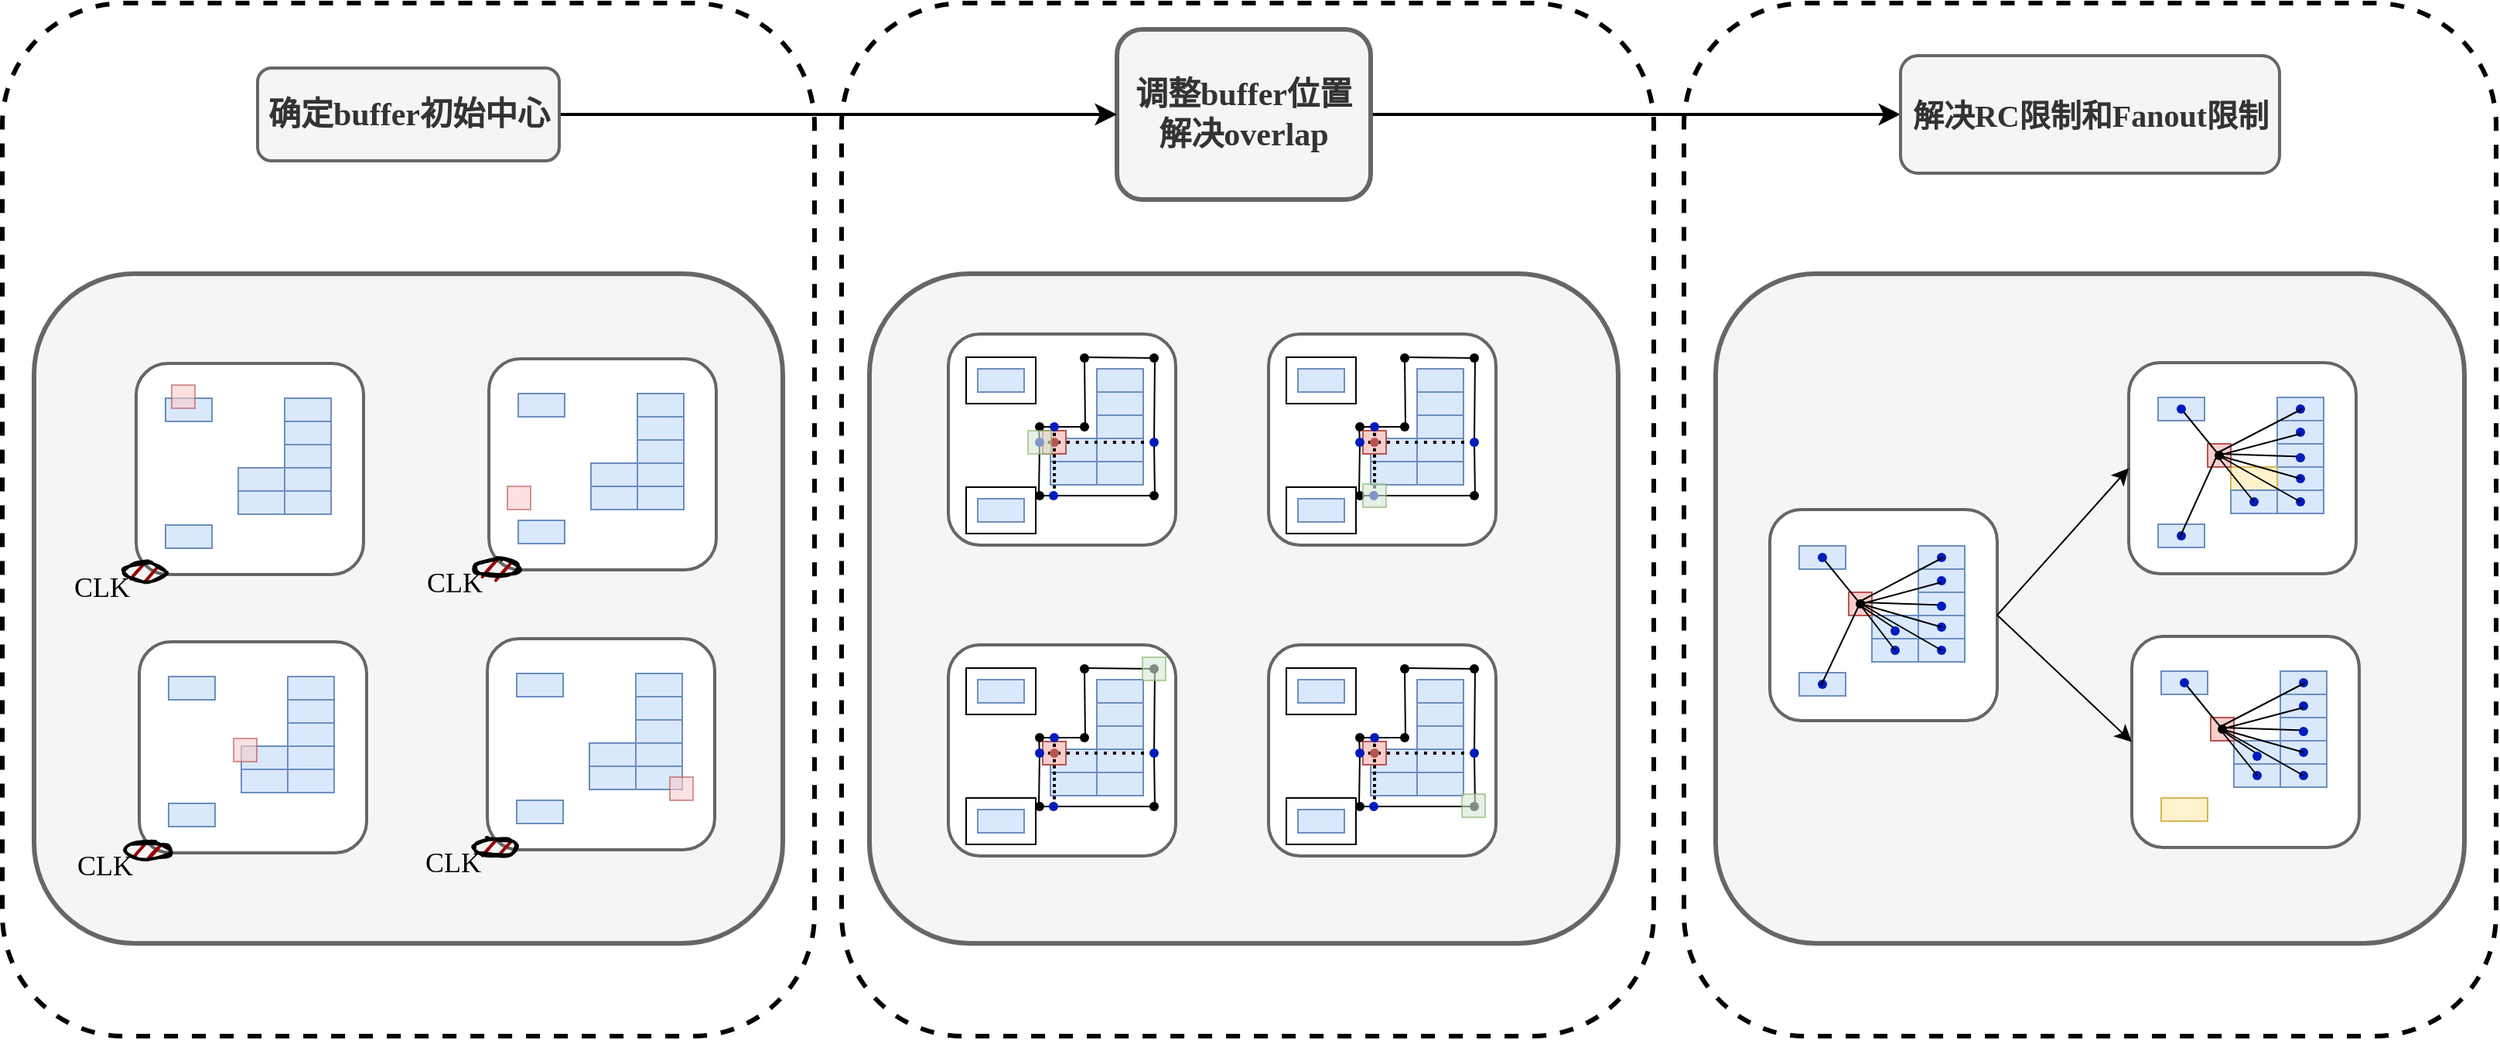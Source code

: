<mxfile version="25.0.1">
  <diagram name="第 1 页" id="2RRf0Gsr0-RaK11RZiH8">
    <mxGraphModel dx="2080" dy="974" grid="0" gridSize="10" guides="1" tooltips="1" connect="1" arrows="1" fold="1" page="0" pageScale="1" pageWidth="827" pageHeight="1169" math="0" shadow="0">
      <root>
        <mxCell id="0" />
        <mxCell id="1" parent="0" />
        <mxCell id="iNzDtme9uwANHrN41xgU-461" value="&lt;span style=&quot;color: rgba(0, 0, 0, 0); font-family: monospace; font-size: 0px; text-align: start; text-wrap-mode: nowrap;&quot;&gt;%3CmxGraphModel%3E%3Croot%3E%3CmxCell%20id%3D%220%22%2F%3E%3CmxCell%20id%3D%221%22%20parent%3D%220%22%2F%3E%3CmxCell%20id%3D%222%22%20value%3D%22%22%20style%3D%22rounded%3D1%3BwhiteSpace%3Dwrap%3Bhtml%3D1%3BfillColor%3Dnone%3BfontColor%3D%23333333%3BstrokeColor%3D%23666666%3BstrokeWidth%3D3%3Bdashed%3D1%3B%22%20vertex%3D%221%22%20parent%3D%221%22%3E%3CmxGeometry%20x%3D%22-246.5%22%20y%3D%22163%22%20width%3D%22525%22%20height%3D%22668%22%20as%3D%22geometry%22%2F%3E%3C%2FmxCell%3E%3C%2Froot%3E%3C%2FmxGraphModel%3E&lt;/span&gt;" style="rounded=1;whiteSpace=wrap;html=1;strokeWidth=3;dashed=1;" vertex="1" parent="1">
          <mxGeometry x="840.5" y="163" width="525" height="668" as="geometry" />
        </mxCell>
        <mxCell id="iNzDtme9uwANHrN41xgU-460" value="&lt;span style=&quot;color: rgba(0, 0, 0, 0); font-family: monospace; font-size: 0px; text-align: start; text-wrap-mode: nowrap;&quot;&gt;%3CmxGraphModel%3E%3Croot%3E%3CmxCell%20id%3D%220%22%2F%3E%3CmxCell%20id%3D%221%22%20parent%3D%220%22%2F%3E%3CmxCell%20id%3D%222%22%20value%3D%22%22%20style%3D%22rounded%3D1%3BwhiteSpace%3Dwrap%3Bhtml%3D1%3BfillColor%3Dnone%3BfontColor%3D%23333333%3BstrokeColor%3D%23666666%3BstrokeWidth%3D3%3Bdashed%3D1%3B%22%20vertex%3D%221%22%20parent%3D%221%22%3E%3CmxGeometry%20x%3D%22-246.5%22%20y%3D%22163%22%20width%3D%22525%22%20height%3D%22668%22%20as%3D%22geometry%22%2F%3E%3C%2FmxCell%3E%3C%2Froot%3E%3C%2FmxGraphModel%3E&lt;/span&gt;" style="rounded=1;whiteSpace=wrap;html=1;strokeWidth=3;dashed=1;" vertex="1" parent="1">
          <mxGeometry x="296" y="163" width="525" height="668" as="geometry" />
        </mxCell>
        <mxCell id="iNzDtme9uwANHrN41xgU-459" value="" style="rounded=1;whiteSpace=wrap;html=1;strokeWidth=3;dashed=1;" vertex="1" parent="1">
          <mxGeometry x="-246.5" y="163" width="525" height="668" as="geometry" />
        </mxCell>
        <mxCell id="XdBmEQdL2nDU0bVJO9cl-257" style="edgeStyle=none;curved=1;rounded=0;orthogonalLoop=1;jettySize=auto;html=1;exitX=1;exitY=0.5;exitDx=0;exitDy=0;entryX=0;entryY=0.5;entryDx=0;entryDy=0;fontSize=18;startSize=8;endSize=8;strokeWidth=2;" parent="1" source="XdBmEQdL2nDU0bVJO9cl-2" target="XdBmEQdL2nDU0bVJO9cl-3" edge="1">
          <mxGeometry relative="1" as="geometry" />
        </mxCell>
        <mxCell id="XdBmEQdL2nDU0bVJO9cl-2" value="调整&lt;font face=&quot;Times New Roman&quot;&gt;buffer&lt;/font&gt;位置&lt;div&gt;解决overlap&lt;/div&gt;" style="rounded=1;whiteSpace=wrap;html=1;fillColor=#f5f5f5;fontColor=#333333;strokeColor=#666666;strokeWidth=3;fontFamily=宋体;fontStyle=1;fontSize=21;verticalAlign=middle;" parent="1" vertex="1">
          <mxGeometry x="474" y="180" width="164" height="110" as="geometry" />
        </mxCell>
        <mxCell id="XdBmEQdL2nDU0bVJO9cl-3" value="解决&lt;font face=&quot;Times New Roman&quot;&gt;RC&lt;/font&gt;限制和&lt;font face=&quot;Times New Roman&quot;&gt;Fanout&lt;/font&gt;限制" style="rounded=1;whiteSpace=wrap;html=1;strokeWidth=2;fontFamily=宋体;fontStyle=1;fillColor=#f5f5f5;fontColor=#333333;strokeColor=#666666;fontSize=20;" parent="1" vertex="1">
          <mxGeometry x="980.5" y="197" width="245" height="76" as="geometry" />
        </mxCell>
        <mxCell id="XdBmEQdL2nDU0bVJO9cl-254" value="" style="group;fontSize=18;" parent="1" vertex="1" connectable="0">
          <mxGeometry x="861" y="338" width="484" height="433" as="geometry" />
        </mxCell>
        <mxCell id="XdBmEQdL2nDU0bVJO9cl-252" value="&lt;span style=&quot;color: rgba(0, 0, 0, 0); font-family: monospace; font-size: 0px; text-align: start; text-wrap-mode: nowrap;&quot;&gt;%3CmxGraphModel%3E%3Croot%3E%3CmxCell%20id%3D%220%22%2F%3E%3CmxCell%20id%3D%221%22%20parent%3D%220%22%2F%3E%3CmxCell%20id%3D%222%22%20value%3D%22%22%20style%3D%22group%3BfontSize%3D18%3B%22%20vertex%3D%221%22%20connectable%3D%220%22%20parent%3D%221%22%3E%3CmxGeometry%20x%3D%22-226%22%20y%3D%22338%22%20width%3D%22484%22%20height%3D%22433%22%20as%3D%22geometry%22%2F%3E%3C%2FmxCell%3E%3CmxCell%20id%3D%223%22%20value%3D%22%22%20style%3D%22rounded%3D1%3BwhiteSpace%3Dwrap%3Bhtml%3D1%3BfillColor%3D%23f5f5f5%3BfontColor%3D%23333333%3BstrokeColor%3D%23666666%3BstrokeWidth%3D3%3BfontSize%3D18%3B%22%20vertex%3D%221%22%20parent%3D%222%22%3E%3CmxGeometry%20width%3D%22484%22%20height%3D%22433%22%20as%3D%22geometry%22%2F%3E%3C%2FmxCell%3E%3CmxCell%20id%3D%224%22%20value%3D%22%22%20style%3D%22group%3BfontSize%3D18%3B%22%20vertex%3D%221%22%20connectable%3D%220%22%20parent%3D%222%22%3E%3CmxGeometry%20x%3D%2214%22%20y%3D%2258%22%20width%3D%22199%22%20height%3D%22160%22%20as%3D%22geometry%22%2F%3E%3C%2FmxCell%3E%3CmxCell%20id%3D%225%22%20value%3D%22%22%20style%3D%22group%3BstrokeWidth%3D4%3BfontSize%3D18%3B%22%20vertex%3D%221%22%20connectable%3D%220%22%20parent%3D%224%22%3E%3CmxGeometry%20x%3D%2252%22%20width%3D%22147%22%20height%3D%22141%22%20as%3D%22geometry%22%2F%3E%3C%2FmxCell%3E%3CmxCell%20id%3D%226%22%20value%3D%22%22%20style%3D%22rounded%3D1%3BwhiteSpace%3Dwrap%3Bhtml%3D1%3BfillColor%3Ddefault%3BfontColor%3D%23333333%3BstrokeColor%3D%23666666%3BstrokeWidth%3D2%3BfontSize%3D18%3B%22%20vertex%3D%221%22%20parent%3D%225%22%3E%3CmxGeometry%20width%3D%22147%22%20height%3D%22136.5%22%20as%3D%22geometry%22%2F%3E%3C%2FmxCell%3E%3CmxCell%20id%3D%227%22%20value%3D%22%22%20style%3D%22rounded%3D0%3BwhiteSpace%3Dwrap%3Bhtml%3D1%3BfillColor%3D%23dae8fc%3BstrokeColor%3D%236c8ebf%3BfontSize%3D18%3B%22%20vertex%3D%221%22%20parent%3D%225%22%3E%3CmxGeometry%20x%3D%2219%22%20y%3D%2222.5%22%20width%3D%2230%22%20height%3D%2215%22%20as%3D%22geometry%22%2F%3E%3C%2FmxCell%3E%3CmxCell%20id%3D%228%22%20value%3D%22%22%20style%3D%22rounded%3D0%3BwhiteSpace%3Dwrap%3Bhtml%3D1%3BfillColor%3D%23dae8fc%3BstrokeColor%3D%236c8ebf%3BfontSize%3D18%3B%22%20vertex%3D%221%22%20parent%3D%225%22%3E%3CmxGeometry%20x%3D%2296%22%20y%3D%2222.5%22%20width%3D%2230%22%20height%3D%2215%22%20as%3D%22geometry%22%2F%3E%3C%2FmxCell%3E%3CmxCell%20id%3D%229%22%20value%3D%22%22%20style%3D%22rounded%3D0%3BwhiteSpace%3Dwrap%3Bhtml%3D1%3BfillColor%3D%23dae8fc%3BstrokeColor%3D%236c8ebf%3BfontSize%3D18%3B%22%20vertex%3D%221%22%20parent%3D%225%22%3E%3CmxGeometry%20x%3D%2296%22%20y%3D%2267.5%22%20width%3D%2230%22%20height%3D%2215%22%20as%3D%22geometry%22%2F%3E%3C%2FmxCell%3E%3CmxCell%20id%3D%2210%22%20value%3D%22%22%20style%3D%22rounded%3D0%3BwhiteSpace%3Dwrap%3Bhtml%3D1%3BfillColor%3D%23dae8fc%3BstrokeColor%3D%236c8ebf%3BfontSize%3D18%3B%22%20vertex%3D%221%22%20parent%3D%225%22%3E%3CmxGeometry%20x%3D%2296%22%20y%3D%2237.5%22%20width%3D%2230%22%20height%3D%2215%22%20as%3D%22geometry%22%2F%3E%3C%2FmxCell%3E%3CmxCell%20id%3D%2211%22%20value%3D%22%22%20style%3D%22rounded%3D0%3BwhiteSpace%3Dwrap%3Bhtml%3D1%3BfillColor%3D%23dae8fc%3BstrokeColor%3D%236c8ebf%3BfontSize%3D18%3B%22%20vertex%3D%221%22%20parent%3D%225%22%3E%3CmxGeometry%20x%3D%2296%22%20y%3D%2252.5%22%20width%3D%2230%22%20height%3D%2215%22%20as%3D%22geometry%22%2F%3E%3C%2FmxCell%3E%3CmxCell%20id%3D%2212%22%20value%3D%22%22%20style%3D%22rounded%3D0%3BwhiteSpace%3Dwrap%3Bhtml%3D1%3BfillColor%3D%23dae8fc%3BstrokeColor%3D%236c8ebf%3BfontSize%3D18%3B%22%20vertex%3D%221%22%20parent%3D%225%22%3E%3CmxGeometry%20x%3D%2296%22%20y%3D%2282.5%22%20width%3D%2230%22%20height%3D%2215%22%20as%3D%22geometry%22%2F%3E%3C%2FmxCell%3E%3CmxCell%20id%3D%2213%22%20value%3D%22%22%20style%3D%22rounded%3D0%3BwhiteSpace%3Dwrap%3Bhtml%3D1%3BfillColor%3D%23dae8fc%3BstrokeColor%3D%236c8ebf%3BfontSize%3D18%3B%22%20vertex%3D%221%22%20parent%3D%225%22%3E%3CmxGeometry%20x%3D%2219%22%20y%3D%22104.5%22%20width%3D%2230%22%20height%3D%2215%22%20as%3D%22geometry%22%2F%3E%3C%2FmxCell%3E%3CmxCell%20id%3D%2214%22%20value%3D%22%22%20style%3D%22rounded%3D0%3BwhiteSpace%3Dwrap%3Bhtml%3D1%3BfillColor%3D%23dae8fc%3BstrokeColor%3D%236c8ebf%3BfontSize%3D18%3B%22%20vertex%3D%221%22%20parent%3D%225%22%3E%3CmxGeometry%20x%3D%2266%22%20y%3D%2267.5%22%20width%3D%2230%22%20height%3D%2215%22%20as%3D%22geometry%22%2F%3E%3C%2FmxCell%3E%3CmxCell%20id%3D%2215%22%20value%3D%22%22%20style%3D%22rounded%3D0%3BwhiteSpace%3Dwrap%3Bhtml%3D1%3BfillColor%3D%23dae8fc%3BstrokeColor%3D%236c8ebf%3BfontSize%3D18%3B%22%20vertex%3D%221%22%20parent%3D%225%22%3E%3CmxGeometry%20x%3D%2266%22%20y%3D%2282.5%22%20width%3D%2230%22%20height%3D%2215%22%20as%3D%22geometry%22%2F%3E%3C%2FmxCell%3E%3CmxCell%20id%3D%2216%22%20value%3D%22%22%20style%3D%22rounded%3D0%3BwhiteSpace%3Dwrap%3Bhtml%3D1%3BfillColor%3D%23f8cecc%3BstrokeColor%3D%23b85450%3Bopacity%3D60%3BfontSize%3D18%3B%22%20vertex%3D%221%22%20parent%3D%225%22%3E%3CmxGeometry%20x%3D%2261%22%20y%3D%2262.5%22%20width%3D%2215%22%20height%3D%2215%22%20as%3D%22geometry%22%2F%3E%3C%2FmxCell%3E%3CmxCell%20id%3D%2217%22%20value%3D%22%22%20style%3D%22ellipse%3BwhiteSpace%3Dwrap%3Bhtml%3D1%3BstrokeWidth%3D2%3BfillWeight%3D2%3BhachureGap%3D8%3BfillColor%3D%23990000%3BfillStyle%3Ddots%3Bsketch%3D1%3BfontSize%3D18%3B%22%20vertex%3D%221%22%20parent%3D%225%22%3E%3CmxGeometry%20x%3D%22-8%22%20y%3D%22129%22%20width%3D%2227%22%20height%3D%2212%22%20as%3D%22geometry%22%2F%3E%3C%2FmxCell%3E%3CmxCell%20id%3D%2218%22%20value%3D%22%22%20style%3D%22rounded%3D0%3BwhiteSpace%3Dwrap%3Bhtml%3D1%3BfillColor%3D%23f8cecc%3BstrokeColor%3D%23b85450%3Bopacity%3D60%3BfontSize%3D18%3B%22%20vertex%3D%221%22%20parent%3D%225%22%3E%3CmxGeometry%20x%3D%2212%22%20y%3D%2282.5%22%20width%3D%2215%22%20height%3D%2215%22%20as%3D%22geometry%22%2F%3E%3C%2FmxCell%3E%3CmxCell%20id%3D%2219%22%20value%3D%22%22%20style%3D%22rounded%3D0%3BwhiteSpace%3Dwrap%3Bhtml%3D1%3BfillColor%3D%23f8cecc%3BstrokeColor%3D%23b85450%3Bopacity%3D60%3BfontSize%3D18%3B%22%20vertex%3D%221%22%20parent%3D%225%22%3E%3CmxGeometry%20x%3D%22118%22%20y%3D%2216%22%20width%3D%2215%22%20height%3D%2215%22%20as%3D%22geometry%22%2F%3E%3C%2FmxCell%3E%3CmxCell%20id%3D%2220%22%20value%3D%22%22%20style%3D%22rounded%3D0%3BwhiteSpace%3Dwrap%3Bhtml%3D1%3BfillColor%3D%23f8cecc%3BstrokeColor%3D%23b85450%3Bopacity%3D60%3BfontSize%3D18%3B%22%20vertex%3D%221%22%20parent%3D%225%22%3E%3CmxGeometry%20x%3D%22111%22%20y%3D%22109%22%20width%3D%2215%22%20height%3D%2215%22%20as%3D%22geometry%22%2F%3E%3C%2FmxCell%3E%3CmxCell%20id%3D%2221%22%20value%3D%22%22%20style%3D%22rounded%3D0%3BwhiteSpace%3Dwrap%3Bhtml%3D1%3BfillColor%3D%23f8cecc%3BstrokeColor%3D%23b85450%3Bopacity%3D60%3BfontSize%3D18%3B%22%20vertex%3D%221%22%20parent%3D%225%22%3E%3CmxGeometry%20x%3D%2223%22%20y%3D%2214%22%20width%3D%2215%22%20height%3D%2215%22%20as%3D%22geometry%22%2F%3E%3C%2FmxCell%3E%3CmxCell%20id%3D%2222%22%20value%3D%22%26lt%3Bfont%20face%3D%26quot%3BTimes%20New%20Roman%26quot%3B%26gt%3BCLK%26lt%3B%2Ffont%26gt%3B%22%20style%3D%22text%3Bhtml%3D1%3Balign%3Dcenter%3BverticalAlign%3Dmiddle%3BwhiteSpace%3Dwrap%3Brounded%3D0%3BfontSize%3D18%3B%22%20vertex%3D%221%22%20parent%3D%224%22%3E%3CmxGeometry%20y%3D%22130%22%20width%3D%2260%22%20height%3D%2230%22%20as%3D%22geometry%22%2F%3E%3C%2FmxCell%3E%3CmxCell%20id%3D%2223%22%20value%3D%22%22%20style%3D%22group%3BfontSize%3D18%3B%22%20vertex%3D%221%22%20connectable%3D%220%22%20parent%3D%222%22%3E%3CmxGeometry%20x%3D%22242%22%20y%3D%2255%22%20width%3D%22199%22%20height%3D%22160%22%20as%3D%22geometry%22%2F%3E%3C%2FmxCell%3E%3CmxCell%20id%3D%2224%22%20value%3D%22%22%20style%3D%22group%3BstrokeWidth%3D4%3BfontSize%3D18%3B%22%20vertex%3D%221%22%20connectable%3D%220%22%20parent%3D%2223%22%3E%3CmxGeometry%20x%3D%2252%22%20width%3D%22147%22%20height%3D%22141%22%20as%3D%22geometry%22%2F%3E%3C%2FmxCell%3E%3CmxCell%20id%3D%2225%22%20value%3D%22%22%20style%3D%22rounded%3D1%3BwhiteSpace%3Dwrap%3Bhtml%3D1%3BfillColor%3Ddefault%3BfontColor%3D%23333333%3BstrokeColor%3D%23666666%3BstrokeWidth%3D2%3BfontSize%3D18%3B%22%20vertex%3D%221%22%20parent%3D%2224%22%3E%3CmxGeometry%20width%3D%22147%22%20height%3D%22136.5%22%20as%3D%22geometry%22%2F%3E%3C%2FmxCell%3E%3CmxCell%20id%3D%2226%22%20value%3D%22%22%20style%3D%22rounded%3D0%3BwhiteSpace%3Dwrap%3Bhtml%3D1%3BfillColor%3D%23dae8fc%3BstrokeColor%3D%236c8ebf%3BfontSize%3D18%3B%22%20vertex%3D%221%22%20parent%3D%2224%22%3E%3CmxGeometry%20x%3D%2219%22%20y%3D%2222.5%22%20width%3D%2230%22%20height%3D%2215%22%20as%3D%22geometry%22%2F%3E%3C%2FmxCell%3E%3CmxCell%20id%3D%2227%22%20value%3D%22%22%20style%3D%22rounded%3D0%3BwhiteSpace%3Dwrap%3Bhtml%3D1%3BfillColor%3D%23dae8fc%3BstrokeColor%3D%236c8ebf%3BfontSize%3D18%3B%22%20vertex%3D%221%22%20parent%3D%2224%22%3E%3CmxGeometry%20x%3D%2296%22%20y%3D%2222.5%22%20width%3D%2230%22%20height%3D%2215%22%20as%3D%22geometry%22%2F%3E%3C%2FmxCell%3E%3CmxCell%20id%3D%2228%22%20value%3D%22%22%20style%3D%22rounded%3D0%3BwhiteSpace%3Dwrap%3Bhtml%3D1%3BfillColor%3D%23dae8fc%3BstrokeColor%3D%236c8ebf%3BfontSize%3D18%3B%22%20vertex%3D%221%22%20parent%3D%2224%22%3E%3CmxGeometry%20x%3D%2296%22%20y%3D%2267.5%22%20width%3D%2230%22%20height%3D%2215%22%20as%3D%22geometry%22%2F%3E%3C%2FmxCell%3E%3CmxCell%20id%3D%2229%22%20value%3D%22%22%20style%3D%22rounded%3D0%3BwhiteSpace%3Dwrap%3Bhtml%3D1%3BfillColor%3D%23dae8fc%3BstrokeColor%3D%236c8ebf%3BfontSize%3D18%3B%22%20vertex%3D%221%22%20parent%3D%2224%22%3E%3CmxGeometry%20x%3D%2296%22%20y%3D%2237.5%22%20width%3D%2230%22%20height%3D%2215%22%20as%3D%22geometry%22%2F%3E%3C%2FmxCell%3E%3CmxCell%20id%3D%2230%22%20value%3D%22%22%20style%3D%22rounded%3D0%3BwhiteSpace%3Dwrap%3Bhtml%3D1%3BfillColor%3D%23dae8fc%3BstrokeColor%3D%236c8ebf%3BfontSize%3D18%3B%22%20vertex%3D%221%22%20parent%3D%2224%22%3E%3CmxGeometry%20x%3D%2296%22%20y%3D%2252.5%22%20width%3D%2230%22%20height%3D%2215%22%20as%3D%22geometry%22%2F%3E%3C%2FmxCell%3E%3CmxCell%20id%3D%2231%22%20value%3D%22%22%20style%3D%22rounded%3D0%3BwhiteSpace%3Dwrap%3Bhtml%3D1%3BfillColor%3D%23dae8fc%3BstrokeColor%3D%236c8ebf%3BfontSize%3D18%3B%22%20vertex%3D%221%22%20parent%3D%2224%22%3E%3CmxGeometry%20x%3D%2296%22%20y%3D%2282.5%22%20width%3D%2230%22%20height%3D%2215%22%20as%3D%22geometry%22%2F%3E%3C%2FmxCell%3E%3CmxCell%20id%3D%2232%22%20value%3D%22%22%20style%3D%22rounded%3D0%3BwhiteSpace%3Dwrap%3Bhtml%3D1%3BfillColor%3D%23dae8fc%3BstrokeColor%3D%236c8ebf%3BfontSize%3D18%3B%22%20vertex%3D%221%22%20parent%3D%2224%22%3E%3CmxGeometry%20x%3D%2219%22%20y%3D%22104.5%22%20width%3D%2230%22%20height%3D%2215%22%20as%3D%22geometry%22%2F%3E%3C%2FmxCell%3E%3CmxCell%20id%3D%2233%22%20value%3D%22%22%20style%3D%22rounded%3D0%3BwhiteSpace%3Dwrap%3Bhtml%3D1%3BfillColor%3D%23dae8fc%3BstrokeColor%3D%236c8ebf%3BfontSize%3D18%3B%22%20vertex%3D%221%22%20parent%3D%2224%22%3E%3CmxGeometry%20x%3D%2266%22%20y%3D%2267.5%22%20width%3D%2230%22%20height%3D%2215%22%20as%3D%22geometry%22%2F%3E%3C%2FmxCell%3E%3CmxCell%20id%3D%2234%22%20value%3D%22%22%20style%3D%22rounded%3D0%3BwhiteSpace%3Dwrap%3Bhtml%3D1%3BfillColor%3D%23dae8fc%3BstrokeColor%3D%236c8ebf%3BfontSize%3D18%3B%22%20vertex%3D%221%22%20parent%3D%2224%22%3E%3CmxGeometry%20x%3D%2266%22%20y%3D%2282.5%22%20width%3D%2230%22%20height%3D%2215%22%20as%3D%22geometry%22%2F%3E%3C%2FmxCell%3E%3CmxCell%20id%3D%2235%22%20value%3D%22%22%20style%3D%22rounded%3D0%3BwhiteSpace%3Dwrap%3Bhtml%3D1%3BfillColor%3D%23f8cecc%3BstrokeColor%3D%23b85450%3Bopacity%3D60%3BfontSize%3D18%3B%22%20vertex%3D%221%22%20parent%3D%2224%22%3E%3CmxGeometry%20x%3D%2261%22%20y%3D%2262.5%22%20width%3D%2215%22%20height%3D%2215%22%20as%3D%22geometry%22%2F%3E%3C%2FmxCell%3E%3CmxCell%20id%3D%2236%22%20value%3D%22%22%20style%3D%22ellipse%3BwhiteSpace%3Dwrap%3Bhtml%3D1%3BstrokeWidth%3D2%3BfillWeight%3D2%3BhachureGap%3D8%3BfillColor%3D%23990000%3BfillStyle%3Ddots%3Bsketch%3D1%3BfontSize%3D18%3B%22%20vertex%3D%221%22%20parent%3D%2224%22%3E%3CmxGeometry%20x%3D%22-8%22%20y%3D%22129%22%20width%3D%2227%22%20height%3D%2212%22%20as%3D%22geometry%22%2F%3E%3C%2FmxCell%3E%3CmxCell%20id%3D%2237%22%20value%3D%22%22%20style%3D%22rounded%3D0%3BwhiteSpace%3Dwrap%3Bhtml%3D1%3BfillColor%3D%23f8cecc%3BstrokeColor%3D%23b85450%3Bopacity%3D60%3BfontSize%3D18%3B%22%20vertex%3D%221%22%20parent%3D%2224%22%3E%3CmxGeometry%20x%3D%2212%22%20y%3D%2282.5%22%20width%3D%2215%22%20height%3D%2215%22%20as%3D%22geometry%22%2F%3E%3C%2FmxCell%3E%3CmxCell%20id%3D%2238%22%20value%3D%22%22%20style%3D%22rounded%3D0%3BwhiteSpace%3Dwrap%3Bhtml%3D1%3BfillColor%3D%23f8cecc%3BstrokeColor%3D%23b85450%3Bopacity%3D60%3BfontSize%3D18%3B%22%20vertex%3D%221%22%20parent%3D%2224%22%3E%3CmxGeometry%20x%3D%22118%22%20y%3D%2216%22%20width%3D%2215%22%20height%3D%2215%22%20as%3D%22geometry%22%2F%3E%3C%2FmxCell%3E%3CmxCell%20id%3D%2239%22%20value%3D%22%22%20style%3D%22rounded%3D0%3BwhiteSpace%3Dwrap%3Bhtml%3D1%3BfillColor%3D%23f8cecc%3BstrokeColor%3D%23b85450%3Bopacity%3D60%3BfontSize%3D18%3B%22%20vertex%3D%221%22%20parent%3D%2224%22%3E%3CmxGeometry%20x%3D%22111%22%20y%3D%22109%22%20width%3D%2215%22%20height%3D%2215%22%20as%3D%22geometry%22%2F%3E%3C%2FmxCell%3E%3CmxCell%20id%3D%2240%22%20value%3D%22%22%20style%3D%22rounded%3D0%3BwhiteSpace%3Dwrap%3Bhtml%3D1%3BfillColor%3D%23f8cecc%3BstrokeColor%3D%23b85450%3Bopacity%3D60%3BfontSize%3D18%3B%22%20vertex%3D%221%22%20parent%3D%2224%22%3E%3CmxGeometry%20x%3D%2223%22%20y%3D%2214%22%20width%3D%2215%22%20height%3D%2215%22%20as%3D%22geometry%22%2F%3E%3C%2FmxCell%3E%3CmxCell%20id%3D%2241%22%20value%3D%22%26lt%3Bfont%20face%3D%26quot%3BTimes%20New%20Roman%26quot%3B%26gt%3BCLK%26lt%3B%2Ffont%26gt%3B%22%20style%3D%22text%3Bhtml%3D1%3Balign%3Dcenter%3BverticalAlign%3Dmiddle%3BwhiteSpace%3Dwrap%3Brounded%3D0%3BfontSize%3D18%3B%22%20vertex%3D%221%22%20parent%3D%2223%22%3E%3CmxGeometry%20y%3D%22130%22%20width%3D%2260%22%20height%3D%2230%22%20as%3D%22geometry%22%2F%3E%3C%2FmxCell%3E%3CmxCell%20id%3D%2242%22%20value%3D%22%22%20style%3D%22group%3BfontSize%3D18%3B%22%20vertex%3D%221%22%20connectable%3D%220%22%20parent%3D%222%22%3E%3CmxGeometry%20x%3D%2216%22%20y%3D%22238%22%20width%3D%22199%22%20height%3D%22160%22%20as%3D%22geometry%22%2F%3E%3C%2FmxCell%3E%3CmxCell%20id%3D%2243%22%20value%3D%22%22%20style%3D%22group%3BstrokeWidth%3D4%3BfontSize%3D18%3B%22%20vertex%3D%221%22%20connectable%3D%220%22%20parent%3D%2242%22%3E%3CmxGeometry%20x%3D%2252%22%20width%3D%22147%22%20height%3D%22141%22%20as%3D%22geometry%22%2F%3E%3C%2FmxCell%3E%3CmxCell%20id%3D%2244%22%20value%3D%22%22%20style%3D%22rounded%3D1%3BwhiteSpace%3Dwrap%3Bhtml%3D1%3BfillColor%3Ddefault%3BfontColor%3D%23333333%3BstrokeColor%3D%23666666%3BstrokeWidth%3D2%3BfontSize%3D18%3B%22%20vertex%3D%221%22%20parent%3D%2243%22%3E%3CmxGeometry%20width%3D%22147%22%20height%3D%22136.5%22%20as%3D%22geometry%22%2F%3E%3C%2FmxCell%3E%3CmxCell%20id%3D%2245%22%20value%3D%22%22%20style%3D%22rounded%3D0%3BwhiteSpace%3Dwrap%3Bhtml%3D1%3BfillColor%3D%23dae8fc%3BstrokeColor%3D%236c8ebf%3BfontSize%3D18%3B%22%20vertex%3D%221%22%20parent%3D%2243%22%3E%3CmxGeometry%20x%3D%2219%22%20y%3D%2222.5%22%20width%3D%2230%22%20height%3D%2215%22%20as%3D%22geometry%22%2F%3E%3C%2FmxCell%3E%3CmxCell%20id%3D%2246%22%20value%3D%22%22%20style%3D%22rounded%3D0%3BwhiteSpace%3Dwrap%3Bhtml%3D1%3BfillColor%3D%23dae8fc%3BstrokeColor%3D%236c8ebf%3BfontSize%3D18%3B%22%20vertex%3D%221%22%20parent%3D%2243%22%3E%3CmxGeometry%20x%3D%2296%22%20y%3D%2222.5%22%20width%3D%2230%22%20height%3D%2215%22%20as%3D%22geometry%22%2F%3E%3C%2FmxCell%3E%3CmxCell%20id%3D%2247%22%20value%3D%22%22%20style%3D%22rounded%3D0%3BwhiteSpace%3Dwrap%3Bhtml%3D1%3BfillColor%3D%23dae8fc%3BstrokeColor%3D%236c8ebf%3BfontSize%3D18%3B%22%20vertex%3D%221%22%20parent%3D%2243%22%3E%3CmxGeometry%20x%3D%2296%22%20y%3D%2267.5%22%20width%3D%2230%22%20height%3D%2215%22%20as%3D%22geometry%22%2F%3E%3C%2FmxCell%3E%3CmxCell%20id%3D%2248%22%20value%3D%22%22%20style%3D%22rounded%3D0%3BwhiteSpace%3Dwrap%3Bhtml%3D1%3BfillColor%3D%23dae8fc%3BstrokeColor%3D%236c8ebf%3BfontSize%3D18%3B%22%20vertex%3D%221%22%20parent%3D%2243%22%3E%3CmxGeometry%20x%3D%2296%22%20y%3D%2237.5%22%20width%3D%2230%22%20height%3D%2215%22%20as%3D%22geometry%22%2F%3E%3C%2FmxCell%3E%3CmxCell%20id%3D%2249%22%20value%3D%22%22%20style%3D%22rounded%3D0%3BwhiteSpace%3Dwrap%3Bhtml%3D1%3BfillColor%3D%23dae8fc%3BstrokeColor%3D%236c8ebf%3BfontSize%3D18%3B%22%20vertex%3D%221%22%20parent%3D%2243%22%3E%3CmxGeometry%20x%3D%2296%22%20y%3D%2252.5%22%20width%3D%2230%22%20height%3D%2215%22%20as%3D%22geometry%22%2F%3E%3C%2FmxCell%3E%3CmxCell%20id%3D%2250%22%20value%3D%22%22%20style%3D%22rounded%3D0%3BwhiteSpace%3Dwrap%3Bhtml%3D1%3BfillColor%3D%23dae8fc%3BstrokeColor%3D%236c8ebf%3BfontSize%3D18%3B%22%20vertex%3D%221%22%20parent%3D%2243%22%3E%3CmxGeometry%20x%3D%2296%22%20y%3D%2282.5%22%20width%3D%2230%22%20height%3D%2215%22%20as%3D%22geometry%22%2F%3E%3C%2FmxCell%3E%3CmxCell%20id%3D%2251%22%20value%3D%22%22%20style%3D%22rounded%3D0%3BwhiteSpace%3Dwrap%3Bhtml%3D1%3BfillColor%3D%23dae8fc%3BstrokeColor%3D%236c8ebf%3BfontSize%3D18%3B%22%20vertex%3D%221%22%20parent%3D%2243%22%3E%3CmxGeometry%20x%3D%2219%22%20y%3D%22104.5%22%20width%3D%2230%22%20height%3D%2215%22%20as%3D%22geometry%22%2F%3E%3C%2FmxCell%3E%3CmxCell%20id%3D%2252%22%20value%3D%22%22%20style%3D%22rounded%3D0%3BwhiteSpace%3Dwrap%3Bhtml%3D1%3BfillColor%3D%23dae8fc%3BstrokeColor%3D%236c8ebf%3BfontSize%3D18%3B%22%20vertex%3D%221%22%20parent%3D%2243%22%3E%3CmxGeometry%20x%3D%2266%22%20y%3D%2267.5%22%20width%3D%2230%22%20height%3D%2215%22%20as%3D%22geometry%22%2F%3E%3C%2FmxCell%3E%3CmxCell%20id%3D%2253%22%20value%3D%22%22%20style%3D%22rounded%3D0%3BwhiteSpace%3Dwrap%3Bhtml%3D1%3BfillColor%3D%23dae8fc%3BstrokeColor%3D%236c8ebf%3BfontSize%3D18%3B%22%20vertex%3D%221%22%20parent%3D%2243%22%3E%3CmxGeometry%20x%3D%2266%22%20y%3D%2282.5%22%20width%3D%2230%22%20height%3D%2215%22%20as%3D%22geometry%22%2F%3E%3C%2FmxCell%3E%3CmxCell%20id%3D%2254%22%20value%3D%22%22%20style%3D%22rounded%3D0%3BwhiteSpace%3Dwrap%3Bhtml%3D1%3BfillColor%3D%23f8cecc%3BstrokeColor%3D%23b85450%3Bopacity%3D60%3BfontSize%3D18%3B%22%20vertex%3D%221%22%20parent%3D%2243%22%3E%3CmxGeometry%20x%3D%2261%22%20y%3D%2262.5%22%20width%3D%2215%22%20height%3D%2215%22%20as%3D%22geometry%22%2F%3E%3C%2FmxCell%3E%3CmxCell%20id%3D%2255%22%20value%3D%22%22%20style%3D%22ellipse%3BwhiteSpace%3Dwrap%3Bhtml%3D1%3BstrokeWidth%3D2%3BfillWeight%3D2%3BhachureGap%3D8%3BfillColor%3D%23990000%3BfillStyle%3Ddots%3Bsketch%3D1%3BfontSize%3D18%3B%22%20vertex%3D%221%22%20parent%3D%2243%22%3E%3CmxGeometry%20x%3D%22-8%22%20y%3D%22129%22%20width%3D%2227%22%20height%3D%2212%22%20as%3D%22geometry%22%2F%3E%3C%2FmxCell%3E%3CmxCell%20id%3D%2256%22%20value%3D%22%22%20style%3D%22rounded%3D0%3BwhiteSpace%3Dwrap%3Bhtml%3D1%3BfillColor%3D%23f8cecc%3BstrokeColor%3D%23b85450%3Bopacity%3D60%3BfontSize%3D18%3B%22%20vertex%3D%221%22%20parent%3D%2243%22%3E%3CmxGeometry%20x%3D%2212%22%20y%3D%2282.5%22%20width%3D%2215%22%20height%3D%2215%22%20as%3D%22geometry%22%2F%3E%3C%2FmxCell%3E%3CmxCell%20id%3D%2257%22%20value%3D%22%22%20style%3D%22rounded%3D0%3BwhiteSpace%3Dwrap%3Bhtml%3D1%3BfillColor%3D%23f8cecc%3BstrokeColor%3D%23b85450%3Bopacity%3D60%3BfontSize%3D18%3B%22%20vertex%3D%221%22%20parent%3D%2243%22%3E%3CmxGeometry%20x%3D%22118%22%20y%3D%2216%22%20width%3D%2215%22%20height%3D%2215%22%20as%3D%22geometry%22%2F%3E%3C%2FmxCell%3E%3CmxCell%20id%3D%2258%22%20value%3D%22%22%20style%3D%22rounded%3D0%3BwhiteSpace%3Dwrap%3Bhtml%3D1%3BfillColor%3D%23f8cecc%3BstrokeColor%3D%23b85450%3Bopacity%3D60%3BfontSize%3D18%3B%22%20vertex%3D%221%22%20parent%3D%2243%22%3E%3CmxGeometry%20x%3D%22111%22%20y%3D%22109%22%20width%3D%2215%22%20height%3D%2215%22%20as%3D%22geometry%22%2F%3E%3C%2FmxCell%3E%3CmxCell%20id%3D%2259%22%20value%3D%22%22%20style%3D%22rounded%3D0%3BwhiteSpace%3Dwrap%3Bhtml%3D1%3BfillColor%3D%23f8cecc%3BstrokeColor%3D%23b85450%3Bopacity%3D60%3BfontSize%3D18%3B%22%20vertex%3D%221%22%20parent%3D%2243%22%3E%3CmxGeometry%20x%3D%2223%22%20y%3D%2214%22%20width%3D%2215%22%20height%3D%2215%22%20as%3D%22geometry%22%2F%3E%3C%2FmxCell%3E%3CmxCell%20id%3D%2260%22%20value%3D%22%26lt%3Bfont%20face%3D%26quot%3BTimes%20New%20Roman%26quot%3B%26gt%3BCLK%26lt%3B%2Ffont%26gt%3B%22%20style%3D%22text%3Bhtml%3D1%3Balign%3Dcenter%3BverticalAlign%3Dmiddle%3BwhiteSpace%3Dwrap%3Brounded%3D0%3BfontSize%3D18%3B%22%20vertex%3D%221%22%20parent%3D%2242%22%3E%3CmxGeometry%20y%3D%22130%22%20width%3D%2260%22%20height%3D%2230%22%20as%3D%22geometry%22%2F%3E%3C%2FmxCell%3E%3CmxCell%20id%3D%2261%22%20value%3D%22%22%20style%3D%22group%3BfontSize%3D18%3B%22%20vertex%3D%221%22%20connectable%3D%220%22%20parent%3D%222%22%3E%3CmxGeometry%20x%3D%22241%22%20y%3D%22236%22%20width%3D%22199%22%20height%3D%22160%22%20as%3D%22geometry%22%2F%3E%3C%2FmxCell%3E%3CmxCell%20id%3D%2262%22%20value%3D%22%22%20style%3D%22group%3BstrokeWidth%3D4%3BfontSize%3D18%3B%22%20vertex%3D%221%22%20connectable%3D%220%22%20parent%3D%2261%22%3E%3CmxGeometry%20x%3D%2252%22%20width%3D%22147%22%20height%3D%22141%22%20as%3D%22geometry%22%2F%3E%3C%2FmxCell%3E%3CmxCell%20id%3D%2263%22%20value%3D%22%22%20style%3D%22rounded%3D1%3BwhiteSpace%3Dwrap%3Bhtml%3D1%3BfillColor%3Ddefault%3BfontColor%3D%23333333%3BstrokeColor%3D%23666666%3BstrokeWidth%3D2%3BfontSize%3D18%3B%22%20vertex%3D%221%22%20parent%3D%2262%22%3E%3CmxGeometry%20width%3D%22147%22%20height%3D%22136.5%22%20as%3D%22geometry%22%2F%3E%3C%2FmxCell%3E%3CmxCell%20id%3D%2264%22%20value%3D%22%22%20style%3D%22rounded%3D0%3BwhiteSpace%3Dwrap%3Bhtml%3D1%3BfillColor%3D%23dae8fc%3BstrokeColor%3D%236c8ebf%3BfontSize%3D18%3B%22%20vertex%3D%221%22%20parent%3D%2262%22%3E%3CmxGeometry%20x%3D%2219%22%20y%3D%2222.5%22%20width%3D%2230%22%20height%3D%2215%22%20as%3D%22geometry%22%2F%3E%3C%2FmxCell%3E%3CmxCell%20id%3D%2265%22%20value%3D%22%22%20style%3D%22rounded%3D0%3BwhiteSpace%3Dwrap%3Bhtml%3D1%3BfillColor%3D%23dae8fc%3BstrokeColor%3D%236c8ebf%3BfontSize%3D18%3B%22%20vertex%3D%221%22%20parent%3D%2262%22%3E%3CmxGeometry%20x%3D%2296%22%20y%3D%2222.5%22%20width%3D%2230%22%20height%3D%2215%22%20as%3D%22geometry%22%2F%3E%3C%2FmxCell%3E%3CmxCell%20id%3D%2266%22%20value%3D%22%22%20style%3D%22rounded%3D0%3BwhiteSpace%3Dwrap%3Bhtml%3D1%3BfillColor%3D%23dae8fc%3BstrokeColor%3D%236c8ebf%3BfontSize%3D18%3B%22%20vertex%3D%221%22%20parent%3D%2262%22%3E%3CmxGeometry%20x%3D%2296%22%20y%3D%2267.5%22%20width%3D%2230%22%20height%3D%2215%22%20as%3D%22geometry%22%2F%3E%3C%2FmxCell%3E%3CmxCell%20id%3D%2267%22%20value%3D%22%22%20style%3D%22rounded%3D0%3BwhiteSpace%3Dwrap%3Bhtml%3D1%3BfillColor%3D%23dae8fc%3BstrokeColor%3D%236c8ebf%3BfontSize%3D18%3B%22%20vertex%3D%221%22%20parent%3D%2262%22%3E%3CmxGeometry%20x%3D%2296%22%20y%3D%2237.5%22%20width%3D%2230%22%20height%3D%2215%22%20as%3D%22geometry%22%2F%3E%3C%2FmxCell%3E%3CmxCell%20id%3D%2268%22%20value%3D%22%22%20style%3D%22rounded%3D0%3BwhiteSpace%3Dwrap%3Bhtml%3D1%3BfillColor%3D%23dae8fc%3BstrokeColor%3D%236c8ebf%3BfontSize%3D18%3B%22%20vertex%3D%221%22%20parent%3D%2262%22%3E%3CmxGeometry%20x%3D%2296%22%20y%3D%2252.5%22%20width%3D%2230%22%20height%3D%2215%22%20as%3D%22geometry%22%2F%3E%3C%2FmxCell%3E%3CmxCell%20id%3D%2269%22%20value%3D%22%22%20style%3D%22rounded%3D0%3BwhiteSpace%3Dwrap%3Bhtml%3D1%3BfillColor%3D%23dae8fc%3BstrokeColor%3D%236c8ebf%3BfontSize%3D18%3B%22%20vertex%3D%221%22%20parent%3D%2262%22%3E%3CmxGeometry%20x%3D%2296%22%20y%3D%2282.5%22%20width%3D%2230%22%20height%3D%2215%22%20as%3D%22geometry%22%2F%3E%3C%2FmxCell%3E%3CmxCell%20id%3D%2270%22%20value%3D%22%22%20style%3D%22rounded%3D0%3BwhiteSpace%3Dwrap%3Bhtml%3D1%3BfillColor%3D%23dae8fc%3BstrokeColor%3D%236c8ebf%3BfontSize%3D18%3B%22%20vertex%3D%221%22%20parent%3D%2262%22%3E%3CmxGeometry%20x%3D%2219%22%20y%3D%22104.5%22%20width%3D%2230%22%20height%3D%2215%22%20as%3D%22geometry%22%2F%3E%3C%2FmxCell%3E%3CmxCell%20id%3D%2271%22%20value%3D%22%22%20style%3D%22rounded%3D0%3BwhiteSpace%3Dwrap%3Bhtml%3D1%3BfillColor%3D%23dae8fc%3BstrokeColor%3D%236c8ebf%3BfontSize%3D18%3B%22%20vertex%3D%221%22%20parent%3D%2262%22%3E%3CmxGeometry%20x%3D%2266%22%20y%3D%2267.5%22%20width%3D%2230%22%20height%3D%2215%22%20as%3D%22geometry%22%2F%3E%3C%2FmxCell%3E%3CmxCell%20id%3D%2272%22%20value%3D%22%22%20style%3D%22rounded%3D0%3BwhiteSpace%3Dwrap%3Bhtml%3D1%3BfillColor%3D%23dae8fc%3BstrokeColor%3D%236c8ebf%3BfontSize%3D18%3B%22%20vertex%3D%221%22%20parent%3D%2262%22%3E%3CmxGeometry%20x%3D%2266%22%20y%3D%2282.5%22%20width%3D%2230%22%20height%3D%2215%22%20as%3D%22geometry%22%2F%3E%3C%2FmxCell%3E%3CmxCell%20id%3D%2273%22%20value%3D%22%22%20style%3D%22rounded%3D0%3BwhiteSpace%3Dwrap%3Bhtml%3D1%3BfillColor%3D%23f8cecc%3BstrokeColor%3D%23b85450%3Bopacity%3D60%3BfontSize%3D18%3B%22%20vertex%3D%221%22%20parent%3D%2262%22%3E%3CmxGeometry%20x%3D%2261%22%20y%3D%2262.5%22%20width%3D%2215%22%20height%3D%2215%22%20as%3D%22geometry%22%2F%3E%3C%2FmxCell%3E%3CmxCell%20id%3D%2274%22%20value%3D%22%22%20style%3D%22ellipse%3BwhiteSpace%3Dwrap%3Bhtml%3D1%3BstrokeWidth%3D2%3BfillWeight%3D2%3BhachureGap%3D8%3BfillColor%3D%23990000%3BfillStyle%3Ddots%3Bsketch%3D1%3BfontSize%3D18%3B%22%20vertex%3D%221%22%20parent%3D%2262%22%3E%3CmxGeometry%20x%3D%22-8%22%20y%3D%22129%22%20width%3D%2227%22%20height%3D%2212%22%20as%3D%22geometry%22%2F%3E%3C%2FmxCell%3E%3CmxCell%20id%3D%2275%22%20value%3D%22%22%20style%3D%22rounded%3D0%3BwhiteSpace%3Dwrap%3Bhtml%3D1%3BfillColor%3D%23f8cecc%3BstrokeColor%3D%23b85450%3Bopacity%3D60%3BfontSize%3D18%3B%22%20vertex%3D%221%22%20parent%3D%2262%22%3E%3CmxGeometry%20x%3D%2212%22%20y%3D%2282.5%22%20width%3D%2215%22%20height%3D%2215%22%20as%3D%22geometry%22%2F%3E%3C%2FmxCell%3E%3CmxCell%20id%3D%2276%22%20value%3D%22%22%20style%3D%22rounded%3D0%3BwhiteSpace%3Dwrap%3Bhtml%3D1%3BfillColor%3D%23f8cecc%3BstrokeColor%3D%23b85450%3Bopacity%3D60%3BfontSize%3D18%3B%22%20vertex%3D%221%22%20parent%3D%2262%22%3E%3CmxGeometry%20x%3D%22118%22%20y%3D%2216%22%20width%3D%2215%22%20height%3D%2215%22%20as%3D%22geometry%22%2F%3E%3C%2FmxCell%3E%3CmxCell%20id%3D%2277%22%20value%3D%22%22%20style%3D%22rounded%3D0%3BwhiteSpace%3Dwrap%3Bhtml%3D1%3BfillColor%3D%23f8cecc%3BstrokeColor%3D%23b85450%3Bopacity%3D60%3BfontSize%3D18%3B%22%20vertex%3D%221%22%20parent%3D%2262%22%3E%3CmxGeometry%20x%3D%22111%22%20y%3D%22109%22%20width%3D%2215%22%20height%3D%2215%22%20as%3D%22geometry%22%2F%3E%3C%2FmxCell%3E%3CmxCell%20id%3D%2278%22%20value%3D%22%22%20style%3D%22rounded%3D0%3BwhiteSpace%3Dwrap%3Bhtml%3D1%3BfillColor%3D%23f8cecc%3BstrokeColor%3D%23b85450%3Bopacity%3D60%3BfontSize%3D18%3B%22%20vertex%3D%221%22%20parent%3D%2262%22%3E%3CmxGeometry%20x%3D%2223%22%20y%3D%2214%22%20width%3D%2215%22%20height%3D%2215%22%20as%3D%22geometry%22%2F%3E%3C%2FmxCell%3E%3CmxCell%20id%3D%2279%22%20value%3D%22%26lt%3Bfont%20face%3D%26quot%3BTimes%20New%20Roman%26quot%3B%26gt%3BCLK%26lt%3B%2Ffont%26gt%3B%22%20style%3D%22text%3Bhtml%3D1%3Balign%3Dcenter%3BverticalAlign%3Dmiddle%3BwhiteSpace%3Dwrap%3Brounded%3D0%3BfontSize%3D18%3B%22%20vertex%3D%221%22%20parent%3D%2261%22%3E%3CmxGeometry%20y%3D%22130%22%20width%3D%2260%22%20height%3D%2230%22%20as%3D%22geometry%22%2F%3E%3C%2FmxCell%3E%3C%2Froot%3E%3C%2FmxGraphModel%3E&lt;/span&gt;" style="rounded=1;whiteSpace=wrap;html=1;fillColor=#f5f5f5;fontColor=#333333;strokeColor=#666666;strokeWidth=3;fontSize=18;" parent="XdBmEQdL2nDU0bVJO9cl-254" vertex="1">
          <mxGeometry width="484" height="433" as="geometry" />
        </mxCell>
        <mxCell id="XdBmEQdL2nDU0bVJO9cl-159" value="" style="group;fontSize=18;" parent="XdBmEQdL2nDU0bVJO9cl-254" vertex="1" connectable="0">
          <mxGeometry x="267" y="57.5" width="147" height="136.5" as="geometry" />
        </mxCell>
        <mxCell id="XdBmEQdL2nDU0bVJO9cl-128" value="" style="group;strokeWidth=4;fontSize=18;" parent="XdBmEQdL2nDU0bVJO9cl-159" vertex="1" connectable="0">
          <mxGeometry width="147" height="136.5" as="geometry" />
        </mxCell>
        <mxCell id="XdBmEQdL2nDU0bVJO9cl-129" value="" style="rounded=1;whiteSpace=wrap;html=1;fillColor=default;fontColor=#333333;strokeColor=#666666;strokeWidth=2;fontSize=18;" parent="XdBmEQdL2nDU0bVJO9cl-128" vertex="1">
          <mxGeometry width="147" height="136.5" as="geometry" />
        </mxCell>
        <mxCell id="XdBmEQdL2nDU0bVJO9cl-130" value="" style="rounded=0;whiteSpace=wrap;html=1;fillColor=#dae8fc;strokeColor=#6c8ebf;fontSize=18;" parent="XdBmEQdL2nDU0bVJO9cl-128" vertex="1">
          <mxGeometry x="19" y="22.5" width="30" height="15" as="geometry" />
        </mxCell>
        <mxCell id="XdBmEQdL2nDU0bVJO9cl-131" value="" style="rounded=0;whiteSpace=wrap;html=1;fillColor=#dae8fc;strokeColor=#6c8ebf;fontSize=18;" parent="XdBmEQdL2nDU0bVJO9cl-128" vertex="1">
          <mxGeometry x="96" y="22.5" width="30" height="15" as="geometry" />
        </mxCell>
        <mxCell id="XdBmEQdL2nDU0bVJO9cl-132" value="" style="rounded=0;whiteSpace=wrap;html=1;fillColor=#dae8fc;strokeColor=#6c8ebf;fontSize=18;" parent="XdBmEQdL2nDU0bVJO9cl-128" vertex="1">
          <mxGeometry x="96" y="67.5" width="30" height="15" as="geometry" />
        </mxCell>
        <mxCell id="XdBmEQdL2nDU0bVJO9cl-133" value="" style="rounded=0;whiteSpace=wrap;html=1;fillColor=#dae8fc;strokeColor=#6c8ebf;fontSize=18;" parent="XdBmEQdL2nDU0bVJO9cl-128" vertex="1">
          <mxGeometry x="96" y="37.5" width="30" height="15" as="geometry" />
        </mxCell>
        <mxCell id="XdBmEQdL2nDU0bVJO9cl-134" value="" style="rounded=0;whiteSpace=wrap;html=1;fillColor=#dae8fc;strokeColor=#6c8ebf;fontSize=18;" parent="XdBmEQdL2nDU0bVJO9cl-128" vertex="1">
          <mxGeometry x="96" y="52.5" width="30" height="15" as="geometry" />
        </mxCell>
        <mxCell id="XdBmEQdL2nDU0bVJO9cl-135" value="" style="rounded=0;whiteSpace=wrap;html=1;fillColor=#dae8fc;strokeColor=#6c8ebf;fontSize=18;" parent="XdBmEQdL2nDU0bVJO9cl-128" vertex="1">
          <mxGeometry x="96" y="82.5" width="30" height="15" as="geometry" />
        </mxCell>
        <mxCell id="XdBmEQdL2nDU0bVJO9cl-136" value="" style="rounded=0;whiteSpace=wrap;html=1;fillColor=#dae8fc;strokeColor=#6c8ebf;fontSize=18;" parent="XdBmEQdL2nDU0bVJO9cl-128" vertex="1">
          <mxGeometry x="19" y="104.5" width="30" height="15" as="geometry" />
        </mxCell>
        <mxCell id="XdBmEQdL2nDU0bVJO9cl-137" value="" style="rounded=0;whiteSpace=wrap;html=1;fillColor=#fff2cc;strokeColor=#d6b656;fontSize=18;" parent="XdBmEQdL2nDU0bVJO9cl-128" vertex="1">
          <mxGeometry x="66" y="67.5" width="30" height="15" as="geometry" />
        </mxCell>
        <mxCell id="XdBmEQdL2nDU0bVJO9cl-138" value="" style="rounded=0;whiteSpace=wrap;html=1;fillColor=#dae8fc;strokeColor=#6c8ebf;fontSize=18;" parent="XdBmEQdL2nDU0bVJO9cl-128" vertex="1">
          <mxGeometry x="66" y="82.5" width="30" height="15" as="geometry" />
        </mxCell>
        <mxCell id="XdBmEQdL2nDU0bVJO9cl-139" value="" style="rounded=0;whiteSpace=wrap;html=1;fillColor=#f8cecc;strokeColor=#b85450;fontSize=18;" parent="XdBmEQdL2nDU0bVJO9cl-128" vertex="1">
          <mxGeometry x="51" y="52.5" width="15" height="15" as="geometry" />
        </mxCell>
        <mxCell id="XdBmEQdL2nDU0bVJO9cl-140" value="" style="shape=waypoint;sketch=0;fillStyle=solid;size=6;pointerEvents=1;points=[];fillColor=none;resizable=0;rotatable=0;perimeter=centerPerimeter;snapToPoint=1;fontSize=18;" parent="XdBmEQdL2nDU0bVJO9cl-128" vertex="1">
          <mxGeometry x="48.5" y="50" width="20" height="20" as="geometry" />
        </mxCell>
        <mxCell id="XdBmEQdL2nDU0bVJO9cl-141" value="" style="endArrow=none;html=1;rounded=0;fontSize=18;startSize=8;endSize=8;curved=1;exitX=0.401;exitY=0.833;exitDx=0;exitDy=0;exitPerimeter=0;" parent="XdBmEQdL2nDU0bVJO9cl-128" source="XdBmEQdL2nDU0bVJO9cl-140" edge="1">
          <mxGeometry width="50" height="50" relative="1" as="geometry">
            <mxPoint x="12" y="94" as="sourcePoint" />
            <mxPoint x="34" y="30" as="targetPoint" />
          </mxGeometry>
        </mxCell>
        <mxCell id="XdBmEQdL2nDU0bVJO9cl-143" value="" style="endArrow=none;html=1;rounded=0;fontSize=18;startSize=8;endSize=8;curved=1;exitX=0.5;exitY=0.55;exitDx=0;exitDy=0;exitPerimeter=0;" parent="XdBmEQdL2nDU0bVJO9cl-128" source="XdBmEQdL2nDU0bVJO9cl-134" edge="1">
          <mxGeometry width="50" height="50" relative="1" as="geometry">
            <mxPoint x="111" y="75.75" as="sourcePoint" />
            <mxPoint x="59" y="59" as="targetPoint" />
          </mxGeometry>
        </mxCell>
        <mxCell id="XdBmEQdL2nDU0bVJO9cl-144" value="" style="shape=waypoint;sketch=0;fillStyle=solid;size=6;pointerEvents=1;points=[];fillColor=#0050ef;resizable=0;rotatable=0;perimeter=centerPerimeter;snapToPoint=1;strokeColor=#001DBC;fontColor=#ffffff;fontSize=18;" parent="XdBmEQdL2nDU0bVJO9cl-128" vertex="1">
          <mxGeometry x="24" y="102" width="20" height="20" as="geometry" />
        </mxCell>
        <mxCell id="XdBmEQdL2nDU0bVJO9cl-145" value="" style="shape=waypoint;sketch=0;fillStyle=solid;size=6;pointerEvents=1;points=[];fillColor=#0050ef;resizable=0;rotatable=0;perimeter=centerPerimeter;snapToPoint=1;strokeColor=#001DBC;fontColor=#ffffff;fontSize=18;" parent="XdBmEQdL2nDU0bVJO9cl-128" vertex="1">
          <mxGeometry x="24" y="20" width="20" height="20" as="geometry" />
        </mxCell>
        <mxCell id="XdBmEQdL2nDU0bVJO9cl-146" value="" style="shape=waypoint;sketch=0;fillStyle=solid;size=6;pointerEvents=1;points=[];fillColor=#0050ef;resizable=0;rotatable=0;perimeter=centerPerimeter;snapToPoint=1;strokeColor=#001DBC;fontColor=#ffffff;fontSize=18;" parent="XdBmEQdL2nDU0bVJO9cl-128" vertex="1">
          <mxGeometry x="71" y="80" width="20" height="20" as="geometry" />
        </mxCell>
        <mxCell id="XdBmEQdL2nDU0bVJO9cl-148" value="" style="shape=waypoint;sketch=0;fillStyle=solid;size=6;pointerEvents=1;points=[];fillColor=#0050ef;resizable=0;rotatable=0;perimeter=centerPerimeter;snapToPoint=1;strokeColor=#001DBC;fontColor=#ffffff;fontSize=18;" parent="XdBmEQdL2nDU0bVJO9cl-128" vertex="1">
          <mxGeometry x="101" y="80" width="20" height="20" as="geometry" />
        </mxCell>
        <mxCell id="XdBmEQdL2nDU0bVJO9cl-149" value="" style="shape=waypoint;sketch=0;fillStyle=solid;size=6;pointerEvents=1;points=[];fillColor=#0050ef;resizable=0;rotatable=0;perimeter=centerPerimeter;snapToPoint=1;strokeColor=#001DBC;fontColor=#ffffff;fontSize=18;" parent="XdBmEQdL2nDU0bVJO9cl-128" vertex="1">
          <mxGeometry x="101" y="65" width="20" height="20" as="geometry" />
        </mxCell>
        <mxCell id="XdBmEQdL2nDU0bVJO9cl-150" value="" style="shape=waypoint;sketch=0;fillStyle=solid;size=6;pointerEvents=1;points=[];fillColor=#0050ef;resizable=0;rotatable=0;perimeter=centerPerimeter;snapToPoint=1;strokeColor=#001DBC;fontColor=#ffffff;fontSize=18;" parent="XdBmEQdL2nDU0bVJO9cl-128" vertex="1">
          <mxGeometry x="101" y="51.5" width="20" height="20" as="geometry" />
        </mxCell>
        <mxCell id="XdBmEQdL2nDU0bVJO9cl-151" value="" style="shape=waypoint;sketch=0;fillStyle=solid;size=6;pointerEvents=1;points=[];fillColor=#0050ef;resizable=0;rotatable=0;perimeter=centerPerimeter;snapToPoint=1;strokeColor=#001DBC;fontColor=#ffffff;fontSize=18;" parent="XdBmEQdL2nDU0bVJO9cl-128" vertex="1">
          <mxGeometry x="101" y="35" width="20" height="20" as="geometry" />
        </mxCell>
        <mxCell id="XdBmEQdL2nDU0bVJO9cl-152" value="" style="shape=waypoint;sketch=0;fillStyle=solid;size=6;pointerEvents=1;points=[];fillColor=#0050ef;resizable=0;rotatable=0;perimeter=centerPerimeter;snapToPoint=1;strokeColor=#001DBC;fontColor=#ffffff;fontSize=18;" parent="XdBmEQdL2nDU0bVJO9cl-128" vertex="1">
          <mxGeometry x="101" y="20" width="20" height="20" as="geometry" />
        </mxCell>
        <mxCell id="XdBmEQdL2nDU0bVJO9cl-153" value="" style="endArrow=none;html=1;rounded=0;fontSize=18;startSize=8;endSize=8;curved=1;exitX=0.467;exitY=0.567;exitDx=0;exitDy=0;exitPerimeter=0;" parent="XdBmEQdL2nDU0bVJO9cl-159" source="XdBmEQdL2nDU0bVJO9cl-136" edge="1">
          <mxGeometry width="50" height="50" relative="1" as="geometry">
            <mxPoint x="68" y="70" as="sourcePoint" />
            <mxPoint x="58" y="58" as="targetPoint" />
          </mxGeometry>
        </mxCell>
        <mxCell id="XdBmEQdL2nDU0bVJO9cl-154" value="" style="endArrow=none;html=1;rounded=0;fontSize=18;startSize=8;endSize=8;curved=1;exitX=0.5;exitY=0.5;exitDx=0;exitDy=0;exitPerimeter=0;" parent="XdBmEQdL2nDU0bVJO9cl-159" source="XdBmEQdL2nDU0bVJO9cl-138" edge="1">
          <mxGeometry width="50" height="50" relative="1" as="geometry">
            <mxPoint x="42" y="123" as="sourcePoint" />
            <mxPoint x="57" y="60" as="targetPoint" />
          </mxGeometry>
        </mxCell>
        <mxCell id="XdBmEQdL2nDU0bVJO9cl-155" value="" style="endArrow=none;html=1;rounded=0;fontSize=18;startSize=8;endSize=8;curved=1;exitX=0.5;exitY=0.5;exitDx=0;exitDy=0;exitPerimeter=0;" parent="XdBmEQdL2nDU0bVJO9cl-159" source="XdBmEQdL2nDU0bVJO9cl-135" edge="1">
          <mxGeometry width="50" height="50" relative="1" as="geometry">
            <mxPoint x="90" y="100" as="sourcePoint" />
            <mxPoint x="58" y="60" as="targetPoint" />
          </mxGeometry>
        </mxCell>
        <mxCell id="XdBmEQdL2nDU0bVJO9cl-156" value="" style="endArrow=none;html=1;rounded=0;fontSize=18;startSize=8;endSize=8;curved=1;exitX=0.5;exitY=0.5;exitDx=0;exitDy=0;exitPerimeter=0;" parent="XdBmEQdL2nDU0bVJO9cl-159" source="XdBmEQdL2nDU0bVJO9cl-132" edge="1">
          <mxGeometry width="50" height="50" relative="1" as="geometry">
            <mxPoint x="120" y="100" as="sourcePoint" />
            <mxPoint x="58" y="60" as="targetPoint" />
          </mxGeometry>
        </mxCell>
        <mxCell id="XdBmEQdL2nDU0bVJO9cl-157" value="" style="endArrow=none;html=1;rounded=0;fontSize=18;startSize=8;endSize=8;curved=1;exitX=0.5;exitY=0.567;exitDx=0;exitDy=0;exitPerimeter=0;" parent="XdBmEQdL2nDU0bVJO9cl-159" source="XdBmEQdL2nDU0bVJO9cl-133" edge="1">
          <mxGeometry width="50" height="50" relative="1" as="geometry">
            <mxPoint x="120" y="71" as="sourcePoint" />
            <mxPoint x="58" y="60" as="targetPoint" />
          </mxGeometry>
        </mxCell>
        <mxCell id="XdBmEQdL2nDU0bVJO9cl-158" value="" style="endArrow=none;html=1;rounded=0;fontSize=18;startSize=8;endSize=8;curved=1;exitX=0.533;exitY=0.5;exitDx=0;exitDy=0;exitPerimeter=0;" parent="XdBmEQdL2nDU0bVJO9cl-159" source="XdBmEQdL2nDU0bVJO9cl-131" edge="1">
          <mxGeometry width="50" height="50" relative="1" as="geometry">
            <mxPoint x="120" y="56" as="sourcePoint" />
            <mxPoint x="58" y="58" as="targetPoint" />
          </mxGeometry>
        </mxCell>
        <mxCell id="XdBmEQdL2nDU0bVJO9cl-185" value="" style="group;fontSize=18;" parent="XdBmEQdL2nDU0bVJO9cl-254" vertex="1" connectable="0">
          <mxGeometry x="269" y="234.5" width="147" height="136.5" as="geometry" />
        </mxCell>
        <mxCell id="XdBmEQdL2nDU0bVJO9cl-186" value="" style="group;strokeWidth=4;fontSize=18;" parent="XdBmEQdL2nDU0bVJO9cl-185" vertex="1" connectable="0">
          <mxGeometry width="147" height="136.5" as="geometry" />
        </mxCell>
        <mxCell id="XdBmEQdL2nDU0bVJO9cl-187" value="" style="rounded=1;whiteSpace=wrap;html=1;fillColor=default;fontColor=#333333;strokeColor=#666666;strokeWidth=2;fontSize=18;" parent="XdBmEQdL2nDU0bVJO9cl-186" vertex="1">
          <mxGeometry width="147" height="136.5" as="geometry" />
        </mxCell>
        <mxCell id="XdBmEQdL2nDU0bVJO9cl-188" value="" style="rounded=0;whiteSpace=wrap;html=1;fillColor=#dae8fc;strokeColor=#6c8ebf;fontSize=18;" parent="XdBmEQdL2nDU0bVJO9cl-186" vertex="1">
          <mxGeometry x="19" y="22.5" width="30" height="15" as="geometry" />
        </mxCell>
        <mxCell id="XdBmEQdL2nDU0bVJO9cl-189" value="" style="rounded=0;whiteSpace=wrap;html=1;fillColor=#dae8fc;strokeColor=#6c8ebf;fontSize=18;" parent="XdBmEQdL2nDU0bVJO9cl-186" vertex="1">
          <mxGeometry x="96" y="22.5" width="30" height="15" as="geometry" />
        </mxCell>
        <mxCell id="XdBmEQdL2nDU0bVJO9cl-190" value="" style="rounded=0;whiteSpace=wrap;html=1;fillColor=#dae8fc;strokeColor=#6c8ebf;fontSize=18;" parent="XdBmEQdL2nDU0bVJO9cl-186" vertex="1">
          <mxGeometry x="96" y="67.5" width="30" height="15" as="geometry" />
        </mxCell>
        <mxCell id="XdBmEQdL2nDU0bVJO9cl-191" value="" style="rounded=0;whiteSpace=wrap;html=1;fillColor=#dae8fc;strokeColor=#6c8ebf;fontSize=18;" parent="XdBmEQdL2nDU0bVJO9cl-186" vertex="1">
          <mxGeometry x="96" y="37.5" width="30" height="15" as="geometry" />
        </mxCell>
        <mxCell id="XdBmEQdL2nDU0bVJO9cl-192" value="" style="rounded=0;whiteSpace=wrap;html=1;fillColor=#dae8fc;strokeColor=#6c8ebf;fontSize=18;" parent="XdBmEQdL2nDU0bVJO9cl-186" vertex="1">
          <mxGeometry x="96" y="52.5" width="30" height="15" as="geometry" />
        </mxCell>
        <mxCell id="XdBmEQdL2nDU0bVJO9cl-193" value="" style="rounded=0;whiteSpace=wrap;html=1;fillColor=#dae8fc;strokeColor=#6c8ebf;fontSize=18;" parent="XdBmEQdL2nDU0bVJO9cl-186" vertex="1">
          <mxGeometry x="96" y="82.5" width="30" height="15" as="geometry" />
        </mxCell>
        <mxCell id="XdBmEQdL2nDU0bVJO9cl-194" value="" style="rounded=0;whiteSpace=wrap;html=1;fillColor=#fff2cc;strokeColor=#d6b656;fontSize=18;" parent="XdBmEQdL2nDU0bVJO9cl-186" vertex="1">
          <mxGeometry x="19" y="104.5" width="30" height="15" as="geometry" />
        </mxCell>
        <mxCell id="XdBmEQdL2nDU0bVJO9cl-195" value="" style="rounded=0;whiteSpace=wrap;html=1;fillColor=#dae8fc;strokeColor=#6c8ebf;fontSize=18;" parent="XdBmEQdL2nDU0bVJO9cl-186" vertex="1">
          <mxGeometry x="66" y="67.5" width="30" height="15" as="geometry" />
        </mxCell>
        <mxCell id="XdBmEQdL2nDU0bVJO9cl-196" value="" style="rounded=0;whiteSpace=wrap;html=1;fillColor=#dae8fc;strokeColor=#6c8ebf;fontSize=18;" parent="XdBmEQdL2nDU0bVJO9cl-186" vertex="1">
          <mxGeometry x="66" y="82.5" width="30" height="15" as="geometry" />
        </mxCell>
        <mxCell id="XdBmEQdL2nDU0bVJO9cl-197" value="" style="rounded=0;whiteSpace=wrap;html=1;fillColor=#f8cecc;strokeColor=#b85450;fontSize=18;" parent="XdBmEQdL2nDU0bVJO9cl-186" vertex="1">
          <mxGeometry x="51" y="52.5" width="15" height="15" as="geometry" />
        </mxCell>
        <mxCell id="XdBmEQdL2nDU0bVJO9cl-198" value="" style="shape=waypoint;sketch=0;fillStyle=solid;size=6;pointerEvents=1;points=[];fillColor=none;resizable=0;rotatable=0;perimeter=centerPerimeter;snapToPoint=1;fontSize=18;" parent="XdBmEQdL2nDU0bVJO9cl-186" vertex="1">
          <mxGeometry x="48.5" y="50" width="20" height="20" as="geometry" />
        </mxCell>
        <mxCell id="XdBmEQdL2nDU0bVJO9cl-199" value="" style="endArrow=none;html=1;rounded=0;fontSize=18;startSize=8;endSize=8;curved=1;exitX=0.401;exitY=0.833;exitDx=0;exitDy=0;exitPerimeter=0;" parent="XdBmEQdL2nDU0bVJO9cl-186" source="XdBmEQdL2nDU0bVJO9cl-198" edge="1">
          <mxGeometry width="50" height="50" relative="1" as="geometry">
            <mxPoint x="12" y="94" as="sourcePoint" />
            <mxPoint x="34" y="30" as="targetPoint" />
          </mxGeometry>
        </mxCell>
        <mxCell id="XdBmEQdL2nDU0bVJO9cl-200" value="" style="endArrow=none;html=1;rounded=0;fontSize=18;startSize=8;endSize=8;curved=1;" parent="XdBmEQdL2nDU0bVJO9cl-186" edge="1">
          <mxGeometry width="50" height="50" relative="1" as="geometry">
            <mxPoint x="81" y="76" as="sourcePoint" />
            <mxPoint x="58" y="60.75" as="targetPoint" />
          </mxGeometry>
        </mxCell>
        <mxCell id="XdBmEQdL2nDU0bVJO9cl-201" value="" style="endArrow=none;html=1;rounded=0;fontSize=18;startSize=8;endSize=8;curved=1;exitX=0.5;exitY=0.55;exitDx=0;exitDy=0;exitPerimeter=0;" parent="XdBmEQdL2nDU0bVJO9cl-186" source="XdBmEQdL2nDU0bVJO9cl-192" edge="1">
          <mxGeometry width="50" height="50" relative="1" as="geometry">
            <mxPoint x="111" y="75.75" as="sourcePoint" />
            <mxPoint x="59" y="59" as="targetPoint" />
          </mxGeometry>
        </mxCell>
        <mxCell id="XdBmEQdL2nDU0bVJO9cl-203" value="" style="shape=waypoint;sketch=0;fillStyle=solid;size=6;pointerEvents=1;points=[];fillColor=#0050ef;resizable=0;rotatable=0;perimeter=centerPerimeter;snapToPoint=1;strokeColor=#001DBC;fontColor=#ffffff;fontSize=18;" parent="XdBmEQdL2nDU0bVJO9cl-186" vertex="1">
          <mxGeometry x="24" y="20" width="20" height="20" as="geometry" />
        </mxCell>
        <mxCell id="XdBmEQdL2nDU0bVJO9cl-204" value="" style="shape=waypoint;sketch=0;fillStyle=solid;size=6;pointerEvents=1;points=[];fillColor=#0050ef;resizable=0;rotatable=0;perimeter=centerPerimeter;snapToPoint=1;strokeColor=#001DBC;fontColor=#ffffff;fontSize=18;" parent="XdBmEQdL2nDU0bVJO9cl-186" vertex="1">
          <mxGeometry x="71" y="80" width="20" height="20" as="geometry" />
        </mxCell>
        <mxCell id="XdBmEQdL2nDU0bVJO9cl-205" value="" style="shape=waypoint;sketch=0;fillStyle=solid;size=6;pointerEvents=1;points=[];fillColor=#0050ef;resizable=0;rotatable=0;perimeter=centerPerimeter;snapToPoint=1;strokeColor=#001DBC;fontColor=#ffffff;fontSize=18;" parent="XdBmEQdL2nDU0bVJO9cl-186" vertex="1">
          <mxGeometry x="71" y="67.5" width="20" height="20" as="geometry" />
        </mxCell>
        <mxCell id="XdBmEQdL2nDU0bVJO9cl-206" value="" style="shape=waypoint;sketch=0;fillStyle=solid;size=6;pointerEvents=1;points=[];fillColor=#0050ef;resizable=0;rotatable=0;perimeter=centerPerimeter;snapToPoint=1;strokeColor=#001DBC;fontColor=#ffffff;fontSize=18;" parent="XdBmEQdL2nDU0bVJO9cl-186" vertex="1">
          <mxGeometry x="101" y="80" width="20" height="20" as="geometry" />
        </mxCell>
        <mxCell id="XdBmEQdL2nDU0bVJO9cl-207" value="" style="shape=waypoint;sketch=0;fillStyle=solid;size=6;pointerEvents=1;points=[];fillColor=#0050ef;resizable=0;rotatable=0;perimeter=centerPerimeter;snapToPoint=1;strokeColor=#001DBC;fontColor=#ffffff;fontSize=18;" parent="XdBmEQdL2nDU0bVJO9cl-186" vertex="1">
          <mxGeometry x="101" y="65" width="20" height="20" as="geometry" />
        </mxCell>
        <mxCell id="XdBmEQdL2nDU0bVJO9cl-208" value="" style="shape=waypoint;sketch=0;fillStyle=solid;size=6;pointerEvents=1;points=[];fillColor=#0050ef;resizable=0;rotatable=0;perimeter=centerPerimeter;snapToPoint=1;strokeColor=#001DBC;fontColor=#ffffff;fontSize=18;" parent="XdBmEQdL2nDU0bVJO9cl-186" vertex="1">
          <mxGeometry x="101" y="51.5" width="20" height="20" as="geometry" />
        </mxCell>
        <mxCell id="XdBmEQdL2nDU0bVJO9cl-209" value="" style="shape=waypoint;sketch=0;fillStyle=solid;size=6;pointerEvents=1;points=[];fillColor=#0050ef;resizable=0;rotatable=0;perimeter=centerPerimeter;snapToPoint=1;strokeColor=#001DBC;fontColor=#ffffff;fontSize=18;" parent="XdBmEQdL2nDU0bVJO9cl-186" vertex="1">
          <mxGeometry x="101" y="35" width="20" height="20" as="geometry" />
        </mxCell>
        <mxCell id="XdBmEQdL2nDU0bVJO9cl-210" value="" style="shape=waypoint;sketch=0;fillStyle=solid;size=6;pointerEvents=1;points=[];fillColor=#0050ef;resizable=0;rotatable=0;perimeter=centerPerimeter;snapToPoint=1;strokeColor=#001DBC;fontColor=#ffffff;fontSize=18;" parent="XdBmEQdL2nDU0bVJO9cl-186" vertex="1">
          <mxGeometry x="101" y="20" width="20" height="20" as="geometry" />
        </mxCell>
        <mxCell id="XdBmEQdL2nDU0bVJO9cl-212" value="" style="endArrow=none;html=1;rounded=0;fontSize=18;startSize=8;endSize=8;curved=1;exitX=0.5;exitY=0.5;exitDx=0;exitDy=0;exitPerimeter=0;" parent="XdBmEQdL2nDU0bVJO9cl-185" source="XdBmEQdL2nDU0bVJO9cl-196" edge="1">
          <mxGeometry width="50" height="50" relative="1" as="geometry">
            <mxPoint x="42" y="123" as="sourcePoint" />
            <mxPoint x="57" y="60" as="targetPoint" />
          </mxGeometry>
        </mxCell>
        <mxCell id="XdBmEQdL2nDU0bVJO9cl-213" value="" style="endArrow=none;html=1;rounded=0;fontSize=18;startSize=8;endSize=8;curved=1;exitX=0.5;exitY=0.5;exitDx=0;exitDy=0;exitPerimeter=0;" parent="XdBmEQdL2nDU0bVJO9cl-185" source="XdBmEQdL2nDU0bVJO9cl-193" edge="1">
          <mxGeometry width="50" height="50" relative="1" as="geometry">
            <mxPoint x="90" y="100" as="sourcePoint" />
            <mxPoint x="58" y="60" as="targetPoint" />
          </mxGeometry>
        </mxCell>
        <mxCell id="XdBmEQdL2nDU0bVJO9cl-214" value="" style="endArrow=none;html=1;rounded=0;fontSize=18;startSize=8;endSize=8;curved=1;exitX=0.5;exitY=0.5;exitDx=0;exitDy=0;exitPerimeter=0;" parent="XdBmEQdL2nDU0bVJO9cl-185" source="XdBmEQdL2nDU0bVJO9cl-190" edge="1">
          <mxGeometry width="50" height="50" relative="1" as="geometry">
            <mxPoint x="120" y="100" as="sourcePoint" />
            <mxPoint x="58" y="60" as="targetPoint" />
          </mxGeometry>
        </mxCell>
        <mxCell id="XdBmEQdL2nDU0bVJO9cl-215" value="" style="endArrow=none;html=1;rounded=0;fontSize=18;startSize=8;endSize=8;curved=1;exitX=0.5;exitY=0.567;exitDx=0;exitDy=0;exitPerimeter=0;" parent="XdBmEQdL2nDU0bVJO9cl-185" source="XdBmEQdL2nDU0bVJO9cl-191" edge="1">
          <mxGeometry width="50" height="50" relative="1" as="geometry">
            <mxPoint x="120" y="71" as="sourcePoint" />
            <mxPoint x="58" y="60" as="targetPoint" />
          </mxGeometry>
        </mxCell>
        <mxCell id="XdBmEQdL2nDU0bVJO9cl-216" value="" style="endArrow=none;html=1;rounded=0;fontSize=18;startSize=8;endSize=8;curved=1;exitX=0.533;exitY=0.5;exitDx=0;exitDy=0;exitPerimeter=0;" parent="XdBmEQdL2nDU0bVJO9cl-185" source="XdBmEQdL2nDU0bVJO9cl-189" edge="1">
          <mxGeometry width="50" height="50" relative="1" as="geometry">
            <mxPoint x="120" y="56" as="sourcePoint" />
            <mxPoint x="58" y="58" as="targetPoint" />
          </mxGeometry>
        </mxCell>
        <mxCell id="XdBmEQdL2nDU0bVJO9cl-229" value="" style="group;fontSize=18;" parent="XdBmEQdL2nDU0bVJO9cl-254" vertex="1" connectable="0">
          <mxGeometry x="35" y="152.5" width="147" height="136.5" as="geometry" />
        </mxCell>
        <mxCell id="XdBmEQdL2nDU0bVJO9cl-96" value="" style="group;strokeWidth=4;fontSize=18;" parent="XdBmEQdL2nDU0bVJO9cl-229" vertex="1" connectable="0">
          <mxGeometry width="147" height="136.5" as="geometry" />
        </mxCell>
        <mxCell id="XdBmEQdL2nDU0bVJO9cl-97" value="" style="rounded=1;whiteSpace=wrap;html=1;fillColor=default;fontColor=#333333;strokeColor=#666666;strokeWidth=2;fontSize=18;" parent="XdBmEQdL2nDU0bVJO9cl-96" vertex="1">
          <mxGeometry width="147" height="136.5" as="geometry" />
        </mxCell>
        <mxCell id="XdBmEQdL2nDU0bVJO9cl-98" value="" style="rounded=0;whiteSpace=wrap;html=1;fillColor=#dae8fc;strokeColor=#6c8ebf;fontSize=18;" parent="XdBmEQdL2nDU0bVJO9cl-96" vertex="1">
          <mxGeometry x="19" y="23.5" width="30" height="15" as="geometry" />
        </mxCell>
        <mxCell id="XdBmEQdL2nDU0bVJO9cl-99" value="" style="rounded=0;whiteSpace=wrap;html=1;fillColor=#dae8fc;strokeColor=#6c8ebf;fontSize=18;" parent="XdBmEQdL2nDU0bVJO9cl-96" vertex="1">
          <mxGeometry x="96" y="23.5" width="30" height="15" as="geometry" />
        </mxCell>
        <mxCell id="XdBmEQdL2nDU0bVJO9cl-100" value="" style="rounded=0;whiteSpace=wrap;html=1;fillColor=#dae8fc;strokeColor=#6c8ebf;fontSize=18;" parent="XdBmEQdL2nDU0bVJO9cl-96" vertex="1">
          <mxGeometry x="96" y="68.5" width="30" height="15" as="geometry" />
        </mxCell>
        <mxCell id="XdBmEQdL2nDU0bVJO9cl-101" value="" style="rounded=0;whiteSpace=wrap;html=1;fillColor=#dae8fc;strokeColor=#6c8ebf;fontSize=18;" parent="XdBmEQdL2nDU0bVJO9cl-96" vertex="1">
          <mxGeometry x="96" y="38.5" width="30" height="15" as="geometry" />
        </mxCell>
        <mxCell id="XdBmEQdL2nDU0bVJO9cl-102" value="" style="rounded=0;whiteSpace=wrap;html=1;fillColor=#dae8fc;strokeColor=#6c8ebf;fontSize=18;" parent="XdBmEQdL2nDU0bVJO9cl-96" vertex="1">
          <mxGeometry x="96" y="53.5" width="30" height="15" as="geometry" />
        </mxCell>
        <mxCell id="XdBmEQdL2nDU0bVJO9cl-103" value="" style="rounded=0;whiteSpace=wrap;html=1;fillColor=#dae8fc;strokeColor=#6c8ebf;fontSize=18;" parent="XdBmEQdL2nDU0bVJO9cl-96" vertex="1">
          <mxGeometry x="96" y="83.5" width="30" height="15" as="geometry" />
        </mxCell>
        <mxCell id="XdBmEQdL2nDU0bVJO9cl-104" value="" style="rounded=0;whiteSpace=wrap;html=1;fillColor=#dae8fc;strokeColor=#6c8ebf;fontSize=18;" parent="XdBmEQdL2nDU0bVJO9cl-96" vertex="1">
          <mxGeometry x="19" y="105.5" width="30" height="15" as="geometry" />
        </mxCell>
        <mxCell id="XdBmEQdL2nDU0bVJO9cl-105" value="" style="rounded=0;whiteSpace=wrap;html=1;fillColor=#dae8fc;strokeColor=#6c8ebf;fontSize=18;" parent="XdBmEQdL2nDU0bVJO9cl-96" vertex="1">
          <mxGeometry x="66" y="68.5" width="30" height="15" as="geometry" />
        </mxCell>
        <mxCell id="XdBmEQdL2nDU0bVJO9cl-106" value="" style="rounded=0;whiteSpace=wrap;html=1;fillColor=#dae8fc;strokeColor=#6c8ebf;fontSize=18;" parent="XdBmEQdL2nDU0bVJO9cl-96" vertex="1">
          <mxGeometry x="66" y="83.5" width="30" height="15" as="geometry" />
        </mxCell>
        <mxCell id="XdBmEQdL2nDU0bVJO9cl-107" value="" style="rounded=0;whiteSpace=wrap;html=1;fillColor=#f8cecc;strokeColor=#b85450;fontSize=18;" parent="XdBmEQdL2nDU0bVJO9cl-96" vertex="1">
          <mxGeometry x="51" y="53.5" width="15" height="15" as="geometry" />
        </mxCell>
        <mxCell id="XdBmEQdL2nDU0bVJO9cl-108" value="" style="shape=waypoint;sketch=0;fillStyle=solid;size=6;pointerEvents=1;points=[];fillColor=none;resizable=0;rotatable=0;perimeter=centerPerimeter;snapToPoint=1;fontSize=18;" parent="XdBmEQdL2nDU0bVJO9cl-96" vertex="1">
          <mxGeometry x="48.5" y="51" width="20" height="20" as="geometry" />
        </mxCell>
        <mxCell id="XdBmEQdL2nDU0bVJO9cl-110" value="" style="endArrow=none;html=1;rounded=0;fontSize=18;startSize=8;endSize=8;curved=1;exitX=0.401;exitY=0.833;exitDx=0;exitDy=0;exitPerimeter=0;" parent="XdBmEQdL2nDU0bVJO9cl-96" source="XdBmEQdL2nDU0bVJO9cl-108" edge="1">
          <mxGeometry width="50" height="50" relative="1" as="geometry">
            <mxPoint x="12" y="95" as="sourcePoint" />
            <mxPoint x="34" y="31" as="targetPoint" />
          </mxGeometry>
        </mxCell>
        <mxCell id="XdBmEQdL2nDU0bVJO9cl-115" value="" style="endArrow=none;html=1;rounded=0;fontSize=18;startSize=8;endSize=8;curved=1;" parent="XdBmEQdL2nDU0bVJO9cl-96" edge="1">
          <mxGeometry width="50" height="50" relative="1" as="geometry">
            <mxPoint x="81" y="77" as="sourcePoint" />
            <mxPoint x="58" y="61.75" as="targetPoint" />
          </mxGeometry>
        </mxCell>
        <mxCell id="XdBmEQdL2nDU0bVJO9cl-116" value="" style="endArrow=none;html=1;rounded=0;fontSize=18;startSize=8;endSize=8;curved=1;exitX=0.5;exitY=0.55;exitDx=0;exitDy=0;exitPerimeter=0;" parent="XdBmEQdL2nDU0bVJO9cl-96" source="XdBmEQdL2nDU0bVJO9cl-102" edge="1">
          <mxGeometry width="50" height="50" relative="1" as="geometry">
            <mxPoint x="111" y="76.75" as="sourcePoint" />
            <mxPoint x="59" y="60" as="targetPoint" />
          </mxGeometry>
        </mxCell>
        <mxCell id="XdBmEQdL2nDU0bVJO9cl-119" value="" style="shape=waypoint;sketch=0;fillStyle=solid;size=6;pointerEvents=1;points=[];fillColor=#0050ef;resizable=0;rotatable=0;perimeter=centerPerimeter;snapToPoint=1;strokeColor=#001DBC;fontColor=#ffffff;fontSize=18;" parent="XdBmEQdL2nDU0bVJO9cl-96" vertex="1">
          <mxGeometry x="24" y="103" width="20" height="20" as="geometry" />
        </mxCell>
        <mxCell id="XdBmEQdL2nDU0bVJO9cl-120" value="" style="shape=waypoint;sketch=0;fillStyle=solid;size=6;pointerEvents=1;points=[];fillColor=#0050ef;resizable=0;rotatable=0;perimeter=centerPerimeter;snapToPoint=1;strokeColor=#001DBC;fontColor=#ffffff;fontSize=18;" parent="XdBmEQdL2nDU0bVJO9cl-96" vertex="1">
          <mxGeometry x="24" y="21" width="20" height="20" as="geometry" />
        </mxCell>
        <mxCell id="XdBmEQdL2nDU0bVJO9cl-121" value="" style="shape=waypoint;sketch=0;fillStyle=solid;size=6;pointerEvents=1;points=[];fillColor=#0050ef;resizable=0;rotatable=0;perimeter=centerPerimeter;snapToPoint=1;strokeColor=#001DBC;fontColor=#ffffff;fontSize=18;" parent="XdBmEQdL2nDU0bVJO9cl-96" vertex="1">
          <mxGeometry x="71" y="81" width="20" height="20" as="geometry" />
        </mxCell>
        <mxCell id="XdBmEQdL2nDU0bVJO9cl-122" value="" style="shape=waypoint;sketch=0;fillStyle=solid;size=6;pointerEvents=1;points=[];fillColor=#0050ef;resizable=0;rotatable=0;perimeter=centerPerimeter;snapToPoint=1;strokeColor=#001DBC;fontColor=#ffffff;fontSize=18;" parent="XdBmEQdL2nDU0bVJO9cl-96" vertex="1">
          <mxGeometry x="71" y="68.5" width="20" height="20" as="geometry" />
        </mxCell>
        <mxCell id="XdBmEQdL2nDU0bVJO9cl-123" value="" style="shape=waypoint;sketch=0;fillStyle=solid;size=6;pointerEvents=1;points=[];fillColor=#0050ef;resizable=0;rotatable=0;perimeter=centerPerimeter;snapToPoint=1;strokeColor=#001DBC;fontColor=#ffffff;fontSize=18;" parent="XdBmEQdL2nDU0bVJO9cl-96" vertex="1">
          <mxGeometry x="101" y="81" width="20" height="20" as="geometry" />
        </mxCell>
        <mxCell id="XdBmEQdL2nDU0bVJO9cl-124" value="" style="shape=waypoint;sketch=0;fillStyle=solid;size=6;pointerEvents=1;points=[];fillColor=#0050ef;resizable=0;rotatable=0;perimeter=centerPerimeter;snapToPoint=1;strokeColor=#001DBC;fontColor=#ffffff;fontSize=18;" parent="XdBmEQdL2nDU0bVJO9cl-96" vertex="1">
          <mxGeometry x="101" y="66" width="20" height="20" as="geometry" />
        </mxCell>
        <mxCell id="XdBmEQdL2nDU0bVJO9cl-125" value="" style="shape=waypoint;sketch=0;fillStyle=solid;size=6;pointerEvents=1;points=[];fillColor=#0050ef;resizable=0;rotatable=0;perimeter=centerPerimeter;snapToPoint=1;strokeColor=#001DBC;fontColor=#ffffff;fontSize=18;" parent="XdBmEQdL2nDU0bVJO9cl-96" vertex="1">
          <mxGeometry x="101" y="52.5" width="20" height="20" as="geometry" />
        </mxCell>
        <mxCell id="XdBmEQdL2nDU0bVJO9cl-126" value="" style="shape=waypoint;sketch=0;fillStyle=solid;size=6;pointerEvents=1;points=[];fillColor=#0050ef;resizable=0;rotatable=0;perimeter=centerPerimeter;snapToPoint=1;strokeColor=#001DBC;fontColor=#ffffff;fontSize=18;" parent="XdBmEQdL2nDU0bVJO9cl-96" vertex="1">
          <mxGeometry x="101" y="36" width="20" height="20" as="geometry" />
        </mxCell>
        <mxCell id="XdBmEQdL2nDU0bVJO9cl-127" value="" style="shape=waypoint;sketch=0;fillStyle=solid;size=6;pointerEvents=1;points=[];fillColor=#0050ef;resizable=0;rotatable=0;perimeter=centerPerimeter;snapToPoint=1;strokeColor=#001DBC;fontColor=#ffffff;fontSize=18;" parent="XdBmEQdL2nDU0bVJO9cl-96" vertex="1">
          <mxGeometry x="101" y="21" width="20" height="20" as="geometry" />
        </mxCell>
        <mxCell id="XdBmEQdL2nDU0bVJO9cl-111" value="" style="endArrow=none;html=1;rounded=0;fontSize=18;startSize=8;endSize=8;curved=1;exitX=0.467;exitY=0.567;exitDx=0;exitDy=0;exitPerimeter=0;" parent="XdBmEQdL2nDU0bVJO9cl-229" source="XdBmEQdL2nDU0bVJO9cl-104" edge="1">
          <mxGeometry width="50" height="50" relative="1" as="geometry">
            <mxPoint x="69" y="71" as="sourcePoint" />
            <mxPoint x="59" y="59" as="targetPoint" />
          </mxGeometry>
        </mxCell>
        <mxCell id="XdBmEQdL2nDU0bVJO9cl-112" value="" style="endArrow=none;html=1;rounded=0;fontSize=18;startSize=8;endSize=8;curved=1;exitX=0.5;exitY=0.5;exitDx=0;exitDy=0;exitPerimeter=0;" parent="XdBmEQdL2nDU0bVJO9cl-229" source="XdBmEQdL2nDU0bVJO9cl-106" edge="1">
          <mxGeometry width="50" height="50" relative="1" as="geometry">
            <mxPoint x="43" y="124" as="sourcePoint" />
            <mxPoint x="58" y="61" as="targetPoint" />
          </mxGeometry>
        </mxCell>
        <mxCell id="XdBmEQdL2nDU0bVJO9cl-113" value="" style="endArrow=none;html=1;rounded=0;fontSize=18;startSize=8;endSize=8;curved=1;exitX=0.5;exitY=0.5;exitDx=0;exitDy=0;exitPerimeter=0;" parent="XdBmEQdL2nDU0bVJO9cl-229" source="XdBmEQdL2nDU0bVJO9cl-103" edge="1">
          <mxGeometry width="50" height="50" relative="1" as="geometry">
            <mxPoint x="91" y="101" as="sourcePoint" />
            <mxPoint x="59" y="61" as="targetPoint" />
          </mxGeometry>
        </mxCell>
        <mxCell id="XdBmEQdL2nDU0bVJO9cl-114" value="" style="endArrow=none;html=1;rounded=0;fontSize=18;startSize=8;endSize=8;curved=1;exitX=0.5;exitY=0.5;exitDx=0;exitDy=0;exitPerimeter=0;" parent="XdBmEQdL2nDU0bVJO9cl-229" source="XdBmEQdL2nDU0bVJO9cl-100" edge="1">
          <mxGeometry width="50" height="50" relative="1" as="geometry">
            <mxPoint x="121" y="101" as="sourcePoint" />
            <mxPoint x="59" y="61" as="targetPoint" />
          </mxGeometry>
        </mxCell>
        <mxCell id="XdBmEQdL2nDU0bVJO9cl-117" value="" style="endArrow=none;html=1;rounded=0;fontSize=18;startSize=8;endSize=8;curved=1;exitX=0.5;exitY=0.567;exitDx=0;exitDy=0;exitPerimeter=0;" parent="XdBmEQdL2nDU0bVJO9cl-229" source="XdBmEQdL2nDU0bVJO9cl-101" edge="1">
          <mxGeometry width="50" height="50" relative="1" as="geometry">
            <mxPoint x="121" y="72" as="sourcePoint" />
            <mxPoint x="59" y="61" as="targetPoint" />
          </mxGeometry>
        </mxCell>
        <mxCell id="XdBmEQdL2nDU0bVJO9cl-118" value="" style="endArrow=none;html=1;rounded=0;fontSize=18;startSize=8;endSize=8;curved=1;exitX=0.533;exitY=0.5;exitDx=0;exitDy=0;exitPerimeter=0;" parent="XdBmEQdL2nDU0bVJO9cl-229" source="XdBmEQdL2nDU0bVJO9cl-99" edge="1">
          <mxGeometry width="50" height="50" relative="1" as="geometry">
            <mxPoint x="121" y="57" as="sourcePoint" />
            <mxPoint x="59" y="59" as="targetPoint" />
          </mxGeometry>
        </mxCell>
        <mxCell id="XdBmEQdL2nDU0bVJO9cl-249" style="edgeStyle=none;curved=1;rounded=0;orthogonalLoop=1;jettySize=auto;html=1;exitX=1;exitY=0.5;exitDx=0;exitDy=0;entryX=0;entryY=0.5;entryDx=0;entryDy=0;fontSize=18;startSize=8;endSize=8;" parent="XdBmEQdL2nDU0bVJO9cl-254" source="XdBmEQdL2nDU0bVJO9cl-97" target="XdBmEQdL2nDU0bVJO9cl-129" edge="1">
          <mxGeometry relative="1" as="geometry" />
        </mxCell>
        <mxCell id="XdBmEQdL2nDU0bVJO9cl-250" style="edgeStyle=none;curved=1;rounded=0;orthogonalLoop=1;jettySize=auto;html=1;exitX=1;exitY=0.5;exitDx=0;exitDy=0;entryX=0;entryY=0.5;entryDx=0;entryDy=0;fontSize=18;startSize=8;endSize=8;" parent="XdBmEQdL2nDU0bVJO9cl-254" source="XdBmEQdL2nDU0bVJO9cl-97" target="XdBmEQdL2nDU0bVJO9cl-187" edge="1">
          <mxGeometry relative="1" as="geometry" />
        </mxCell>
        <mxCell id="XdBmEQdL2nDU0bVJO9cl-255" style="edgeStyle=none;curved=1;rounded=0;orthogonalLoop=1;jettySize=auto;html=1;exitX=0.5;exitY=1;exitDx=0;exitDy=0;fontSize=18;startSize=8;endSize=8;" parent="1" source="XdBmEQdL2nDU0bVJO9cl-2" target="XdBmEQdL2nDU0bVJO9cl-2" edge="1">
          <mxGeometry relative="1" as="geometry" />
        </mxCell>
        <mxCell id="iNzDtme9uwANHrN41xgU-3" style="edgeStyle=none;curved=1;rounded=0;orthogonalLoop=1;jettySize=auto;html=1;exitX=1;exitY=0.5;exitDx=0;exitDy=0;fontSize=12;startSize=8;endSize=8;strokeWidth=2;" edge="1" parent="1" source="iNzDtme9uwANHrN41xgU-1" target="XdBmEQdL2nDU0bVJO9cl-2">
          <mxGeometry relative="1" as="geometry" />
        </mxCell>
        <mxCell id="iNzDtme9uwANHrN41xgU-1" value="&lt;b&gt;&lt;font style=&quot;font-size: 21px;&quot;&gt;&lt;font style=&quot;&quot; face=&quot;宋体&quot;&gt;确定&lt;/font&gt;&lt;font style=&quot;&quot; face=&quot;Times New Roman&quot;&gt;buffer&lt;/font&gt;&lt;font style=&quot;&quot; face=&quot;宋体&quot;&gt;初始中心&lt;/font&gt;&lt;/font&gt;&lt;/b&gt;" style="rounded=1;whiteSpace=wrap;html=1;fillColor=#f5f5f5;fontColor=#333333;strokeColor=#666666;strokeWidth=2;" vertex="1" parent="1">
          <mxGeometry x="-81.5" y="205" width="195" height="60" as="geometry" />
        </mxCell>
        <mxCell id="iNzDtme9uwANHrN41xgU-5" value="" style="group;fontSize=18;" vertex="1" connectable="0" parent="1">
          <mxGeometry x="-226" y="338" width="484" height="433" as="geometry" />
        </mxCell>
        <mxCell id="iNzDtme9uwANHrN41xgU-6" value="" style="rounded=1;whiteSpace=wrap;html=1;fillColor=#f5f5f5;fontColor=#333333;strokeColor=#666666;strokeWidth=3;fontSize=18;" vertex="1" parent="iNzDtme9uwANHrN41xgU-5">
          <mxGeometry width="484" height="433" as="geometry" />
        </mxCell>
        <mxCell id="XdBmEQdL2nDU0bVJO9cl-248" value="" style="group;fontSize=18;" parent="iNzDtme9uwANHrN41xgU-5" vertex="1" connectable="0">
          <mxGeometry x="14" y="58" width="199" height="160" as="geometry" />
        </mxCell>
        <mxCell id="XdBmEQdL2nDU0bVJO9cl-217" value="" style="group;strokeWidth=4;fontSize=18;" parent="XdBmEQdL2nDU0bVJO9cl-248" vertex="1" connectable="0">
          <mxGeometry x="52" width="147" height="141" as="geometry" />
        </mxCell>
        <mxCell id="XdBmEQdL2nDU0bVJO9cl-218" value="" style="rounded=1;whiteSpace=wrap;html=1;fillColor=default;fontColor=#333333;strokeColor=#666666;strokeWidth=2;fontSize=18;" parent="XdBmEQdL2nDU0bVJO9cl-217" vertex="1">
          <mxGeometry width="147" height="136.5" as="geometry" />
        </mxCell>
        <mxCell id="XdBmEQdL2nDU0bVJO9cl-219" value="" style="rounded=0;whiteSpace=wrap;html=1;fillColor=#dae8fc;strokeColor=#6c8ebf;fontSize=18;" parent="XdBmEQdL2nDU0bVJO9cl-217" vertex="1">
          <mxGeometry x="19" y="22.5" width="30" height="15" as="geometry" />
        </mxCell>
        <mxCell id="XdBmEQdL2nDU0bVJO9cl-220" value="" style="rounded=0;whiteSpace=wrap;html=1;fillColor=#dae8fc;strokeColor=#6c8ebf;fontSize=18;" parent="XdBmEQdL2nDU0bVJO9cl-217" vertex="1">
          <mxGeometry x="96" y="22.5" width="30" height="15" as="geometry" />
        </mxCell>
        <mxCell id="XdBmEQdL2nDU0bVJO9cl-221" value="" style="rounded=0;whiteSpace=wrap;html=1;fillColor=#dae8fc;strokeColor=#6c8ebf;fontSize=18;" parent="XdBmEQdL2nDU0bVJO9cl-217" vertex="1">
          <mxGeometry x="96" y="67.5" width="30" height="15" as="geometry" />
        </mxCell>
        <mxCell id="XdBmEQdL2nDU0bVJO9cl-222" value="" style="rounded=0;whiteSpace=wrap;html=1;fillColor=#dae8fc;strokeColor=#6c8ebf;fontSize=18;" parent="XdBmEQdL2nDU0bVJO9cl-217" vertex="1">
          <mxGeometry x="96" y="37.5" width="30" height="15" as="geometry" />
        </mxCell>
        <mxCell id="XdBmEQdL2nDU0bVJO9cl-223" value="" style="rounded=0;whiteSpace=wrap;html=1;fillColor=#dae8fc;strokeColor=#6c8ebf;fontSize=18;" parent="XdBmEQdL2nDU0bVJO9cl-217" vertex="1">
          <mxGeometry x="96" y="52.5" width="30" height="15" as="geometry" />
        </mxCell>
        <mxCell id="XdBmEQdL2nDU0bVJO9cl-224" value="" style="rounded=0;whiteSpace=wrap;html=1;fillColor=#dae8fc;strokeColor=#6c8ebf;fontSize=18;" parent="XdBmEQdL2nDU0bVJO9cl-217" vertex="1">
          <mxGeometry x="96" y="82.5" width="30" height="15" as="geometry" />
        </mxCell>
        <mxCell id="XdBmEQdL2nDU0bVJO9cl-225" value="" style="rounded=0;whiteSpace=wrap;html=1;fillColor=#dae8fc;strokeColor=#6c8ebf;fontSize=18;" parent="XdBmEQdL2nDU0bVJO9cl-217" vertex="1">
          <mxGeometry x="19" y="104.5" width="30" height="15" as="geometry" />
        </mxCell>
        <mxCell id="XdBmEQdL2nDU0bVJO9cl-226" value="" style="rounded=0;whiteSpace=wrap;html=1;fillColor=#dae8fc;strokeColor=#6c8ebf;fontSize=18;" parent="XdBmEQdL2nDU0bVJO9cl-217" vertex="1">
          <mxGeometry x="66" y="67.5" width="30" height="15" as="geometry" />
        </mxCell>
        <mxCell id="XdBmEQdL2nDU0bVJO9cl-227" value="" style="rounded=0;whiteSpace=wrap;html=1;fillColor=#dae8fc;strokeColor=#6c8ebf;fontSize=18;" parent="XdBmEQdL2nDU0bVJO9cl-217" vertex="1">
          <mxGeometry x="66" y="82.5" width="30" height="15" as="geometry" />
        </mxCell>
        <mxCell id="XdBmEQdL2nDU0bVJO9cl-242" value="" style="ellipse;whiteSpace=wrap;html=1;strokeWidth=2;fillWeight=2;hachureGap=8;fillColor=#990000;fillStyle=dots;sketch=1;fontSize=18;" parent="XdBmEQdL2nDU0bVJO9cl-217" vertex="1">
          <mxGeometry x="-8" y="129" width="27" height="12" as="geometry" />
        </mxCell>
        <mxCell id="XdBmEQdL2nDU0bVJO9cl-247" value="" style="rounded=0;whiteSpace=wrap;html=1;fillColor=#f8cecc;strokeColor=#b85450;opacity=60;fontSize=18;" parent="XdBmEQdL2nDU0bVJO9cl-217" vertex="1">
          <mxGeometry x="23" y="14" width="15" height="15" as="geometry" />
        </mxCell>
        <mxCell id="XdBmEQdL2nDU0bVJO9cl-243" value="&lt;font face=&quot;Times New Roman&quot;&gt;CLK&lt;/font&gt;" style="text;html=1;align=center;verticalAlign=middle;whiteSpace=wrap;rounded=0;fontSize=18;" parent="XdBmEQdL2nDU0bVJO9cl-248" vertex="1">
          <mxGeometry y="130" width="60" height="30" as="geometry" />
        </mxCell>
        <mxCell id="iNzDtme9uwANHrN41xgU-101" value="" style="group;fontSize=18;" vertex="1" connectable="0" parent="iNzDtme9uwANHrN41xgU-5">
          <mxGeometry x="242" y="55" width="199" height="160" as="geometry" />
        </mxCell>
        <mxCell id="iNzDtme9uwANHrN41xgU-102" value="" style="group;strokeWidth=4;fontSize=18;" vertex="1" connectable="0" parent="iNzDtme9uwANHrN41xgU-101">
          <mxGeometry x="52" width="147" height="141" as="geometry" />
        </mxCell>
        <mxCell id="iNzDtme9uwANHrN41xgU-103" value="" style="rounded=1;whiteSpace=wrap;html=1;fillColor=default;fontColor=#333333;strokeColor=#666666;strokeWidth=2;fontSize=18;" vertex="1" parent="iNzDtme9uwANHrN41xgU-102">
          <mxGeometry width="147" height="136.5" as="geometry" />
        </mxCell>
        <mxCell id="iNzDtme9uwANHrN41xgU-104" value="" style="rounded=0;whiteSpace=wrap;html=1;fillColor=#dae8fc;strokeColor=#6c8ebf;fontSize=18;" vertex="1" parent="iNzDtme9uwANHrN41xgU-102">
          <mxGeometry x="19" y="22.5" width="30" height="15" as="geometry" />
        </mxCell>
        <mxCell id="iNzDtme9uwANHrN41xgU-105" value="" style="rounded=0;whiteSpace=wrap;html=1;fillColor=#dae8fc;strokeColor=#6c8ebf;fontSize=18;" vertex="1" parent="iNzDtme9uwANHrN41xgU-102">
          <mxGeometry x="96" y="22.5" width="30" height="15" as="geometry" />
        </mxCell>
        <mxCell id="iNzDtme9uwANHrN41xgU-106" value="" style="rounded=0;whiteSpace=wrap;html=1;fillColor=#dae8fc;strokeColor=#6c8ebf;fontSize=18;" vertex="1" parent="iNzDtme9uwANHrN41xgU-102">
          <mxGeometry x="96" y="67.5" width="30" height="15" as="geometry" />
        </mxCell>
        <mxCell id="iNzDtme9uwANHrN41xgU-107" value="" style="rounded=0;whiteSpace=wrap;html=1;fillColor=#dae8fc;strokeColor=#6c8ebf;fontSize=18;" vertex="1" parent="iNzDtme9uwANHrN41xgU-102">
          <mxGeometry x="96" y="37.5" width="30" height="15" as="geometry" />
        </mxCell>
        <mxCell id="iNzDtme9uwANHrN41xgU-108" value="" style="rounded=0;whiteSpace=wrap;html=1;fillColor=#dae8fc;strokeColor=#6c8ebf;fontSize=18;" vertex="1" parent="iNzDtme9uwANHrN41xgU-102">
          <mxGeometry x="96" y="52.5" width="30" height="15" as="geometry" />
        </mxCell>
        <mxCell id="iNzDtme9uwANHrN41xgU-109" value="" style="rounded=0;whiteSpace=wrap;html=1;fillColor=#dae8fc;strokeColor=#6c8ebf;fontSize=18;" vertex="1" parent="iNzDtme9uwANHrN41xgU-102">
          <mxGeometry x="96" y="82.5" width="30" height="15" as="geometry" />
        </mxCell>
        <mxCell id="iNzDtme9uwANHrN41xgU-110" value="" style="rounded=0;whiteSpace=wrap;html=1;fillColor=#dae8fc;strokeColor=#6c8ebf;fontSize=18;" vertex="1" parent="iNzDtme9uwANHrN41xgU-102">
          <mxGeometry x="19" y="104.5" width="30" height="15" as="geometry" />
        </mxCell>
        <mxCell id="iNzDtme9uwANHrN41xgU-111" value="" style="rounded=0;whiteSpace=wrap;html=1;fillColor=#dae8fc;strokeColor=#6c8ebf;fontSize=18;" vertex="1" parent="iNzDtme9uwANHrN41xgU-102">
          <mxGeometry x="66" y="67.5" width="30" height="15" as="geometry" />
        </mxCell>
        <mxCell id="iNzDtme9uwANHrN41xgU-112" value="" style="rounded=0;whiteSpace=wrap;html=1;fillColor=#dae8fc;strokeColor=#6c8ebf;fontSize=18;" vertex="1" parent="iNzDtme9uwANHrN41xgU-102">
          <mxGeometry x="66" y="82.5" width="30" height="15" as="geometry" />
        </mxCell>
        <mxCell id="iNzDtme9uwANHrN41xgU-114" value="" style="ellipse;whiteSpace=wrap;html=1;strokeWidth=2;fillWeight=2;hachureGap=8;fillColor=#990000;fillStyle=dots;sketch=1;fontSize=18;" vertex="1" parent="iNzDtme9uwANHrN41xgU-102">
          <mxGeometry x="-8" y="129" width="27" height="12" as="geometry" />
        </mxCell>
        <mxCell id="iNzDtme9uwANHrN41xgU-115" value="" style="rounded=0;whiteSpace=wrap;html=1;fillColor=#f8cecc;strokeColor=#b85450;opacity=60;fontSize=18;" vertex="1" parent="iNzDtme9uwANHrN41xgU-102">
          <mxGeometry x="12" y="82.5" width="15" height="15" as="geometry" />
        </mxCell>
        <mxCell id="iNzDtme9uwANHrN41xgU-119" value="&lt;font face=&quot;Times New Roman&quot;&gt;CLK&lt;/font&gt;" style="text;html=1;align=center;verticalAlign=middle;whiteSpace=wrap;rounded=0;fontSize=18;" vertex="1" parent="iNzDtme9uwANHrN41xgU-101">
          <mxGeometry y="130" width="60" height="30" as="geometry" />
        </mxCell>
        <mxCell id="iNzDtme9uwANHrN41xgU-120" value="" style="group;fontSize=18;" vertex="1" connectable="0" parent="iNzDtme9uwANHrN41xgU-5">
          <mxGeometry x="16" y="238" width="199" height="160" as="geometry" />
        </mxCell>
        <mxCell id="iNzDtme9uwANHrN41xgU-121" value="" style="group;strokeWidth=4;fontSize=18;" vertex="1" connectable="0" parent="iNzDtme9uwANHrN41xgU-120">
          <mxGeometry x="52" width="147" height="141" as="geometry" />
        </mxCell>
        <mxCell id="iNzDtme9uwANHrN41xgU-122" value="" style="rounded=1;whiteSpace=wrap;html=1;fillColor=default;fontColor=#333333;strokeColor=#666666;strokeWidth=2;fontSize=18;" vertex="1" parent="iNzDtme9uwANHrN41xgU-121">
          <mxGeometry width="147" height="136.5" as="geometry" />
        </mxCell>
        <mxCell id="iNzDtme9uwANHrN41xgU-123" value="" style="rounded=0;whiteSpace=wrap;html=1;fillColor=#dae8fc;strokeColor=#6c8ebf;fontSize=18;" vertex="1" parent="iNzDtme9uwANHrN41xgU-121">
          <mxGeometry x="19" y="22.5" width="30" height="15" as="geometry" />
        </mxCell>
        <mxCell id="iNzDtme9uwANHrN41xgU-124" value="" style="rounded=0;whiteSpace=wrap;html=1;fillColor=#dae8fc;strokeColor=#6c8ebf;fontSize=18;" vertex="1" parent="iNzDtme9uwANHrN41xgU-121">
          <mxGeometry x="96" y="22.5" width="30" height="15" as="geometry" />
        </mxCell>
        <mxCell id="iNzDtme9uwANHrN41xgU-125" value="" style="rounded=0;whiteSpace=wrap;html=1;fillColor=#dae8fc;strokeColor=#6c8ebf;fontSize=18;" vertex="1" parent="iNzDtme9uwANHrN41xgU-121">
          <mxGeometry x="96" y="67.5" width="30" height="15" as="geometry" />
        </mxCell>
        <mxCell id="iNzDtme9uwANHrN41xgU-126" value="" style="rounded=0;whiteSpace=wrap;html=1;fillColor=#dae8fc;strokeColor=#6c8ebf;fontSize=18;" vertex="1" parent="iNzDtme9uwANHrN41xgU-121">
          <mxGeometry x="96" y="37.5" width="30" height="15" as="geometry" />
        </mxCell>
        <mxCell id="iNzDtme9uwANHrN41xgU-127" value="" style="rounded=0;whiteSpace=wrap;html=1;fillColor=#dae8fc;strokeColor=#6c8ebf;fontSize=18;" vertex="1" parent="iNzDtme9uwANHrN41xgU-121">
          <mxGeometry x="96" y="52.5" width="30" height="15" as="geometry" />
        </mxCell>
        <mxCell id="iNzDtme9uwANHrN41xgU-128" value="" style="rounded=0;whiteSpace=wrap;html=1;fillColor=#dae8fc;strokeColor=#6c8ebf;fontSize=18;" vertex="1" parent="iNzDtme9uwANHrN41xgU-121">
          <mxGeometry x="96" y="82.5" width="30" height="15" as="geometry" />
        </mxCell>
        <mxCell id="iNzDtme9uwANHrN41xgU-129" value="" style="rounded=0;whiteSpace=wrap;html=1;fillColor=#dae8fc;strokeColor=#6c8ebf;fontSize=18;" vertex="1" parent="iNzDtme9uwANHrN41xgU-121">
          <mxGeometry x="19" y="104.5" width="30" height="15" as="geometry" />
        </mxCell>
        <mxCell id="iNzDtme9uwANHrN41xgU-130" value="" style="rounded=0;whiteSpace=wrap;html=1;fillColor=#dae8fc;strokeColor=#6c8ebf;fontSize=18;" vertex="1" parent="iNzDtme9uwANHrN41xgU-121">
          <mxGeometry x="66" y="67.5" width="30" height="15" as="geometry" />
        </mxCell>
        <mxCell id="iNzDtme9uwANHrN41xgU-131" value="" style="rounded=0;whiteSpace=wrap;html=1;fillColor=#dae8fc;strokeColor=#6c8ebf;fontSize=18;" vertex="1" parent="iNzDtme9uwANHrN41xgU-121">
          <mxGeometry x="66" y="82.5" width="30" height="15" as="geometry" />
        </mxCell>
        <mxCell id="iNzDtme9uwANHrN41xgU-132" value="" style="rounded=0;whiteSpace=wrap;html=1;fillColor=#f8cecc;strokeColor=#b85450;opacity=60;fontSize=18;" vertex="1" parent="iNzDtme9uwANHrN41xgU-121">
          <mxGeometry x="61" y="62.5" width="15" height="15" as="geometry" />
        </mxCell>
        <mxCell id="iNzDtme9uwANHrN41xgU-133" value="" style="ellipse;whiteSpace=wrap;html=1;strokeWidth=2;fillWeight=2;hachureGap=8;fillColor=#990000;fillStyle=dots;sketch=1;fontSize=18;" vertex="1" parent="iNzDtme9uwANHrN41xgU-121">
          <mxGeometry x="-8" y="129" width="27" height="12" as="geometry" />
        </mxCell>
        <mxCell id="iNzDtme9uwANHrN41xgU-138" value="&lt;font face=&quot;Times New Roman&quot;&gt;CLK&lt;/font&gt;" style="text;html=1;align=center;verticalAlign=middle;whiteSpace=wrap;rounded=0;fontSize=18;" vertex="1" parent="iNzDtme9uwANHrN41xgU-120">
          <mxGeometry y="130" width="60" height="30" as="geometry" />
        </mxCell>
        <mxCell id="iNzDtme9uwANHrN41xgU-139" value="" style="group;fontSize=18;" vertex="1" connectable="0" parent="iNzDtme9uwANHrN41xgU-5">
          <mxGeometry x="241" y="236" width="199" height="160" as="geometry" />
        </mxCell>
        <mxCell id="iNzDtme9uwANHrN41xgU-140" value="" style="group;strokeWidth=4;fontSize=18;" vertex="1" connectable="0" parent="iNzDtme9uwANHrN41xgU-139">
          <mxGeometry x="52" width="147" height="141" as="geometry" />
        </mxCell>
        <mxCell id="iNzDtme9uwANHrN41xgU-141" value="" style="rounded=1;whiteSpace=wrap;html=1;fillColor=default;fontColor=#333333;strokeColor=#666666;strokeWidth=2;fontSize=18;" vertex="1" parent="iNzDtme9uwANHrN41xgU-140">
          <mxGeometry width="147" height="136.5" as="geometry" />
        </mxCell>
        <mxCell id="iNzDtme9uwANHrN41xgU-142" value="" style="rounded=0;whiteSpace=wrap;html=1;fillColor=#dae8fc;strokeColor=#6c8ebf;fontSize=18;" vertex="1" parent="iNzDtme9uwANHrN41xgU-140">
          <mxGeometry x="19" y="22.5" width="30" height="15" as="geometry" />
        </mxCell>
        <mxCell id="iNzDtme9uwANHrN41xgU-143" value="" style="rounded=0;whiteSpace=wrap;html=1;fillColor=#dae8fc;strokeColor=#6c8ebf;fontSize=18;" vertex="1" parent="iNzDtme9uwANHrN41xgU-140">
          <mxGeometry x="96" y="22.5" width="30" height="15" as="geometry" />
        </mxCell>
        <mxCell id="iNzDtme9uwANHrN41xgU-144" value="" style="rounded=0;whiteSpace=wrap;html=1;fillColor=#dae8fc;strokeColor=#6c8ebf;fontSize=18;" vertex="1" parent="iNzDtme9uwANHrN41xgU-140">
          <mxGeometry x="96" y="67.5" width="30" height="15" as="geometry" />
        </mxCell>
        <mxCell id="iNzDtme9uwANHrN41xgU-145" value="" style="rounded=0;whiteSpace=wrap;html=1;fillColor=#dae8fc;strokeColor=#6c8ebf;fontSize=18;" vertex="1" parent="iNzDtme9uwANHrN41xgU-140">
          <mxGeometry x="96" y="37.5" width="30" height="15" as="geometry" />
        </mxCell>
        <mxCell id="iNzDtme9uwANHrN41xgU-146" value="" style="rounded=0;whiteSpace=wrap;html=1;fillColor=#dae8fc;strokeColor=#6c8ebf;fontSize=18;" vertex="1" parent="iNzDtme9uwANHrN41xgU-140">
          <mxGeometry x="96" y="52.5" width="30" height="15" as="geometry" />
        </mxCell>
        <mxCell id="iNzDtme9uwANHrN41xgU-147" value="" style="rounded=0;whiteSpace=wrap;html=1;fillColor=#dae8fc;strokeColor=#6c8ebf;fontSize=18;" vertex="1" parent="iNzDtme9uwANHrN41xgU-140">
          <mxGeometry x="96" y="82.5" width="30" height="15" as="geometry" />
        </mxCell>
        <mxCell id="iNzDtme9uwANHrN41xgU-148" value="" style="rounded=0;whiteSpace=wrap;html=1;fillColor=#dae8fc;strokeColor=#6c8ebf;fontSize=18;" vertex="1" parent="iNzDtme9uwANHrN41xgU-140">
          <mxGeometry x="19" y="104.5" width="30" height="15" as="geometry" />
        </mxCell>
        <mxCell id="iNzDtme9uwANHrN41xgU-149" value="" style="rounded=0;whiteSpace=wrap;html=1;fillColor=#dae8fc;strokeColor=#6c8ebf;fontSize=18;" vertex="1" parent="iNzDtme9uwANHrN41xgU-140">
          <mxGeometry x="66" y="67.5" width="30" height="15" as="geometry" />
        </mxCell>
        <mxCell id="iNzDtme9uwANHrN41xgU-150" value="" style="rounded=0;whiteSpace=wrap;html=1;fillColor=#dae8fc;strokeColor=#6c8ebf;fontSize=18;" vertex="1" parent="iNzDtme9uwANHrN41xgU-140">
          <mxGeometry x="66" y="82.5" width="30" height="15" as="geometry" />
        </mxCell>
        <mxCell id="iNzDtme9uwANHrN41xgU-152" value="" style="ellipse;whiteSpace=wrap;html=1;strokeWidth=2;fillWeight=2;hachureGap=8;fillColor=#990000;fillStyle=dots;sketch=1;fontSize=18;" vertex="1" parent="iNzDtme9uwANHrN41xgU-140">
          <mxGeometry x="-8" y="129" width="27" height="12" as="geometry" />
        </mxCell>
        <mxCell id="iNzDtme9uwANHrN41xgU-155" value="" style="rounded=0;whiteSpace=wrap;html=1;fillColor=#f8cecc;strokeColor=#b85450;opacity=60;fontSize=18;" vertex="1" parent="iNzDtme9uwANHrN41xgU-140">
          <mxGeometry x="118" y="89.5" width="15" height="15" as="geometry" />
        </mxCell>
        <mxCell id="iNzDtme9uwANHrN41xgU-157" value="&lt;font face=&quot;Times New Roman&quot;&gt;CLK&lt;/font&gt;" style="text;html=1;align=center;verticalAlign=middle;whiteSpace=wrap;rounded=0;fontSize=18;" vertex="1" parent="iNzDtme9uwANHrN41xgU-139">
          <mxGeometry y="130" width="60" height="30" as="geometry" />
        </mxCell>
        <mxCell id="iNzDtme9uwANHrN41xgU-445" value="" style="group" vertex="1" connectable="0" parent="1">
          <mxGeometry x="314" y="338" width="484" height="433" as="geometry" />
        </mxCell>
        <mxCell id="iNzDtme9uwANHrN41xgU-315" value="&lt;span style=&quot;color: rgba(0, 0, 0, 0); font-family: monospace; font-size: 0px; text-align: start; text-wrap-mode: nowrap;&quot;&gt;%3CmxGraphModel%3E%3Croot%3E%3CmxCell%20id%3D%220%22%2F%3E%3CmxCell%20id%3D%221%22%20parent%3D%220%22%2F%3E%3CmxCell%20id%3D%222%22%20value%3D%22%22%20style%3D%22group%3BfontSize%3D18%3B%22%20vertex%3D%221%22%20connectable%3D%220%22%20parent%3D%221%22%3E%3CmxGeometry%20x%3D%22-226%22%20y%3D%22338%22%20width%3D%22484%22%20height%3D%22433%22%20as%3D%22geometry%22%2F%3E%3C%2FmxCell%3E%3CmxCell%20id%3D%223%22%20value%3D%22%22%20style%3D%22rounded%3D1%3BwhiteSpace%3Dwrap%3Bhtml%3D1%3BfillColor%3D%23f5f5f5%3BfontColor%3D%23333333%3BstrokeColor%3D%23666666%3BstrokeWidth%3D3%3BfontSize%3D18%3B%22%20vertex%3D%221%22%20parent%3D%222%22%3E%3CmxGeometry%20width%3D%22484%22%20height%3D%22433%22%20as%3D%22geometry%22%2F%3E%3C%2FmxCell%3E%3CmxCell%20id%3D%224%22%20value%3D%22%22%20style%3D%22group%3BfontSize%3D18%3B%22%20vertex%3D%221%22%20connectable%3D%220%22%20parent%3D%222%22%3E%3CmxGeometry%20x%3D%2214%22%20y%3D%2258%22%20width%3D%22199%22%20height%3D%22160%22%20as%3D%22geometry%22%2F%3E%3C%2FmxCell%3E%3CmxCell%20id%3D%225%22%20value%3D%22%22%20style%3D%22group%3BstrokeWidth%3D4%3BfontSize%3D18%3B%22%20vertex%3D%221%22%20connectable%3D%220%22%20parent%3D%224%22%3E%3CmxGeometry%20x%3D%2252%22%20width%3D%22147%22%20height%3D%22141%22%20as%3D%22geometry%22%2F%3E%3C%2FmxCell%3E%3CmxCell%20id%3D%226%22%20value%3D%22%22%20style%3D%22rounded%3D1%3BwhiteSpace%3Dwrap%3Bhtml%3D1%3BfillColor%3Ddefault%3BfontColor%3D%23333333%3BstrokeColor%3D%23666666%3BstrokeWidth%3D2%3BfontSize%3D18%3B%22%20vertex%3D%221%22%20parent%3D%225%22%3E%3CmxGeometry%20width%3D%22147%22%20height%3D%22136.5%22%20as%3D%22geometry%22%2F%3E%3C%2FmxCell%3E%3CmxCell%20id%3D%227%22%20value%3D%22%22%20style%3D%22rounded%3D0%3BwhiteSpace%3Dwrap%3Bhtml%3D1%3BfillColor%3D%23dae8fc%3BstrokeColor%3D%236c8ebf%3BfontSize%3D18%3B%22%20vertex%3D%221%22%20parent%3D%225%22%3E%3CmxGeometry%20x%3D%2219%22%20y%3D%2222.5%22%20width%3D%2230%22%20height%3D%2215%22%20as%3D%22geometry%22%2F%3E%3C%2FmxCell%3E%3CmxCell%20id%3D%228%22%20value%3D%22%22%20style%3D%22rounded%3D0%3BwhiteSpace%3Dwrap%3Bhtml%3D1%3BfillColor%3D%23dae8fc%3BstrokeColor%3D%236c8ebf%3BfontSize%3D18%3B%22%20vertex%3D%221%22%20parent%3D%225%22%3E%3CmxGeometry%20x%3D%2296%22%20y%3D%2222.5%22%20width%3D%2230%22%20height%3D%2215%22%20as%3D%22geometry%22%2F%3E%3C%2FmxCell%3E%3CmxCell%20id%3D%229%22%20value%3D%22%22%20style%3D%22rounded%3D0%3BwhiteSpace%3Dwrap%3Bhtml%3D1%3BfillColor%3D%23dae8fc%3BstrokeColor%3D%236c8ebf%3BfontSize%3D18%3B%22%20vertex%3D%221%22%20parent%3D%225%22%3E%3CmxGeometry%20x%3D%2296%22%20y%3D%2267.5%22%20width%3D%2230%22%20height%3D%2215%22%20as%3D%22geometry%22%2F%3E%3C%2FmxCell%3E%3CmxCell%20id%3D%2210%22%20value%3D%22%22%20style%3D%22rounded%3D0%3BwhiteSpace%3Dwrap%3Bhtml%3D1%3BfillColor%3D%23dae8fc%3BstrokeColor%3D%236c8ebf%3BfontSize%3D18%3B%22%20vertex%3D%221%22%20parent%3D%225%22%3E%3CmxGeometry%20x%3D%2296%22%20y%3D%2237.5%22%20width%3D%2230%22%20height%3D%2215%22%20as%3D%22geometry%22%2F%3E%3C%2FmxCell%3E%3CmxCell%20id%3D%2211%22%20value%3D%22%22%20style%3D%22rounded%3D0%3BwhiteSpace%3Dwrap%3Bhtml%3D1%3BfillColor%3D%23dae8fc%3BstrokeColor%3D%236c8ebf%3BfontSize%3D18%3B%22%20vertex%3D%221%22%20parent%3D%225%22%3E%3CmxGeometry%20x%3D%2296%22%20y%3D%2252.5%22%20width%3D%2230%22%20height%3D%2215%22%20as%3D%22geometry%22%2F%3E%3C%2FmxCell%3E%3CmxCell%20id%3D%2212%22%20value%3D%22%22%20style%3D%22rounded%3D0%3BwhiteSpace%3Dwrap%3Bhtml%3D1%3BfillColor%3D%23dae8fc%3BstrokeColor%3D%236c8ebf%3BfontSize%3D18%3B%22%20vertex%3D%221%22%20parent%3D%225%22%3E%3CmxGeometry%20x%3D%2296%22%20y%3D%2282.5%22%20width%3D%2230%22%20height%3D%2215%22%20as%3D%22geometry%22%2F%3E%3C%2FmxCell%3E%3CmxCell%20id%3D%2213%22%20value%3D%22%22%20style%3D%22rounded%3D0%3BwhiteSpace%3Dwrap%3Bhtml%3D1%3BfillColor%3D%23dae8fc%3BstrokeColor%3D%236c8ebf%3BfontSize%3D18%3B%22%20vertex%3D%221%22%20parent%3D%225%22%3E%3CmxGeometry%20x%3D%2219%22%20y%3D%22104.5%22%20width%3D%2230%22%20height%3D%2215%22%20as%3D%22geometry%22%2F%3E%3C%2FmxCell%3E%3CmxCell%20id%3D%2214%22%20value%3D%22%22%20style%3D%22rounded%3D0%3BwhiteSpace%3Dwrap%3Bhtml%3D1%3BfillColor%3D%23dae8fc%3BstrokeColor%3D%236c8ebf%3BfontSize%3D18%3B%22%20vertex%3D%221%22%20parent%3D%225%22%3E%3CmxGeometry%20x%3D%2266%22%20y%3D%2267.5%22%20width%3D%2230%22%20height%3D%2215%22%20as%3D%22geometry%22%2F%3E%3C%2FmxCell%3E%3CmxCell%20id%3D%2215%22%20value%3D%22%22%20style%3D%22rounded%3D0%3BwhiteSpace%3Dwrap%3Bhtml%3D1%3BfillColor%3D%23dae8fc%3BstrokeColor%3D%236c8ebf%3BfontSize%3D18%3B%22%20vertex%3D%221%22%20parent%3D%225%22%3E%3CmxGeometry%20x%3D%2266%22%20y%3D%2282.5%22%20width%3D%2230%22%20height%3D%2215%22%20as%3D%22geometry%22%2F%3E%3C%2FmxCell%3E%3CmxCell%20id%3D%2216%22%20value%3D%22%22%20style%3D%22rounded%3D0%3BwhiteSpace%3Dwrap%3Bhtml%3D1%3BfillColor%3D%23f8cecc%3BstrokeColor%3D%23b85450%3Bopacity%3D60%3BfontSize%3D18%3B%22%20vertex%3D%221%22%20parent%3D%225%22%3E%3CmxGeometry%20x%3D%2261%22%20y%3D%2262.5%22%20width%3D%2215%22%20height%3D%2215%22%20as%3D%22geometry%22%2F%3E%3C%2FmxCell%3E%3CmxCell%20id%3D%2217%22%20value%3D%22%22%20style%3D%22ellipse%3BwhiteSpace%3Dwrap%3Bhtml%3D1%3BstrokeWidth%3D2%3BfillWeight%3D2%3BhachureGap%3D8%3BfillColor%3D%23990000%3BfillStyle%3Ddots%3Bsketch%3D1%3BfontSize%3D18%3B%22%20vertex%3D%221%22%20parent%3D%225%22%3E%3CmxGeometry%20x%3D%22-8%22%20y%3D%22129%22%20width%3D%2227%22%20height%3D%2212%22%20as%3D%22geometry%22%2F%3E%3C%2FmxCell%3E%3CmxCell%20id%3D%2218%22%20value%3D%22%22%20style%3D%22rounded%3D0%3BwhiteSpace%3Dwrap%3Bhtml%3D1%3BfillColor%3D%23f8cecc%3BstrokeColor%3D%23b85450%3Bopacity%3D60%3BfontSize%3D18%3B%22%20vertex%3D%221%22%20parent%3D%225%22%3E%3CmxGeometry%20x%3D%2212%22%20y%3D%2282.5%22%20width%3D%2215%22%20height%3D%2215%22%20as%3D%22geometry%22%2F%3E%3C%2FmxCell%3E%3CmxCell%20id%3D%2219%22%20value%3D%22%22%20style%3D%22rounded%3D0%3BwhiteSpace%3Dwrap%3Bhtml%3D1%3BfillColor%3D%23f8cecc%3BstrokeColor%3D%23b85450%3Bopacity%3D60%3BfontSize%3D18%3B%22%20vertex%3D%221%22%20parent%3D%225%22%3E%3CmxGeometry%20x%3D%22118%22%20y%3D%2216%22%20width%3D%2215%22%20height%3D%2215%22%20as%3D%22geometry%22%2F%3E%3C%2FmxCell%3E%3CmxCell%20id%3D%2220%22%20value%3D%22%22%20style%3D%22rounded%3D0%3BwhiteSpace%3Dwrap%3Bhtml%3D1%3BfillColor%3D%23f8cecc%3BstrokeColor%3D%23b85450%3Bopacity%3D60%3BfontSize%3D18%3B%22%20vertex%3D%221%22%20parent%3D%225%22%3E%3CmxGeometry%20x%3D%22111%22%20y%3D%22109%22%20width%3D%2215%22%20height%3D%2215%22%20as%3D%22geometry%22%2F%3E%3C%2FmxCell%3E%3CmxCell%20id%3D%2221%22%20value%3D%22%22%20style%3D%22rounded%3D0%3BwhiteSpace%3Dwrap%3Bhtml%3D1%3BfillColor%3D%23f8cecc%3BstrokeColor%3D%23b85450%3Bopacity%3D60%3BfontSize%3D18%3B%22%20vertex%3D%221%22%20parent%3D%225%22%3E%3CmxGeometry%20x%3D%2223%22%20y%3D%2214%22%20width%3D%2215%22%20height%3D%2215%22%20as%3D%22geometry%22%2F%3E%3C%2FmxCell%3E%3CmxCell%20id%3D%2222%22%20value%3D%22%26lt%3Bfont%20face%3D%26quot%3BTimes%20New%20Roman%26quot%3B%26gt%3BCLK%26lt%3B%2Ffont%26gt%3B%22%20style%3D%22text%3Bhtml%3D1%3Balign%3Dcenter%3BverticalAlign%3Dmiddle%3BwhiteSpace%3Dwrap%3Brounded%3D0%3BfontSize%3D18%3B%22%20vertex%3D%221%22%20parent%3D%224%22%3E%3CmxGeometry%20y%3D%22130%22%20width%3D%2260%22%20height%3D%2230%22%20as%3D%22geometry%22%2F%3E%3C%2FmxCell%3E%3CmxCell%20id%3D%2223%22%20value%3D%22%22%20style%3D%22group%3BfontSize%3D18%3B%22%20vertex%3D%221%22%20connectable%3D%220%22%20parent%3D%222%22%3E%3CmxGeometry%20x%3D%22242%22%20y%3D%2255%22%20width%3D%22199%22%20height%3D%22160%22%20as%3D%22geometry%22%2F%3E%3C%2FmxCell%3E%3CmxCell%20id%3D%2224%22%20value%3D%22%22%20style%3D%22group%3BstrokeWidth%3D4%3BfontSize%3D18%3B%22%20vertex%3D%221%22%20connectable%3D%220%22%20parent%3D%2223%22%3E%3CmxGeometry%20x%3D%2252%22%20width%3D%22147%22%20height%3D%22141%22%20as%3D%22geometry%22%2F%3E%3C%2FmxCell%3E%3CmxCell%20id%3D%2225%22%20value%3D%22%22%20style%3D%22rounded%3D1%3BwhiteSpace%3Dwrap%3Bhtml%3D1%3BfillColor%3Ddefault%3BfontColor%3D%23333333%3BstrokeColor%3D%23666666%3BstrokeWidth%3D2%3BfontSize%3D18%3B%22%20vertex%3D%221%22%20parent%3D%2224%22%3E%3CmxGeometry%20width%3D%22147%22%20height%3D%22136.5%22%20as%3D%22geometry%22%2F%3E%3C%2FmxCell%3E%3CmxCell%20id%3D%2226%22%20value%3D%22%22%20style%3D%22rounded%3D0%3BwhiteSpace%3Dwrap%3Bhtml%3D1%3BfillColor%3D%23dae8fc%3BstrokeColor%3D%236c8ebf%3BfontSize%3D18%3B%22%20vertex%3D%221%22%20parent%3D%2224%22%3E%3CmxGeometry%20x%3D%2219%22%20y%3D%2222.5%22%20width%3D%2230%22%20height%3D%2215%22%20as%3D%22geometry%22%2F%3E%3C%2FmxCell%3E%3CmxCell%20id%3D%2227%22%20value%3D%22%22%20style%3D%22rounded%3D0%3BwhiteSpace%3Dwrap%3Bhtml%3D1%3BfillColor%3D%23dae8fc%3BstrokeColor%3D%236c8ebf%3BfontSize%3D18%3B%22%20vertex%3D%221%22%20parent%3D%2224%22%3E%3CmxGeometry%20x%3D%2296%22%20y%3D%2222.5%22%20width%3D%2230%22%20height%3D%2215%22%20as%3D%22geometry%22%2F%3E%3C%2FmxCell%3E%3CmxCell%20id%3D%2228%22%20value%3D%22%22%20style%3D%22rounded%3D0%3BwhiteSpace%3Dwrap%3Bhtml%3D1%3BfillColor%3D%23dae8fc%3BstrokeColor%3D%236c8ebf%3BfontSize%3D18%3B%22%20vertex%3D%221%22%20parent%3D%2224%22%3E%3CmxGeometry%20x%3D%2296%22%20y%3D%2267.5%22%20width%3D%2230%22%20height%3D%2215%22%20as%3D%22geometry%22%2F%3E%3C%2FmxCell%3E%3CmxCell%20id%3D%2229%22%20value%3D%22%22%20style%3D%22rounded%3D0%3BwhiteSpace%3Dwrap%3Bhtml%3D1%3BfillColor%3D%23dae8fc%3BstrokeColor%3D%236c8ebf%3BfontSize%3D18%3B%22%20vertex%3D%221%22%20parent%3D%2224%22%3E%3CmxGeometry%20x%3D%2296%22%20y%3D%2237.5%22%20width%3D%2230%22%20height%3D%2215%22%20as%3D%22geometry%22%2F%3E%3C%2FmxCell%3E%3CmxCell%20id%3D%2230%22%20value%3D%22%22%20style%3D%22rounded%3D0%3BwhiteSpace%3Dwrap%3Bhtml%3D1%3BfillColor%3D%23dae8fc%3BstrokeColor%3D%236c8ebf%3BfontSize%3D18%3B%22%20vertex%3D%221%22%20parent%3D%2224%22%3E%3CmxGeometry%20x%3D%2296%22%20y%3D%2252.5%22%20width%3D%2230%22%20height%3D%2215%22%20as%3D%22geometry%22%2F%3E%3C%2FmxCell%3E%3CmxCell%20id%3D%2231%22%20value%3D%22%22%20style%3D%22rounded%3D0%3BwhiteSpace%3Dwrap%3Bhtml%3D1%3BfillColor%3D%23dae8fc%3BstrokeColor%3D%236c8ebf%3BfontSize%3D18%3B%22%20vertex%3D%221%22%20parent%3D%2224%22%3E%3CmxGeometry%20x%3D%2296%22%20y%3D%2282.5%22%20width%3D%2230%22%20height%3D%2215%22%20as%3D%22geometry%22%2F%3E%3C%2FmxCell%3E%3CmxCell%20id%3D%2232%22%20value%3D%22%22%20style%3D%22rounded%3D0%3BwhiteSpace%3Dwrap%3Bhtml%3D1%3BfillColor%3D%23dae8fc%3BstrokeColor%3D%236c8ebf%3BfontSize%3D18%3B%22%20vertex%3D%221%22%20parent%3D%2224%22%3E%3CmxGeometry%20x%3D%2219%22%20y%3D%22104.5%22%20width%3D%2230%22%20height%3D%2215%22%20as%3D%22geometry%22%2F%3E%3C%2FmxCell%3E%3CmxCell%20id%3D%2233%22%20value%3D%22%22%20style%3D%22rounded%3D0%3BwhiteSpace%3Dwrap%3Bhtml%3D1%3BfillColor%3D%23dae8fc%3BstrokeColor%3D%236c8ebf%3BfontSize%3D18%3B%22%20vertex%3D%221%22%20parent%3D%2224%22%3E%3CmxGeometry%20x%3D%2266%22%20y%3D%2267.5%22%20width%3D%2230%22%20height%3D%2215%22%20as%3D%22geometry%22%2F%3E%3C%2FmxCell%3E%3CmxCell%20id%3D%2234%22%20value%3D%22%22%20style%3D%22rounded%3D0%3BwhiteSpace%3Dwrap%3Bhtml%3D1%3BfillColor%3D%23dae8fc%3BstrokeColor%3D%236c8ebf%3BfontSize%3D18%3B%22%20vertex%3D%221%22%20parent%3D%2224%22%3E%3CmxGeometry%20x%3D%2266%22%20y%3D%2282.5%22%20width%3D%2230%22%20height%3D%2215%22%20as%3D%22geometry%22%2F%3E%3C%2FmxCell%3E%3CmxCell%20id%3D%2235%22%20value%3D%22%22%20style%3D%22rounded%3D0%3BwhiteSpace%3Dwrap%3Bhtml%3D1%3BfillColor%3D%23f8cecc%3BstrokeColor%3D%23b85450%3Bopacity%3D60%3BfontSize%3D18%3B%22%20vertex%3D%221%22%20parent%3D%2224%22%3E%3CmxGeometry%20x%3D%2261%22%20y%3D%2262.5%22%20width%3D%2215%22%20height%3D%2215%22%20as%3D%22geometry%22%2F%3E%3C%2FmxCell%3E%3CmxCell%20id%3D%2236%22%20value%3D%22%22%20style%3D%22ellipse%3BwhiteSpace%3Dwrap%3Bhtml%3D1%3BstrokeWidth%3D2%3BfillWeight%3D2%3BhachureGap%3D8%3BfillColor%3D%23990000%3BfillStyle%3Ddots%3Bsketch%3D1%3BfontSize%3D18%3B%22%20vertex%3D%221%22%20parent%3D%2224%22%3E%3CmxGeometry%20x%3D%22-8%22%20y%3D%22129%22%20width%3D%2227%22%20height%3D%2212%22%20as%3D%22geometry%22%2F%3E%3C%2FmxCell%3E%3CmxCell%20id%3D%2237%22%20value%3D%22%22%20style%3D%22rounded%3D0%3BwhiteSpace%3Dwrap%3Bhtml%3D1%3BfillColor%3D%23f8cecc%3BstrokeColor%3D%23b85450%3Bopacity%3D60%3BfontSize%3D18%3B%22%20vertex%3D%221%22%20parent%3D%2224%22%3E%3CmxGeometry%20x%3D%2212%22%20y%3D%2282.5%22%20width%3D%2215%22%20height%3D%2215%22%20as%3D%22geometry%22%2F%3E%3C%2FmxCell%3E%3CmxCell%20id%3D%2238%22%20value%3D%22%22%20style%3D%22rounded%3D0%3BwhiteSpace%3Dwrap%3Bhtml%3D1%3BfillColor%3D%23f8cecc%3BstrokeColor%3D%23b85450%3Bopacity%3D60%3BfontSize%3D18%3B%22%20vertex%3D%221%22%20parent%3D%2224%22%3E%3CmxGeometry%20x%3D%22118%22%20y%3D%2216%22%20width%3D%2215%22%20height%3D%2215%22%20as%3D%22geometry%22%2F%3E%3C%2FmxCell%3E%3CmxCell%20id%3D%2239%22%20value%3D%22%22%20style%3D%22rounded%3D0%3BwhiteSpace%3Dwrap%3Bhtml%3D1%3BfillColor%3D%23f8cecc%3BstrokeColor%3D%23b85450%3Bopacity%3D60%3BfontSize%3D18%3B%22%20vertex%3D%221%22%20parent%3D%2224%22%3E%3CmxGeometry%20x%3D%22111%22%20y%3D%22109%22%20width%3D%2215%22%20height%3D%2215%22%20as%3D%22geometry%22%2F%3E%3C%2FmxCell%3E%3CmxCell%20id%3D%2240%22%20value%3D%22%22%20style%3D%22rounded%3D0%3BwhiteSpace%3Dwrap%3Bhtml%3D1%3BfillColor%3D%23f8cecc%3BstrokeColor%3D%23b85450%3Bopacity%3D60%3BfontSize%3D18%3B%22%20vertex%3D%221%22%20parent%3D%2224%22%3E%3CmxGeometry%20x%3D%2223%22%20y%3D%2214%22%20width%3D%2215%22%20height%3D%2215%22%20as%3D%22geometry%22%2F%3E%3C%2FmxCell%3E%3CmxCell%20id%3D%2241%22%20value%3D%22%26lt%3Bfont%20face%3D%26quot%3BTimes%20New%20Roman%26quot%3B%26gt%3BCLK%26lt%3B%2Ffont%26gt%3B%22%20style%3D%22text%3Bhtml%3D1%3Balign%3Dcenter%3BverticalAlign%3Dmiddle%3BwhiteSpace%3Dwrap%3Brounded%3D0%3BfontSize%3D18%3B%22%20vertex%3D%221%22%20parent%3D%2223%22%3E%3CmxGeometry%20y%3D%22130%22%20width%3D%2260%22%20height%3D%2230%22%20as%3D%22geometry%22%2F%3E%3C%2FmxCell%3E%3CmxCell%20id%3D%2242%22%20value%3D%22%22%20style%3D%22group%3BfontSize%3D18%3B%22%20vertex%3D%221%22%20connectable%3D%220%22%20parent%3D%222%22%3E%3CmxGeometry%20x%3D%2216%22%20y%3D%22238%22%20width%3D%22199%22%20height%3D%22160%22%20as%3D%22geometry%22%2F%3E%3C%2FmxCell%3E%3CmxCell%20id%3D%2243%22%20value%3D%22%22%20style%3D%22group%3BstrokeWidth%3D4%3BfontSize%3D18%3B%22%20vertex%3D%221%22%20connectable%3D%220%22%20parent%3D%2242%22%3E%3CmxGeometry%20x%3D%2252%22%20width%3D%22147%22%20height%3D%22141%22%20as%3D%22geometry%22%2F%3E%3C%2FmxCell%3E%3CmxCell%20id%3D%2244%22%20value%3D%22%22%20style%3D%22rounded%3D1%3BwhiteSpace%3Dwrap%3Bhtml%3D1%3BfillColor%3Ddefault%3BfontColor%3D%23333333%3BstrokeColor%3D%23666666%3BstrokeWidth%3D2%3BfontSize%3D18%3B%22%20vertex%3D%221%22%20parent%3D%2243%22%3E%3CmxGeometry%20width%3D%22147%22%20height%3D%22136.5%22%20as%3D%22geometry%22%2F%3E%3C%2FmxCell%3E%3CmxCell%20id%3D%2245%22%20value%3D%22%22%20style%3D%22rounded%3D0%3BwhiteSpace%3Dwrap%3Bhtml%3D1%3BfillColor%3D%23dae8fc%3BstrokeColor%3D%236c8ebf%3BfontSize%3D18%3B%22%20vertex%3D%221%22%20parent%3D%2243%22%3E%3CmxGeometry%20x%3D%2219%22%20y%3D%2222.5%22%20width%3D%2230%22%20height%3D%2215%22%20as%3D%22geometry%22%2F%3E%3C%2FmxCell%3E%3CmxCell%20id%3D%2246%22%20value%3D%22%22%20style%3D%22rounded%3D0%3BwhiteSpace%3Dwrap%3Bhtml%3D1%3BfillColor%3D%23dae8fc%3BstrokeColor%3D%236c8ebf%3BfontSize%3D18%3B%22%20vertex%3D%221%22%20parent%3D%2243%22%3E%3CmxGeometry%20x%3D%2296%22%20y%3D%2222.5%22%20width%3D%2230%22%20height%3D%2215%22%20as%3D%22geometry%22%2F%3E%3C%2FmxCell%3E%3CmxCell%20id%3D%2247%22%20value%3D%22%22%20style%3D%22rounded%3D0%3BwhiteSpace%3Dwrap%3Bhtml%3D1%3BfillColor%3D%23dae8fc%3BstrokeColor%3D%236c8ebf%3BfontSize%3D18%3B%22%20vertex%3D%221%22%20parent%3D%2243%22%3E%3CmxGeometry%20x%3D%2296%22%20y%3D%2267.5%22%20width%3D%2230%22%20height%3D%2215%22%20as%3D%22geometry%22%2F%3E%3C%2FmxCell%3E%3CmxCell%20id%3D%2248%22%20value%3D%22%22%20style%3D%22rounded%3D0%3BwhiteSpace%3Dwrap%3Bhtml%3D1%3BfillColor%3D%23dae8fc%3BstrokeColor%3D%236c8ebf%3BfontSize%3D18%3B%22%20vertex%3D%221%22%20parent%3D%2243%22%3E%3CmxGeometry%20x%3D%2296%22%20y%3D%2237.5%22%20width%3D%2230%22%20height%3D%2215%22%20as%3D%22geometry%22%2F%3E%3C%2FmxCell%3E%3CmxCell%20id%3D%2249%22%20value%3D%22%22%20style%3D%22rounded%3D0%3BwhiteSpace%3Dwrap%3Bhtml%3D1%3BfillColor%3D%23dae8fc%3BstrokeColor%3D%236c8ebf%3BfontSize%3D18%3B%22%20vertex%3D%221%22%20parent%3D%2243%22%3E%3CmxGeometry%20x%3D%2296%22%20y%3D%2252.5%22%20width%3D%2230%22%20height%3D%2215%22%20as%3D%22geometry%22%2F%3E%3C%2FmxCell%3E%3CmxCell%20id%3D%2250%22%20value%3D%22%22%20style%3D%22rounded%3D0%3BwhiteSpace%3Dwrap%3Bhtml%3D1%3BfillColor%3D%23dae8fc%3BstrokeColor%3D%236c8ebf%3BfontSize%3D18%3B%22%20vertex%3D%221%22%20parent%3D%2243%22%3E%3CmxGeometry%20x%3D%2296%22%20y%3D%2282.5%22%20width%3D%2230%22%20height%3D%2215%22%20as%3D%22geometry%22%2F%3E%3C%2FmxCell%3E%3CmxCell%20id%3D%2251%22%20value%3D%22%22%20style%3D%22rounded%3D0%3BwhiteSpace%3Dwrap%3Bhtml%3D1%3BfillColor%3D%23dae8fc%3BstrokeColor%3D%236c8ebf%3BfontSize%3D18%3B%22%20vertex%3D%221%22%20parent%3D%2243%22%3E%3CmxGeometry%20x%3D%2219%22%20y%3D%22104.5%22%20width%3D%2230%22%20height%3D%2215%22%20as%3D%22geometry%22%2F%3E%3C%2FmxCell%3E%3CmxCell%20id%3D%2252%22%20value%3D%22%22%20style%3D%22rounded%3D0%3BwhiteSpace%3Dwrap%3Bhtml%3D1%3BfillColor%3D%23dae8fc%3BstrokeColor%3D%236c8ebf%3BfontSize%3D18%3B%22%20vertex%3D%221%22%20parent%3D%2243%22%3E%3CmxGeometry%20x%3D%2266%22%20y%3D%2267.5%22%20width%3D%2230%22%20height%3D%2215%22%20as%3D%22geometry%22%2F%3E%3C%2FmxCell%3E%3CmxCell%20id%3D%2253%22%20value%3D%22%22%20style%3D%22rounded%3D0%3BwhiteSpace%3Dwrap%3Bhtml%3D1%3BfillColor%3D%23dae8fc%3BstrokeColor%3D%236c8ebf%3BfontSize%3D18%3B%22%20vertex%3D%221%22%20parent%3D%2243%22%3E%3CmxGeometry%20x%3D%2266%22%20y%3D%2282.5%22%20width%3D%2230%22%20height%3D%2215%22%20as%3D%22geometry%22%2F%3E%3C%2FmxCell%3E%3CmxCell%20id%3D%2254%22%20value%3D%22%22%20style%3D%22rounded%3D0%3BwhiteSpace%3Dwrap%3Bhtml%3D1%3BfillColor%3D%23f8cecc%3BstrokeColor%3D%23b85450%3Bopacity%3D60%3BfontSize%3D18%3B%22%20vertex%3D%221%22%20parent%3D%2243%22%3E%3CmxGeometry%20x%3D%2261%22%20y%3D%2262.5%22%20width%3D%2215%22%20height%3D%2215%22%20as%3D%22geometry%22%2F%3E%3C%2FmxCell%3E%3CmxCell%20id%3D%2255%22%20value%3D%22%22%20style%3D%22ellipse%3BwhiteSpace%3Dwrap%3Bhtml%3D1%3BstrokeWidth%3D2%3BfillWeight%3D2%3BhachureGap%3D8%3BfillColor%3D%23990000%3BfillStyle%3Ddots%3Bsketch%3D1%3BfontSize%3D18%3B%22%20vertex%3D%221%22%20parent%3D%2243%22%3E%3CmxGeometry%20x%3D%22-8%22%20y%3D%22129%22%20width%3D%2227%22%20height%3D%2212%22%20as%3D%22geometry%22%2F%3E%3C%2FmxCell%3E%3CmxCell%20id%3D%2256%22%20value%3D%22%22%20style%3D%22rounded%3D0%3BwhiteSpace%3Dwrap%3Bhtml%3D1%3BfillColor%3D%23f8cecc%3BstrokeColor%3D%23b85450%3Bopacity%3D60%3BfontSize%3D18%3B%22%20vertex%3D%221%22%20parent%3D%2243%22%3E%3CmxGeometry%20x%3D%2212%22%20y%3D%2282.5%22%20width%3D%2215%22%20height%3D%2215%22%20as%3D%22geometry%22%2F%3E%3C%2FmxCell%3E%3CmxCell%20id%3D%2257%22%20value%3D%22%22%20style%3D%22rounded%3D0%3BwhiteSpace%3Dwrap%3Bhtml%3D1%3BfillColor%3D%23f8cecc%3BstrokeColor%3D%23b85450%3Bopacity%3D60%3BfontSize%3D18%3B%22%20vertex%3D%221%22%20parent%3D%2243%22%3E%3CmxGeometry%20x%3D%22118%22%20y%3D%2216%22%20width%3D%2215%22%20height%3D%2215%22%20as%3D%22geometry%22%2F%3E%3C%2FmxCell%3E%3CmxCell%20id%3D%2258%22%20value%3D%22%22%20style%3D%22rounded%3D0%3BwhiteSpace%3Dwrap%3Bhtml%3D1%3BfillColor%3D%23f8cecc%3BstrokeColor%3D%23b85450%3Bopacity%3D60%3BfontSize%3D18%3B%22%20vertex%3D%221%22%20parent%3D%2243%22%3E%3CmxGeometry%20x%3D%22111%22%20y%3D%22109%22%20width%3D%2215%22%20height%3D%2215%22%20as%3D%22geometry%22%2F%3E%3C%2FmxCell%3E%3CmxCell%20id%3D%2259%22%20value%3D%22%22%20style%3D%22rounded%3D0%3BwhiteSpace%3Dwrap%3Bhtml%3D1%3BfillColor%3D%23f8cecc%3BstrokeColor%3D%23b85450%3Bopacity%3D60%3BfontSize%3D18%3B%22%20vertex%3D%221%22%20parent%3D%2243%22%3E%3CmxGeometry%20x%3D%2223%22%20y%3D%2214%22%20width%3D%2215%22%20height%3D%2215%22%20as%3D%22geometry%22%2F%3E%3C%2FmxCell%3E%3CmxCell%20id%3D%2260%22%20value%3D%22%26lt%3Bfont%20face%3D%26quot%3BTimes%20New%20Roman%26quot%3B%26gt%3BCLK%26lt%3B%2Ffont%26gt%3B%22%20style%3D%22text%3Bhtml%3D1%3Balign%3Dcenter%3BverticalAlign%3Dmiddle%3BwhiteSpace%3Dwrap%3Brounded%3D0%3BfontSize%3D18%3B%22%20vertex%3D%221%22%20parent%3D%2242%22%3E%3CmxGeometry%20y%3D%22130%22%20width%3D%2260%22%20height%3D%2230%22%20as%3D%22geometry%22%2F%3E%3C%2FmxCell%3E%3CmxCell%20id%3D%2261%22%20value%3D%22%22%20style%3D%22group%3BfontSize%3D18%3B%22%20vertex%3D%221%22%20connectable%3D%220%22%20parent%3D%222%22%3E%3CmxGeometry%20x%3D%22241%22%20y%3D%22236%22%20width%3D%22199%22%20height%3D%22160%22%20as%3D%22geometry%22%2F%3E%3C%2FmxCell%3E%3CmxCell%20id%3D%2262%22%20value%3D%22%22%20style%3D%22group%3BstrokeWidth%3D4%3BfontSize%3D18%3B%22%20vertex%3D%221%22%20connectable%3D%220%22%20parent%3D%2261%22%3E%3CmxGeometry%20x%3D%2252%22%20width%3D%22147%22%20height%3D%22141%22%20as%3D%22geometry%22%2F%3E%3C%2FmxCell%3E%3CmxCell%20id%3D%2263%22%20value%3D%22%22%20style%3D%22rounded%3D1%3BwhiteSpace%3Dwrap%3Bhtml%3D1%3BfillColor%3Ddefault%3BfontColor%3D%23333333%3BstrokeColor%3D%23666666%3BstrokeWidth%3D2%3BfontSize%3D18%3B%22%20vertex%3D%221%22%20parent%3D%2262%22%3E%3CmxGeometry%20width%3D%22147%22%20height%3D%22136.5%22%20as%3D%22geometry%22%2F%3E%3C%2FmxCell%3E%3CmxCell%20id%3D%2264%22%20value%3D%22%22%20style%3D%22rounded%3D0%3BwhiteSpace%3Dwrap%3Bhtml%3D1%3BfillColor%3D%23dae8fc%3BstrokeColor%3D%236c8ebf%3BfontSize%3D18%3B%22%20vertex%3D%221%22%20parent%3D%2262%22%3E%3CmxGeometry%20x%3D%2219%22%20y%3D%2222.5%22%20width%3D%2230%22%20height%3D%2215%22%20as%3D%22geometry%22%2F%3E%3C%2FmxCell%3E%3CmxCell%20id%3D%2265%22%20value%3D%22%22%20style%3D%22rounded%3D0%3BwhiteSpace%3Dwrap%3Bhtml%3D1%3BfillColor%3D%23dae8fc%3BstrokeColor%3D%236c8ebf%3BfontSize%3D18%3B%22%20vertex%3D%221%22%20parent%3D%2262%22%3E%3CmxGeometry%20x%3D%2296%22%20y%3D%2222.5%22%20width%3D%2230%22%20height%3D%2215%22%20as%3D%22geometry%22%2F%3E%3C%2FmxCell%3E%3CmxCell%20id%3D%2266%22%20value%3D%22%22%20style%3D%22rounded%3D0%3BwhiteSpace%3Dwrap%3Bhtml%3D1%3BfillColor%3D%23dae8fc%3BstrokeColor%3D%236c8ebf%3BfontSize%3D18%3B%22%20vertex%3D%221%22%20parent%3D%2262%22%3E%3CmxGeometry%20x%3D%2296%22%20y%3D%2267.5%22%20width%3D%2230%22%20height%3D%2215%22%20as%3D%22geometry%22%2F%3E%3C%2FmxCell%3E%3CmxCell%20id%3D%2267%22%20value%3D%22%22%20style%3D%22rounded%3D0%3BwhiteSpace%3Dwrap%3Bhtml%3D1%3BfillColor%3D%23dae8fc%3BstrokeColor%3D%236c8ebf%3BfontSize%3D18%3B%22%20vertex%3D%221%22%20parent%3D%2262%22%3E%3CmxGeometry%20x%3D%2296%22%20y%3D%2237.5%22%20width%3D%2230%22%20height%3D%2215%22%20as%3D%22geometry%22%2F%3E%3C%2FmxCell%3E%3CmxCell%20id%3D%2268%22%20value%3D%22%22%20style%3D%22rounded%3D0%3BwhiteSpace%3Dwrap%3Bhtml%3D1%3BfillColor%3D%23dae8fc%3BstrokeColor%3D%236c8ebf%3BfontSize%3D18%3B%22%20vertex%3D%221%22%20parent%3D%2262%22%3E%3CmxGeometry%20x%3D%2296%22%20y%3D%2252.5%22%20width%3D%2230%22%20height%3D%2215%22%20as%3D%22geometry%22%2F%3E%3C%2FmxCell%3E%3CmxCell%20id%3D%2269%22%20value%3D%22%22%20style%3D%22rounded%3D0%3BwhiteSpace%3Dwrap%3Bhtml%3D1%3BfillColor%3D%23dae8fc%3BstrokeColor%3D%236c8ebf%3BfontSize%3D18%3B%22%20vertex%3D%221%22%20parent%3D%2262%22%3E%3CmxGeometry%20x%3D%2296%22%20y%3D%2282.5%22%20width%3D%2230%22%20height%3D%2215%22%20as%3D%22geometry%22%2F%3E%3C%2FmxCell%3E%3CmxCell%20id%3D%2270%22%20value%3D%22%22%20style%3D%22rounded%3D0%3BwhiteSpace%3Dwrap%3Bhtml%3D1%3BfillColor%3D%23dae8fc%3BstrokeColor%3D%236c8ebf%3BfontSize%3D18%3B%22%20vertex%3D%221%22%20parent%3D%2262%22%3E%3CmxGeometry%20x%3D%2219%22%20y%3D%22104.5%22%20width%3D%2230%22%20height%3D%2215%22%20as%3D%22geometry%22%2F%3E%3C%2FmxCell%3E%3CmxCell%20id%3D%2271%22%20value%3D%22%22%20style%3D%22rounded%3D0%3BwhiteSpace%3Dwrap%3Bhtml%3D1%3BfillColor%3D%23dae8fc%3BstrokeColor%3D%236c8ebf%3BfontSize%3D18%3B%22%20vertex%3D%221%22%20parent%3D%2262%22%3E%3CmxGeometry%20x%3D%2266%22%20y%3D%2267.5%22%20width%3D%2230%22%20height%3D%2215%22%20as%3D%22geometry%22%2F%3E%3C%2FmxCell%3E%3CmxCell%20id%3D%2272%22%20value%3D%22%22%20style%3D%22rounded%3D0%3BwhiteSpace%3Dwrap%3Bhtml%3D1%3BfillColor%3D%23dae8fc%3BstrokeColor%3D%236c8ebf%3BfontSize%3D18%3B%22%20vertex%3D%221%22%20parent%3D%2262%22%3E%3CmxGeometry%20x%3D%2266%22%20y%3D%2282.5%22%20width%3D%2230%22%20height%3D%2215%22%20as%3D%22geometry%22%2F%3E%3C%2FmxCell%3E%3CmxCell%20id%3D%2273%22%20value%3D%22%22%20style%3D%22rounded%3D0%3BwhiteSpace%3Dwrap%3Bhtml%3D1%3BfillColor%3D%23f8cecc%3BstrokeColor%3D%23b85450%3Bopacity%3D60%3BfontSize%3D18%3B%22%20vertex%3D%221%22%20parent%3D%2262%22%3E%3CmxGeometry%20x%3D%2261%22%20y%3D%2262.5%22%20width%3D%2215%22%20height%3D%2215%22%20as%3D%22geometry%22%2F%3E%3C%2FmxCell%3E%3CmxCell%20id%3D%2274%22%20value%3D%22%22%20style%3D%22ellipse%3BwhiteSpace%3Dwrap%3Bhtml%3D1%3BstrokeWidth%3D2%3BfillWeight%3D2%3BhachureGap%3D8%3BfillColor%3D%23990000%3BfillStyle%3Ddots%3Bsketch%3D1%3BfontSize%3D18%3B%22%20vertex%3D%221%22%20parent%3D%2262%22%3E%3CmxGeometry%20x%3D%22-8%22%20y%3D%22129%22%20width%3D%2227%22%20height%3D%2212%22%20as%3D%22geometry%22%2F%3E%3C%2FmxCell%3E%3CmxCell%20id%3D%2275%22%20value%3D%22%22%20style%3D%22rounded%3D0%3BwhiteSpace%3Dwrap%3Bhtml%3D1%3BfillColor%3D%23f8cecc%3BstrokeColor%3D%23b85450%3Bopacity%3D60%3BfontSize%3D18%3B%22%20vertex%3D%221%22%20parent%3D%2262%22%3E%3CmxGeometry%20x%3D%2212%22%20y%3D%2282.5%22%20width%3D%2215%22%20height%3D%2215%22%20as%3D%22geometry%22%2F%3E%3C%2FmxCell%3E%3CmxCell%20id%3D%2276%22%20value%3D%22%22%20style%3D%22rounded%3D0%3BwhiteSpace%3Dwrap%3Bhtml%3D1%3BfillColor%3D%23f8cecc%3BstrokeColor%3D%23b85450%3Bopacity%3D60%3BfontSize%3D18%3B%22%20vertex%3D%221%22%20parent%3D%2262%22%3E%3CmxGeometry%20x%3D%22118%22%20y%3D%2216%22%20width%3D%2215%22%20height%3D%2215%22%20as%3D%22geometry%22%2F%3E%3C%2FmxCell%3E%3CmxCell%20id%3D%2277%22%20value%3D%22%22%20style%3D%22rounded%3D0%3BwhiteSpace%3Dwrap%3Bhtml%3D1%3BfillColor%3D%23f8cecc%3BstrokeColor%3D%23b85450%3Bopacity%3D60%3BfontSize%3D18%3B%22%20vertex%3D%221%22%20parent%3D%2262%22%3E%3CmxGeometry%20x%3D%22111%22%20y%3D%22109%22%20width%3D%2215%22%20height%3D%2215%22%20as%3D%22geometry%22%2F%3E%3C%2FmxCell%3E%3CmxCell%20id%3D%2278%22%20value%3D%22%22%20style%3D%22rounded%3D0%3BwhiteSpace%3Dwrap%3Bhtml%3D1%3BfillColor%3D%23f8cecc%3BstrokeColor%3D%23b85450%3Bopacity%3D60%3BfontSize%3D18%3B%22%20vertex%3D%221%22%20parent%3D%2262%22%3E%3CmxGeometry%20x%3D%2223%22%20y%3D%2214%22%20width%3D%2215%22%20height%3D%2215%22%20as%3D%22geometry%22%2F%3E%3C%2FmxCell%3E%3CmxCell%20id%3D%2279%22%20value%3D%22%26lt%3Bfont%20face%3D%26quot%3BTimes%20New%20Roman%26quot%3B%26gt%3BCLK%26lt%3B%2Ffont%26gt%3B%22%20style%3D%22text%3Bhtml%3D1%3Balign%3Dcenter%3BverticalAlign%3Dmiddle%3BwhiteSpace%3Dwrap%3Brounded%3D0%3BfontSize%3D18%3B%22%20vertex%3D%221%22%20parent%3D%2261%22%3E%3CmxGeometry%20y%3D%22130%22%20width%3D%2260%22%20height%3D%2230%22%20as%3D%22geometry%22%2F%3E%3C%2FmxCell%3E%3C%2Froot%3E%3C%2FmxGraphModel%3E&lt;/span&gt;" style="rounded=1;whiteSpace=wrap;html=1;fillColor=#f5f5f5;fontColor=#333333;strokeColor=#666666;strokeWidth=3;fontSize=18;" vertex="1" parent="iNzDtme9uwANHrN41xgU-445">
          <mxGeometry width="484" height="433" as="geometry" />
        </mxCell>
        <mxCell id="XdBmEQdL2nDU0bVJO9cl-6" value="" style="group;fontFamily=宋体;fontStyle=1;fontSize=18;" parent="iNzDtme9uwANHrN41xgU-445" vertex="1" connectable="0">
          <mxGeometry x="51" y="39" width="147" height="136.5" as="geometry" />
        </mxCell>
        <mxCell id="XdBmEQdL2nDU0bVJO9cl-7" value="" style="rounded=1;whiteSpace=wrap;html=1;fillColor=default;fontColor=#333333;strokeColor=#666666;strokeWidth=2;fontFamily=宋体;fontStyle=1;fontSize=18;" parent="XdBmEQdL2nDU0bVJO9cl-6" vertex="1">
          <mxGeometry width="147" height="136.5" as="geometry" />
        </mxCell>
        <mxCell id="XdBmEQdL2nDU0bVJO9cl-8" value="" style="rounded=0;whiteSpace=wrap;html=1;fillColor=#dae8fc;strokeColor=#6c8ebf;fontFamily=宋体;fontStyle=1;fontSize=18;" parent="XdBmEQdL2nDU0bVJO9cl-6" vertex="1">
          <mxGeometry x="19" y="22.5" width="30" height="15" as="geometry" />
        </mxCell>
        <mxCell id="XdBmEQdL2nDU0bVJO9cl-9" value="" style="rounded=0;whiteSpace=wrap;html=1;fillColor=#dae8fc;strokeColor=#6c8ebf;fontFamily=宋体;fontStyle=1;fontSize=18;" parent="XdBmEQdL2nDU0bVJO9cl-6" vertex="1">
          <mxGeometry x="96" y="22.5" width="30" height="15" as="geometry" />
        </mxCell>
        <mxCell id="XdBmEQdL2nDU0bVJO9cl-10" value="" style="rounded=0;whiteSpace=wrap;html=1;fillColor=#dae8fc;strokeColor=#6c8ebf;fontFamily=宋体;fontStyle=1;fontSize=18;" parent="XdBmEQdL2nDU0bVJO9cl-6" vertex="1">
          <mxGeometry x="96" y="67.5" width="30" height="15" as="geometry" />
        </mxCell>
        <mxCell id="XdBmEQdL2nDU0bVJO9cl-11" value="" style="rounded=0;whiteSpace=wrap;html=1;fillColor=#dae8fc;strokeColor=#6c8ebf;fontFamily=宋体;fontStyle=1;fontSize=18;" parent="XdBmEQdL2nDU0bVJO9cl-6" vertex="1">
          <mxGeometry x="96" y="37.5" width="30" height="15" as="geometry" />
        </mxCell>
        <mxCell id="XdBmEQdL2nDU0bVJO9cl-12" value="" style="rounded=0;whiteSpace=wrap;html=1;fillColor=#dae8fc;strokeColor=#6c8ebf;fontFamily=宋体;fontStyle=1;fontSize=18;" parent="XdBmEQdL2nDU0bVJO9cl-6" vertex="1">
          <mxGeometry x="96" y="52.5" width="30" height="15" as="geometry" />
        </mxCell>
        <mxCell id="XdBmEQdL2nDU0bVJO9cl-13" value="" style="rounded=0;whiteSpace=wrap;html=1;fillColor=#dae8fc;strokeColor=#6c8ebf;fontFamily=宋体;fontStyle=1;fontSize=18;" parent="XdBmEQdL2nDU0bVJO9cl-6" vertex="1">
          <mxGeometry x="96" y="82.5" width="30" height="15" as="geometry" />
        </mxCell>
        <mxCell id="XdBmEQdL2nDU0bVJO9cl-14" value="" style="rounded=0;whiteSpace=wrap;html=1;fillColor=#dae8fc;strokeColor=#6c8ebf;fontFamily=宋体;fontStyle=1;fontSize=18;" parent="XdBmEQdL2nDU0bVJO9cl-6" vertex="1">
          <mxGeometry x="19" y="106.5" width="30" height="15" as="geometry" />
        </mxCell>
        <mxCell id="XdBmEQdL2nDU0bVJO9cl-15" value="" style="rounded=0;whiteSpace=wrap;html=1;fillColor=#dae8fc;strokeColor=#6c8ebf;fontFamily=宋体;fontStyle=1;fontSize=18;" parent="XdBmEQdL2nDU0bVJO9cl-6" vertex="1">
          <mxGeometry x="66" y="67.5" width="30" height="15" as="geometry" />
        </mxCell>
        <mxCell id="XdBmEQdL2nDU0bVJO9cl-16" value="" style="rounded=0;whiteSpace=wrap;html=1;fillColor=#dae8fc;strokeColor=#6c8ebf;fontFamily=宋体;fontStyle=1;fontSize=18;" parent="XdBmEQdL2nDU0bVJO9cl-6" vertex="1">
          <mxGeometry x="66" y="82.5" width="30" height="15" as="geometry" />
        </mxCell>
        <mxCell id="XdBmEQdL2nDU0bVJO9cl-17" value="" style="rounded=0;whiteSpace=wrap;html=1;fillColor=#f8cecc;strokeColor=#b85450;fontFamily=宋体;fontStyle=1;fontSize=18;" parent="XdBmEQdL2nDU0bVJO9cl-6" vertex="1">
          <mxGeometry x="61" y="62.5" width="15" height="15" as="geometry" />
        </mxCell>
        <mxCell id="XdBmEQdL2nDU0bVJO9cl-18" value="" style="rounded=0;whiteSpace=wrap;html=1;fillColor=none;fontFamily=宋体;fontStyle=1;fontSize=18;" parent="XdBmEQdL2nDU0bVJO9cl-6" vertex="1">
          <mxGeometry x="11.5" y="15" width="45" height="30" as="geometry" />
        </mxCell>
        <mxCell id="XdBmEQdL2nDU0bVJO9cl-19" value="" style="endArrow=none;html=1;rounded=0;fontSize=18;startSize=8;endSize=8;curved=1;fontFamily=宋体;fontStyle=1" parent="XdBmEQdL2nDU0bVJO9cl-6" source="XdBmEQdL2nDU0bVJO9cl-35" edge="1">
          <mxGeometry width="50" height="50" relative="1" as="geometry">
            <mxPoint x="58.5" y="60" as="sourcePoint" />
            <mxPoint x="88.5" y="60" as="targetPoint" />
          </mxGeometry>
        </mxCell>
        <mxCell id="XdBmEQdL2nDU0bVJO9cl-20" value="" style="endArrow=none;html=1;rounded=0;fontSize=18;startSize=8;endSize=8;curved=1;fontFamily=宋体;fontStyle=1" parent="XdBmEQdL2nDU0bVJO9cl-6" source="XdBmEQdL2nDU0bVJO9cl-27" edge="1">
          <mxGeometry width="50" height="50" relative="1" as="geometry">
            <mxPoint x="88.5" y="15" as="sourcePoint" />
            <mxPoint x="88.5" y="60" as="targetPoint" />
          </mxGeometry>
        </mxCell>
        <mxCell id="XdBmEQdL2nDU0bVJO9cl-21" value="" style="endArrow=none;html=1;rounded=0;fontSize=18;startSize=8;endSize=8;curved=1;fontFamily=宋体;fontStyle=1" parent="XdBmEQdL2nDU0bVJO9cl-6" source="XdBmEQdL2nDU0bVJO9cl-29" edge="1">
          <mxGeometry width="50" height="50" relative="1" as="geometry">
            <mxPoint x="88.5" y="15" as="sourcePoint" />
            <mxPoint x="133.5" y="15" as="targetPoint" />
          </mxGeometry>
        </mxCell>
        <mxCell id="XdBmEQdL2nDU0bVJO9cl-22" value="" style="endArrow=none;html=1;rounded=0;fontSize=18;startSize=8;endSize=8;curved=1;fontFamily=宋体;fontStyle=1" parent="XdBmEQdL2nDU0bVJO9cl-6" source="XdBmEQdL2nDU0bVJO9cl-45" edge="1">
          <mxGeometry width="50" height="50" relative="1" as="geometry">
            <mxPoint x="133.5" y="15" as="sourcePoint" />
            <mxPoint x="133.5" y="105" as="targetPoint" />
          </mxGeometry>
        </mxCell>
        <mxCell id="XdBmEQdL2nDU0bVJO9cl-23" value="" style="endArrow=none;html=1;rounded=0;fontSize=18;startSize=8;endSize=8;curved=1;fontFamily=宋体;fontStyle=1" parent="XdBmEQdL2nDU0bVJO9cl-6" source="XdBmEQdL2nDU0bVJO9cl-33" edge="1">
          <mxGeometry width="50" height="50" relative="1" as="geometry">
            <mxPoint x="133.5" y="105" as="sourcePoint" />
            <mxPoint x="58.5" y="105" as="targetPoint" />
          </mxGeometry>
        </mxCell>
        <mxCell id="XdBmEQdL2nDU0bVJO9cl-24" value="" style="endArrow=none;html=1;rounded=0;fontSize=18;startSize=8;endSize=8;curved=1;fontFamily=宋体;fontStyle=1" parent="XdBmEQdL2nDU0bVJO9cl-6" source="XdBmEQdL2nDU0bVJO9cl-41" edge="1">
          <mxGeometry width="50" height="50" relative="1" as="geometry">
            <mxPoint x="58.5" y="60" as="sourcePoint" />
            <mxPoint x="58.5" y="105" as="targetPoint" />
          </mxGeometry>
        </mxCell>
        <mxCell id="XdBmEQdL2nDU0bVJO9cl-25" value="" style="rounded=0;whiteSpace=wrap;html=1;fillColor=none;fontFamily=宋体;fontStyle=1;fontSize=18;" parent="XdBmEQdL2nDU0bVJO9cl-6" vertex="1">
          <mxGeometry x="11.5" y="99" width="45" height="30" as="geometry" />
        </mxCell>
        <mxCell id="XdBmEQdL2nDU0bVJO9cl-26" value="" style="endArrow=none;html=1;rounded=0;fontSize=18;startSize=8;endSize=8;curved=1;fontFamily=宋体;fontStyle=1" parent="XdBmEQdL2nDU0bVJO9cl-6" target="XdBmEQdL2nDU0bVJO9cl-27" edge="1">
          <mxGeometry width="50" height="50" relative="1" as="geometry">
            <mxPoint x="88.5" y="15" as="sourcePoint" />
            <mxPoint x="88.5" y="60" as="targetPoint" />
          </mxGeometry>
        </mxCell>
        <mxCell id="XdBmEQdL2nDU0bVJO9cl-27" value="" style="shape=waypoint;fillStyle=solid;size=6;pointerEvents=1;points=[];fillColor=none;resizable=0;rotatable=0;perimeter=centerPerimeter;snapToPoint=1;fontFamily=宋体;fontStyle=1;fontSize=18;" parent="XdBmEQdL2nDU0bVJO9cl-6" vertex="1">
          <mxGeometry x="78" y="5.5" width="20" height="20" as="geometry" />
        </mxCell>
        <mxCell id="XdBmEQdL2nDU0bVJO9cl-28" value="" style="endArrow=none;html=1;rounded=0;fontSize=18;startSize=8;endSize=8;curved=1;fontFamily=宋体;fontStyle=1" parent="XdBmEQdL2nDU0bVJO9cl-6" target="XdBmEQdL2nDU0bVJO9cl-29" edge="1">
          <mxGeometry width="50" height="50" relative="1" as="geometry">
            <mxPoint x="88.5" y="15" as="sourcePoint" />
            <mxPoint x="133.5" y="15" as="targetPoint" />
          </mxGeometry>
        </mxCell>
        <mxCell id="XdBmEQdL2nDU0bVJO9cl-29" value="" style="shape=waypoint;fillStyle=solid;size=6;pointerEvents=1;points=[];fillColor=none;resizable=0;rotatable=0;perimeter=centerPerimeter;snapToPoint=1;fontFamily=宋体;fontStyle=1;fontSize=18;" parent="XdBmEQdL2nDU0bVJO9cl-6" vertex="1">
          <mxGeometry x="123" y="5.5" width="20" height="20" as="geometry" />
        </mxCell>
        <mxCell id="XdBmEQdL2nDU0bVJO9cl-30" value="" style="endArrow=none;html=1;rounded=0;fontSize=18;startSize=8;endSize=8;curved=1;fontFamily=宋体;fontStyle=1" parent="XdBmEQdL2nDU0bVJO9cl-6" target="XdBmEQdL2nDU0bVJO9cl-31" edge="1">
          <mxGeometry width="50" height="50" relative="1" as="geometry">
            <mxPoint x="133.5" y="105" as="sourcePoint" />
            <mxPoint x="58.5" y="105" as="targetPoint" />
          </mxGeometry>
        </mxCell>
        <mxCell id="XdBmEQdL2nDU0bVJO9cl-31" value="" style="shape=waypoint;fillStyle=solid;size=6;pointerEvents=1;points=[];fillColor=none;resizable=0;rotatable=0;perimeter=centerPerimeter;snapToPoint=1;fontFamily=宋体;fontStyle=1;fontSize=18;" parent="XdBmEQdL2nDU0bVJO9cl-6" vertex="1">
          <mxGeometry x="123" y="94.5" width="20" height="20" as="geometry" />
        </mxCell>
        <mxCell id="XdBmEQdL2nDU0bVJO9cl-32" value="" style="endArrow=none;html=1;rounded=0;fontSize=18;startSize=8;endSize=8;curved=1;fontFamily=宋体;fontStyle=1" parent="XdBmEQdL2nDU0bVJO9cl-6" source="XdBmEQdL2nDU0bVJO9cl-47" target="XdBmEQdL2nDU0bVJO9cl-33" edge="1">
          <mxGeometry width="50" height="50" relative="1" as="geometry">
            <mxPoint x="133" y="104.5" as="sourcePoint" />
            <mxPoint x="58.5" y="105" as="targetPoint" />
          </mxGeometry>
        </mxCell>
        <mxCell id="XdBmEQdL2nDU0bVJO9cl-33" value="" style="shape=waypoint;fillStyle=solid;size=6;pointerEvents=1;points=[];fillColor=none;resizable=0;rotatable=0;perimeter=centerPerimeter;snapToPoint=1;fontFamily=宋体;fontStyle=1;fontSize=18;" parent="XdBmEQdL2nDU0bVJO9cl-6" vertex="1">
          <mxGeometry x="49" y="94.5" width="20" height="20" as="geometry" />
        </mxCell>
        <mxCell id="XdBmEQdL2nDU0bVJO9cl-34" value="" style="endArrow=none;html=1;rounded=0;fontSize=18;startSize=8;endSize=8;curved=1;fontFamily=宋体;fontStyle=1" parent="XdBmEQdL2nDU0bVJO9cl-6" target="XdBmEQdL2nDU0bVJO9cl-35" edge="1">
          <mxGeometry width="50" height="50" relative="1" as="geometry">
            <mxPoint x="58.5" y="60" as="sourcePoint" />
            <mxPoint x="88.5" y="60" as="targetPoint" />
          </mxGeometry>
        </mxCell>
        <mxCell id="XdBmEQdL2nDU0bVJO9cl-35" value="" style="shape=waypoint;fillStyle=solid;size=6;pointerEvents=1;points=[];fillColor=none;resizable=0;rotatable=0;perimeter=centerPerimeter;snapToPoint=1;fontFamily=宋体;fontStyle=1;fontSize=18;" parent="XdBmEQdL2nDU0bVJO9cl-6" vertex="1">
          <mxGeometry x="49" y="50" width="20" height="20" as="geometry" />
        </mxCell>
        <mxCell id="XdBmEQdL2nDU0bVJO9cl-36" value="" style="endArrow=none;dashed=1;html=1;strokeWidth=2;rounded=0;fontSize=18;startSize=8;endSize=8;curved=1;dashPattern=1 2;fontFamily=宋体;fontStyle=1" parent="XdBmEQdL2nDU0bVJO9cl-6" edge="1">
          <mxGeometry width="50" height="50" relative="1" as="geometry">
            <mxPoint x="58.5" y="70" as="sourcePoint" />
            <mxPoint x="133.5" y="70" as="targetPoint" />
          </mxGeometry>
        </mxCell>
        <mxCell id="XdBmEQdL2nDU0bVJO9cl-37" value="" style="endArrow=none;html=1;strokeWidth=2;rounded=0;fontSize=18;startSize=8;endSize=8;curved=1;dashed=1;dashPattern=1 1;fontFamily=宋体;fontStyle=1" parent="XdBmEQdL2nDU0bVJO9cl-6" source="XdBmEQdL2nDU0bVJO9cl-39" edge="1">
          <mxGeometry width="50" height="50" relative="1" as="geometry">
            <mxPoint x="68.5" y="60" as="sourcePoint" />
            <mxPoint x="68.5" y="105" as="targetPoint" />
          </mxGeometry>
        </mxCell>
        <mxCell id="XdBmEQdL2nDU0bVJO9cl-38" value="" style="endArrow=none;html=1;strokeWidth=2;rounded=0;fontSize=18;startSize=8;endSize=8;curved=1;dashed=1;dashPattern=1 1;fontFamily=宋体;fontStyle=1" parent="XdBmEQdL2nDU0bVJO9cl-6" source="XdBmEQdL2nDU0bVJO9cl-43" target="XdBmEQdL2nDU0bVJO9cl-39" edge="1">
          <mxGeometry width="50" height="50" relative="1" as="geometry">
            <mxPoint x="68.5" y="60" as="sourcePoint" />
            <mxPoint x="68.5" y="105" as="targetPoint" />
          </mxGeometry>
        </mxCell>
        <mxCell id="XdBmEQdL2nDU0bVJO9cl-39" value="" style="shape=waypoint;fillStyle=solid;size=6;pointerEvents=1;points=[];fillColor=#f8cecc;resizable=0;rotatable=0;perimeter=centerPerimeter;snapToPoint=1;strokeColor=#b85450;fontFamily=宋体;fontStyle=1;fontSize=18;" parent="XdBmEQdL2nDU0bVJO9cl-6" vertex="1">
          <mxGeometry x="58.5" y="60" width="20" height="20" as="geometry" />
        </mxCell>
        <mxCell id="XdBmEQdL2nDU0bVJO9cl-40" value="" style="endArrow=none;html=1;rounded=0;fontSize=18;startSize=8;endSize=8;curved=1;fontFamily=宋体;fontStyle=1" parent="XdBmEQdL2nDU0bVJO9cl-6" target="XdBmEQdL2nDU0bVJO9cl-41" edge="1">
          <mxGeometry width="50" height="50" relative="1" as="geometry">
            <mxPoint x="58.5" y="60" as="sourcePoint" />
            <mxPoint x="58.5" y="105" as="targetPoint" />
          </mxGeometry>
        </mxCell>
        <mxCell id="XdBmEQdL2nDU0bVJO9cl-41" value="" style="shape=waypoint;fillStyle=solid;size=6;pointerEvents=1;points=[];fillColor=#0050ef;resizable=0;rotatable=0;perimeter=centerPerimeter;snapToPoint=1;fontColor=#ffffff;strokeColor=#001DBC;fontFamily=宋体;fontStyle=1;fontSize=18;" parent="XdBmEQdL2nDU0bVJO9cl-6" vertex="1">
          <mxGeometry x="49" y="60" width="20" height="20" as="geometry" />
        </mxCell>
        <mxCell id="XdBmEQdL2nDU0bVJO9cl-42" value="" style="endArrow=none;html=1;strokeWidth=2;rounded=0;fontSize=18;startSize=8;endSize=8;curved=1;dashed=1;dashPattern=1 1;fontFamily=宋体;fontStyle=1" parent="XdBmEQdL2nDU0bVJO9cl-6" target="XdBmEQdL2nDU0bVJO9cl-43" edge="1">
          <mxGeometry width="50" height="50" relative="1" as="geometry">
            <mxPoint x="68.5" y="60" as="sourcePoint" />
            <mxPoint x="69" y="70.5" as="targetPoint" />
          </mxGeometry>
        </mxCell>
        <mxCell id="XdBmEQdL2nDU0bVJO9cl-43" value="" style="shape=waypoint;fillStyle=solid;size=6;pointerEvents=1;points=[];fillColor=#0050ef;resizable=0;rotatable=0;perimeter=centerPerimeter;snapToPoint=1;strokeColor=#001DBC;fontColor=#ffffff;fontFamily=宋体;fontStyle=1;fontSize=18;" parent="XdBmEQdL2nDU0bVJO9cl-6" vertex="1">
          <mxGeometry x="58.5" y="50" width="20" height="20" as="geometry" />
        </mxCell>
        <mxCell id="XdBmEQdL2nDU0bVJO9cl-44" value="" style="endArrow=none;html=1;rounded=0;fontSize=18;startSize=8;endSize=8;curved=1;fontFamily=宋体;fontStyle=1" parent="XdBmEQdL2nDU0bVJO9cl-6" target="XdBmEQdL2nDU0bVJO9cl-45" edge="1">
          <mxGeometry width="50" height="50" relative="1" as="geometry">
            <mxPoint x="133.5" y="15" as="sourcePoint" />
            <mxPoint x="133.5" y="105" as="targetPoint" />
          </mxGeometry>
        </mxCell>
        <mxCell id="XdBmEQdL2nDU0bVJO9cl-45" value="" style="shape=waypoint;fillStyle=solid;size=6;pointerEvents=1;points=[];fillColor=#0050ef;resizable=0;rotatable=0;perimeter=centerPerimeter;snapToPoint=1;strokeColor=#001DBC;fontColor=#ffffff;fontFamily=宋体;fontStyle=1;fontSize=18;" parent="XdBmEQdL2nDU0bVJO9cl-6" vertex="1">
          <mxGeometry x="123" y="60" width="20" height="20" as="geometry" />
        </mxCell>
        <mxCell id="XdBmEQdL2nDU0bVJO9cl-46" value="" style="endArrow=none;html=1;rounded=0;fontSize=18;startSize=8;endSize=8;curved=1;fontFamily=宋体;fontStyle=1" parent="XdBmEQdL2nDU0bVJO9cl-6" source="XdBmEQdL2nDU0bVJO9cl-31" target="XdBmEQdL2nDU0bVJO9cl-47" edge="1">
          <mxGeometry width="50" height="50" relative="1" as="geometry">
            <mxPoint x="133" y="104.5" as="sourcePoint" />
            <mxPoint x="59" y="104.5" as="targetPoint" />
          </mxGeometry>
        </mxCell>
        <mxCell id="XdBmEQdL2nDU0bVJO9cl-47" value="" style="shape=waypoint;fillStyle=solid;size=6;pointerEvents=1;points=[];fillColor=#0050ef;resizable=0;rotatable=0;perimeter=centerPerimeter;snapToPoint=1;strokeColor=#001DBC;fontColor=#ffffff;fontFamily=宋体;fontStyle=1;fontSize=18;" parent="XdBmEQdL2nDU0bVJO9cl-6" vertex="1">
          <mxGeometry x="58" y="94.5" width="20" height="20" as="geometry" />
        </mxCell>
        <mxCell id="XdBmEQdL2nDU0bVJO9cl-48" value="" style="shape=waypoint;fillStyle=solid;size=6;pointerEvents=1;points=[];fillColor=none;resizable=0;rotatable=0;perimeter=centerPerimeter;snapToPoint=1;fontFamily=宋体;fontStyle=1;fontSize=18;" parent="XdBmEQdL2nDU0bVJO9cl-6" vertex="1">
          <mxGeometry x="78" y="50" width="20" height="20" as="geometry" />
        </mxCell>
        <mxCell id="iNzDtme9uwANHrN41xgU-447" value="" style="rounded=0;whiteSpace=wrap;html=1;fillColor=#d5e8d4;strokeColor=#82b366;opacity=60;fontSize=18;" vertex="1" parent="XdBmEQdL2nDU0bVJO9cl-6">
          <mxGeometry x="51.5" y="62.5" width="15" height="15" as="geometry" />
        </mxCell>
        <mxCell id="iNzDtme9uwANHrN41xgU-316" value="" style="group;fontFamily=宋体;fontStyle=1;fontSize=18;" vertex="1" connectable="0" parent="iNzDtme9uwANHrN41xgU-445">
          <mxGeometry x="258" y="39" width="147" height="136.5" as="geometry" />
        </mxCell>
        <mxCell id="iNzDtme9uwANHrN41xgU-317" value="" style="rounded=1;whiteSpace=wrap;html=1;fillColor=default;fontColor=#333333;strokeColor=#666666;strokeWidth=2;fontFamily=宋体;fontStyle=1;fontSize=18;" vertex="1" parent="iNzDtme9uwANHrN41xgU-316">
          <mxGeometry width="147" height="136.5" as="geometry" />
        </mxCell>
        <mxCell id="iNzDtme9uwANHrN41xgU-318" value="" style="rounded=0;whiteSpace=wrap;html=1;fillColor=#dae8fc;strokeColor=#6c8ebf;fontFamily=宋体;fontStyle=1;fontSize=18;" vertex="1" parent="iNzDtme9uwANHrN41xgU-316">
          <mxGeometry x="19" y="22.5" width="30" height="15" as="geometry" />
        </mxCell>
        <mxCell id="iNzDtme9uwANHrN41xgU-319" value="" style="rounded=0;whiteSpace=wrap;html=1;fillColor=#dae8fc;strokeColor=#6c8ebf;fontFamily=宋体;fontStyle=1;fontSize=18;" vertex="1" parent="iNzDtme9uwANHrN41xgU-316">
          <mxGeometry x="96" y="22.5" width="30" height="15" as="geometry" />
        </mxCell>
        <mxCell id="iNzDtme9uwANHrN41xgU-320" value="" style="rounded=0;whiteSpace=wrap;html=1;fillColor=#dae8fc;strokeColor=#6c8ebf;fontFamily=宋体;fontStyle=1;fontSize=18;" vertex="1" parent="iNzDtme9uwANHrN41xgU-316">
          <mxGeometry x="96" y="67.5" width="30" height="15" as="geometry" />
        </mxCell>
        <mxCell id="iNzDtme9uwANHrN41xgU-321" value="" style="rounded=0;whiteSpace=wrap;html=1;fillColor=#dae8fc;strokeColor=#6c8ebf;fontFamily=宋体;fontStyle=1;fontSize=18;" vertex="1" parent="iNzDtme9uwANHrN41xgU-316">
          <mxGeometry x="96" y="37.5" width="30" height="15" as="geometry" />
        </mxCell>
        <mxCell id="iNzDtme9uwANHrN41xgU-322" value="" style="rounded=0;whiteSpace=wrap;html=1;fillColor=#dae8fc;strokeColor=#6c8ebf;fontFamily=宋体;fontStyle=1;fontSize=18;" vertex="1" parent="iNzDtme9uwANHrN41xgU-316">
          <mxGeometry x="96" y="52.5" width="30" height="15" as="geometry" />
        </mxCell>
        <mxCell id="iNzDtme9uwANHrN41xgU-323" value="" style="rounded=0;whiteSpace=wrap;html=1;fillColor=#dae8fc;strokeColor=#6c8ebf;fontFamily=宋体;fontStyle=1;fontSize=18;" vertex="1" parent="iNzDtme9uwANHrN41xgU-316">
          <mxGeometry x="96" y="82.5" width="30" height="15" as="geometry" />
        </mxCell>
        <mxCell id="iNzDtme9uwANHrN41xgU-324" value="" style="rounded=0;whiteSpace=wrap;html=1;fillColor=#dae8fc;strokeColor=#6c8ebf;fontFamily=宋体;fontStyle=1;fontSize=18;" vertex="1" parent="iNzDtme9uwANHrN41xgU-316">
          <mxGeometry x="19" y="106.5" width="30" height="15" as="geometry" />
        </mxCell>
        <mxCell id="iNzDtme9uwANHrN41xgU-325" value="" style="rounded=0;whiteSpace=wrap;html=1;fillColor=#dae8fc;strokeColor=#6c8ebf;fontFamily=宋体;fontStyle=1;fontSize=18;" vertex="1" parent="iNzDtme9uwANHrN41xgU-316">
          <mxGeometry x="66" y="67.5" width="30" height="15" as="geometry" />
        </mxCell>
        <mxCell id="iNzDtme9uwANHrN41xgU-326" value="" style="rounded=0;whiteSpace=wrap;html=1;fillColor=#dae8fc;strokeColor=#6c8ebf;fontFamily=宋体;fontStyle=1;fontSize=18;" vertex="1" parent="iNzDtme9uwANHrN41xgU-316">
          <mxGeometry x="66" y="82.5" width="30" height="15" as="geometry" />
        </mxCell>
        <mxCell id="iNzDtme9uwANHrN41xgU-327" value="" style="rounded=0;whiteSpace=wrap;html=1;fillColor=#f8cecc;strokeColor=#b85450;fontFamily=宋体;fontStyle=1;fontSize=18;" vertex="1" parent="iNzDtme9uwANHrN41xgU-316">
          <mxGeometry x="61" y="62.5" width="15" height="15" as="geometry" />
        </mxCell>
        <mxCell id="iNzDtme9uwANHrN41xgU-328" value="" style="rounded=0;whiteSpace=wrap;html=1;fillColor=none;fontFamily=宋体;fontStyle=1;fontSize=18;" vertex="1" parent="iNzDtme9uwANHrN41xgU-316">
          <mxGeometry x="11.5" y="15" width="45" height="30" as="geometry" />
        </mxCell>
        <mxCell id="iNzDtme9uwANHrN41xgU-329" value="" style="endArrow=none;html=1;rounded=0;fontSize=18;startSize=8;endSize=8;curved=1;fontFamily=宋体;fontStyle=1" edge="1" parent="iNzDtme9uwANHrN41xgU-316" source="iNzDtme9uwANHrN41xgU-345">
          <mxGeometry width="50" height="50" relative="1" as="geometry">
            <mxPoint x="58.5" y="60" as="sourcePoint" />
            <mxPoint x="88.5" y="60" as="targetPoint" />
          </mxGeometry>
        </mxCell>
        <mxCell id="iNzDtme9uwANHrN41xgU-330" value="" style="endArrow=none;html=1;rounded=0;fontSize=18;startSize=8;endSize=8;curved=1;fontFamily=宋体;fontStyle=1" edge="1" parent="iNzDtme9uwANHrN41xgU-316" source="iNzDtme9uwANHrN41xgU-337">
          <mxGeometry width="50" height="50" relative="1" as="geometry">
            <mxPoint x="88.5" y="15" as="sourcePoint" />
            <mxPoint x="88.5" y="60" as="targetPoint" />
          </mxGeometry>
        </mxCell>
        <mxCell id="iNzDtme9uwANHrN41xgU-331" value="" style="endArrow=none;html=1;rounded=0;fontSize=18;startSize=8;endSize=8;curved=1;fontFamily=宋体;fontStyle=1" edge="1" parent="iNzDtme9uwANHrN41xgU-316" source="iNzDtme9uwANHrN41xgU-339">
          <mxGeometry width="50" height="50" relative="1" as="geometry">
            <mxPoint x="88.5" y="15" as="sourcePoint" />
            <mxPoint x="133.5" y="15" as="targetPoint" />
          </mxGeometry>
        </mxCell>
        <mxCell id="iNzDtme9uwANHrN41xgU-332" value="" style="endArrow=none;html=1;rounded=0;fontSize=18;startSize=8;endSize=8;curved=1;fontFamily=宋体;fontStyle=1" edge="1" parent="iNzDtme9uwANHrN41xgU-316" source="iNzDtme9uwANHrN41xgU-355">
          <mxGeometry width="50" height="50" relative="1" as="geometry">
            <mxPoint x="133.5" y="15" as="sourcePoint" />
            <mxPoint x="133.5" y="105" as="targetPoint" />
          </mxGeometry>
        </mxCell>
        <mxCell id="iNzDtme9uwANHrN41xgU-333" value="" style="endArrow=none;html=1;rounded=0;fontSize=18;startSize=8;endSize=8;curved=1;fontFamily=宋体;fontStyle=1" edge="1" parent="iNzDtme9uwANHrN41xgU-316" source="iNzDtme9uwANHrN41xgU-343">
          <mxGeometry width="50" height="50" relative="1" as="geometry">
            <mxPoint x="133.5" y="105" as="sourcePoint" />
            <mxPoint x="58.5" y="105" as="targetPoint" />
          </mxGeometry>
        </mxCell>
        <mxCell id="iNzDtme9uwANHrN41xgU-334" value="" style="endArrow=none;html=1;rounded=0;fontSize=18;startSize=8;endSize=8;curved=1;fontFamily=宋体;fontStyle=1" edge="1" parent="iNzDtme9uwANHrN41xgU-316" source="iNzDtme9uwANHrN41xgU-351">
          <mxGeometry width="50" height="50" relative="1" as="geometry">
            <mxPoint x="58.5" y="60" as="sourcePoint" />
            <mxPoint x="58.5" y="105" as="targetPoint" />
          </mxGeometry>
        </mxCell>
        <mxCell id="iNzDtme9uwANHrN41xgU-335" value="" style="rounded=0;whiteSpace=wrap;html=1;fillColor=none;fontFamily=宋体;fontStyle=1;fontSize=18;" vertex="1" parent="iNzDtme9uwANHrN41xgU-316">
          <mxGeometry x="11.5" y="99" width="45" height="30" as="geometry" />
        </mxCell>
        <mxCell id="iNzDtme9uwANHrN41xgU-336" value="" style="endArrow=none;html=1;rounded=0;fontSize=18;startSize=8;endSize=8;curved=1;fontFamily=宋体;fontStyle=1" edge="1" parent="iNzDtme9uwANHrN41xgU-316" target="iNzDtme9uwANHrN41xgU-337">
          <mxGeometry width="50" height="50" relative="1" as="geometry">
            <mxPoint x="88.5" y="15" as="sourcePoint" />
            <mxPoint x="88.5" y="60" as="targetPoint" />
          </mxGeometry>
        </mxCell>
        <mxCell id="iNzDtme9uwANHrN41xgU-337" value="" style="shape=waypoint;fillStyle=solid;size=6;pointerEvents=1;points=[];fillColor=none;resizable=0;rotatable=0;perimeter=centerPerimeter;snapToPoint=1;fontFamily=宋体;fontStyle=1;fontSize=18;" vertex="1" parent="iNzDtme9uwANHrN41xgU-316">
          <mxGeometry x="78" y="5.5" width="20" height="20" as="geometry" />
        </mxCell>
        <mxCell id="iNzDtme9uwANHrN41xgU-338" value="" style="endArrow=none;html=1;rounded=0;fontSize=18;startSize=8;endSize=8;curved=1;fontFamily=宋体;fontStyle=1" edge="1" parent="iNzDtme9uwANHrN41xgU-316" target="iNzDtme9uwANHrN41xgU-339">
          <mxGeometry width="50" height="50" relative="1" as="geometry">
            <mxPoint x="88.5" y="15" as="sourcePoint" />
            <mxPoint x="133.5" y="15" as="targetPoint" />
          </mxGeometry>
        </mxCell>
        <mxCell id="iNzDtme9uwANHrN41xgU-339" value="" style="shape=waypoint;fillStyle=solid;size=6;pointerEvents=1;points=[];fillColor=none;resizable=0;rotatable=0;perimeter=centerPerimeter;snapToPoint=1;fontFamily=宋体;fontStyle=1;fontSize=18;" vertex="1" parent="iNzDtme9uwANHrN41xgU-316">
          <mxGeometry x="123" y="5.5" width="20" height="20" as="geometry" />
        </mxCell>
        <mxCell id="iNzDtme9uwANHrN41xgU-340" value="" style="endArrow=none;html=1;rounded=0;fontSize=18;startSize=8;endSize=8;curved=1;fontFamily=宋体;fontStyle=1" edge="1" parent="iNzDtme9uwANHrN41xgU-316" target="iNzDtme9uwANHrN41xgU-341">
          <mxGeometry width="50" height="50" relative="1" as="geometry">
            <mxPoint x="133.5" y="105" as="sourcePoint" />
            <mxPoint x="58.5" y="105" as="targetPoint" />
          </mxGeometry>
        </mxCell>
        <mxCell id="iNzDtme9uwANHrN41xgU-341" value="" style="shape=waypoint;fillStyle=solid;size=6;pointerEvents=1;points=[];fillColor=none;resizable=0;rotatable=0;perimeter=centerPerimeter;snapToPoint=1;fontFamily=宋体;fontStyle=1;fontSize=18;" vertex="1" parent="iNzDtme9uwANHrN41xgU-316">
          <mxGeometry x="123" y="94.5" width="20" height="20" as="geometry" />
        </mxCell>
        <mxCell id="iNzDtme9uwANHrN41xgU-342" value="" style="endArrow=none;html=1;rounded=0;fontSize=18;startSize=8;endSize=8;curved=1;fontFamily=宋体;fontStyle=1" edge="1" parent="iNzDtme9uwANHrN41xgU-316" source="iNzDtme9uwANHrN41xgU-357" target="iNzDtme9uwANHrN41xgU-343">
          <mxGeometry width="50" height="50" relative="1" as="geometry">
            <mxPoint x="133" y="104.5" as="sourcePoint" />
            <mxPoint x="58.5" y="105" as="targetPoint" />
          </mxGeometry>
        </mxCell>
        <mxCell id="iNzDtme9uwANHrN41xgU-343" value="" style="shape=waypoint;fillStyle=solid;size=6;pointerEvents=1;points=[];fillColor=none;resizable=0;rotatable=0;perimeter=centerPerimeter;snapToPoint=1;fontFamily=宋体;fontStyle=1;fontSize=18;" vertex="1" parent="iNzDtme9uwANHrN41xgU-316">
          <mxGeometry x="49" y="94.5" width="20" height="20" as="geometry" />
        </mxCell>
        <mxCell id="iNzDtme9uwANHrN41xgU-344" value="" style="endArrow=none;html=1;rounded=0;fontSize=18;startSize=8;endSize=8;curved=1;fontFamily=宋体;fontStyle=1" edge="1" parent="iNzDtme9uwANHrN41xgU-316" target="iNzDtme9uwANHrN41xgU-345">
          <mxGeometry width="50" height="50" relative="1" as="geometry">
            <mxPoint x="58.5" y="60" as="sourcePoint" />
            <mxPoint x="88.5" y="60" as="targetPoint" />
          </mxGeometry>
        </mxCell>
        <mxCell id="iNzDtme9uwANHrN41xgU-345" value="" style="shape=waypoint;fillStyle=solid;size=6;pointerEvents=1;points=[];fillColor=none;resizable=0;rotatable=0;perimeter=centerPerimeter;snapToPoint=1;fontFamily=宋体;fontStyle=1;fontSize=18;" vertex="1" parent="iNzDtme9uwANHrN41xgU-316">
          <mxGeometry x="49" y="50" width="20" height="20" as="geometry" />
        </mxCell>
        <mxCell id="iNzDtme9uwANHrN41xgU-346" value="" style="endArrow=none;dashed=1;html=1;strokeWidth=2;rounded=0;fontSize=18;startSize=8;endSize=8;curved=1;dashPattern=1 2;fontFamily=宋体;fontStyle=1" edge="1" parent="iNzDtme9uwANHrN41xgU-316">
          <mxGeometry width="50" height="50" relative="1" as="geometry">
            <mxPoint x="58.5" y="70" as="sourcePoint" />
            <mxPoint x="133.5" y="70" as="targetPoint" />
          </mxGeometry>
        </mxCell>
        <mxCell id="iNzDtme9uwANHrN41xgU-347" value="" style="endArrow=none;html=1;strokeWidth=2;rounded=0;fontSize=18;startSize=8;endSize=8;curved=1;dashed=1;dashPattern=1 1;fontFamily=宋体;fontStyle=1" edge="1" parent="iNzDtme9uwANHrN41xgU-316" source="iNzDtme9uwANHrN41xgU-349">
          <mxGeometry width="50" height="50" relative="1" as="geometry">
            <mxPoint x="68.5" y="60" as="sourcePoint" />
            <mxPoint x="68.5" y="105" as="targetPoint" />
          </mxGeometry>
        </mxCell>
        <mxCell id="iNzDtme9uwANHrN41xgU-348" value="" style="endArrow=none;html=1;strokeWidth=2;rounded=0;fontSize=18;startSize=8;endSize=8;curved=1;dashed=1;dashPattern=1 1;fontFamily=宋体;fontStyle=1" edge="1" parent="iNzDtme9uwANHrN41xgU-316" source="iNzDtme9uwANHrN41xgU-353" target="iNzDtme9uwANHrN41xgU-349">
          <mxGeometry width="50" height="50" relative="1" as="geometry">
            <mxPoint x="68.5" y="60" as="sourcePoint" />
            <mxPoint x="68.5" y="105" as="targetPoint" />
          </mxGeometry>
        </mxCell>
        <mxCell id="iNzDtme9uwANHrN41xgU-349" value="" style="shape=waypoint;fillStyle=solid;size=6;pointerEvents=1;points=[];fillColor=#f8cecc;resizable=0;rotatable=0;perimeter=centerPerimeter;snapToPoint=1;strokeColor=#b85450;fontFamily=宋体;fontStyle=1;fontSize=18;" vertex="1" parent="iNzDtme9uwANHrN41xgU-316">
          <mxGeometry x="58.5" y="60" width="20" height="20" as="geometry" />
        </mxCell>
        <mxCell id="iNzDtme9uwANHrN41xgU-350" value="" style="endArrow=none;html=1;rounded=0;fontSize=18;startSize=8;endSize=8;curved=1;fontFamily=宋体;fontStyle=1" edge="1" parent="iNzDtme9uwANHrN41xgU-316" target="iNzDtme9uwANHrN41xgU-351">
          <mxGeometry width="50" height="50" relative="1" as="geometry">
            <mxPoint x="58.5" y="60" as="sourcePoint" />
            <mxPoint x="58.5" y="105" as="targetPoint" />
          </mxGeometry>
        </mxCell>
        <mxCell id="iNzDtme9uwANHrN41xgU-351" value="" style="shape=waypoint;fillStyle=solid;size=6;pointerEvents=1;points=[];fillColor=#0050ef;resizable=0;rotatable=0;perimeter=centerPerimeter;snapToPoint=1;fontColor=#ffffff;strokeColor=#001DBC;fontFamily=宋体;fontStyle=1;fontSize=18;" vertex="1" parent="iNzDtme9uwANHrN41xgU-316">
          <mxGeometry x="49" y="60" width="20" height="20" as="geometry" />
        </mxCell>
        <mxCell id="iNzDtme9uwANHrN41xgU-352" value="" style="endArrow=none;html=1;strokeWidth=2;rounded=0;fontSize=18;startSize=8;endSize=8;curved=1;dashed=1;dashPattern=1 1;fontFamily=宋体;fontStyle=1" edge="1" parent="iNzDtme9uwANHrN41xgU-316" target="iNzDtme9uwANHrN41xgU-353">
          <mxGeometry width="50" height="50" relative="1" as="geometry">
            <mxPoint x="68.5" y="60" as="sourcePoint" />
            <mxPoint x="69" y="70.5" as="targetPoint" />
          </mxGeometry>
        </mxCell>
        <mxCell id="iNzDtme9uwANHrN41xgU-353" value="" style="shape=waypoint;fillStyle=solid;size=6;pointerEvents=1;points=[];fillColor=#0050ef;resizable=0;rotatable=0;perimeter=centerPerimeter;snapToPoint=1;strokeColor=#001DBC;fontColor=#ffffff;fontFamily=宋体;fontStyle=1;fontSize=18;" vertex="1" parent="iNzDtme9uwANHrN41xgU-316">
          <mxGeometry x="58.5" y="50" width="20" height="20" as="geometry" />
        </mxCell>
        <mxCell id="iNzDtme9uwANHrN41xgU-354" value="" style="endArrow=none;html=1;rounded=0;fontSize=18;startSize=8;endSize=8;curved=1;fontFamily=宋体;fontStyle=1" edge="1" parent="iNzDtme9uwANHrN41xgU-316" target="iNzDtme9uwANHrN41xgU-355">
          <mxGeometry width="50" height="50" relative="1" as="geometry">
            <mxPoint x="133.5" y="15" as="sourcePoint" />
            <mxPoint x="133.5" y="105" as="targetPoint" />
          </mxGeometry>
        </mxCell>
        <mxCell id="iNzDtme9uwANHrN41xgU-355" value="" style="shape=waypoint;fillStyle=solid;size=6;pointerEvents=1;points=[];fillColor=#0050ef;resizable=0;rotatable=0;perimeter=centerPerimeter;snapToPoint=1;strokeColor=#001DBC;fontColor=#ffffff;fontFamily=宋体;fontStyle=1;fontSize=18;" vertex="1" parent="iNzDtme9uwANHrN41xgU-316">
          <mxGeometry x="123" y="60" width="20" height="20" as="geometry" />
        </mxCell>
        <mxCell id="iNzDtme9uwANHrN41xgU-356" value="" style="endArrow=none;html=1;rounded=0;fontSize=18;startSize=8;endSize=8;curved=1;fontFamily=宋体;fontStyle=1" edge="1" parent="iNzDtme9uwANHrN41xgU-316" source="iNzDtme9uwANHrN41xgU-341" target="iNzDtme9uwANHrN41xgU-357">
          <mxGeometry width="50" height="50" relative="1" as="geometry">
            <mxPoint x="133" y="104.5" as="sourcePoint" />
            <mxPoint x="59" y="104.5" as="targetPoint" />
          </mxGeometry>
        </mxCell>
        <mxCell id="iNzDtme9uwANHrN41xgU-357" value="" style="shape=waypoint;fillStyle=solid;size=6;pointerEvents=1;points=[];fillColor=#0050ef;resizable=0;rotatable=0;perimeter=centerPerimeter;snapToPoint=1;strokeColor=#001DBC;fontColor=#ffffff;fontFamily=宋体;fontStyle=1;fontSize=18;" vertex="1" parent="iNzDtme9uwANHrN41xgU-316">
          <mxGeometry x="58" y="94.5" width="20" height="20" as="geometry" />
        </mxCell>
        <mxCell id="iNzDtme9uwANHrN41xgU-358" value="" style="shape=waypoint;fillStyle=solid;size=6;pointerEvents=1;points=[];fillColor=none;resizable=0;rotatable=0;perimeter=centerPerimeter;snapToPoint=1;fontFamily=宋体;fontStyle=1;fontSize=18;" vertex="1" parent="iNzDtme9uwANHrN41xgU-316">
          <mxGeometry x="78" y="50" width="20" height="20" as="geometry" />
        </mxCell>
        <mxCell id="iNzDtme9uwANHrN41xgU-454" value="" style="rounded=0;whiteSpace=wrap;html=1;fillColor=#d5e8d4;strokeColor=#82b366;opacity=60;fontSize=18;" vertex="1" parent="iNzDtme9uwANHrN41xgU-316">
          <mxGeometry x="61" y="97" width="15" height="15" as="geometry" />
        </mxCell>
        <mxCell id="iNzDtme9uwANHrN41xgU-359" value="" style="group;fontFamily=宋体;fontStyle=1;fontSize=18;" vertex="1" connectable="0" parent="iNzDtme9uwANHrN41xgU-445">
          <mxGeometry x="51" y="240" width="147" height="136.5" as="geometry" />
        </mxCell>
        <mxCell id="iNzDtme9uwANHrN41xgU-360" value="" style="rounded=1;whiteSpace=wrap;html=1;fillColor=default;fontColor=#333333;strokeColor=#666666;strokeWidth=2;fontFamily=宋体;fontStyle=1;fontSize=18;" vertex="1" parent="iNzDtme9uwANHrN41xgU-359">
          <mxGeometry width="147" height="136.5" as="geometry" />
        </mxCell>
        <mxCell id="iNzDtme9uwANHrN41xgU-361" value="" style="rounded=0;whiteSpace=wrap;html=1;fillColor=#dae8fc;strokeColor=#6c8ebf;fontFamily=宋体;fontStyle=1;fontSize=18;" vertex="1" parent="iNzDtme9uwANHrN41xgU-359">
          <mxGeometry x="19" y="22.5" width="30" height="15" as="geometry" />
        </mxCell>
        <mxCell id="iNzDtme9uwANHrN41xgU-362" value="" style="rounded=0;whiteSpace=wrap;html=1;fillColor=#dae8fc;strokeColor=#6c8ebf;fontFamily=宋体;fontStyle=1;fontSize=18;" vertex="1" parent="iNzDtme9uwANHrN41xgU-359">
          <mxGeometry x="96" y="22.5" width="30" height="15" as="geometry" />
        </mxCell>
        <mxCell id="iNzDtme9uwANHrN41xgU-363" value="" style="rounded=0;whiteSpace=wrap;html=1;fillColor=#dae8fc;strokeColor=#6c8ebf;fontFamily=宋体;fontStyle=1;fontSize=18;" vertex="1" parent="iNzDtme9uwANHrN41xgU-359">
          <mxGeometry x="96" y="67.5" width="30" height="15" as="geometry" />
        </mxCell>
        <mxCell id="iNzDtme9uwANHrN41xgU-364" value="" style="rounded=0;whiteSpace=wrap;html=1;fillColor=#dae8fc;strokeColor=#6c8ebf;fontFamily=宋体;fontStyle=1;fontSize=18;" vertex="1" parent="iNzDtme9uwANHrN41xgU-359">
          <mxGeometry x="96" y="37.5" width="30" height="15" as="geometry" />
        </mxCell>
        <mxCell id="iNzDtme9uwANHrN41xgU-365" value="" style="rounded=0;whiteSpace=wrap;html=1;fillColor=#dae8fc;strokeColor=#6c8ebf;fontFamily=宋体;fontStyle=1;fontSize=18;" vertex="1" parent="iNzDtme9uwANHrN41xgU-359">
          <mxGeometry x="96" y="52.5" width="30" height="15" as="geometry" />
        </mxCell>
        <mxCell id="iNzDtme9uwANHrN41xgU-366" value="" style="rounded=0;whiteSpace=wrap;html=1;fillColor=#dae8fc;strokeColor=#6c8ebf;fontFamily=宋体;fontStyle=1;fontSize=18;" vertex="1" parent="iNzDtme9uwANHrN41xgU-359">
          <mxGeometry x="96" y="82.5" width="30" height="15" as="geometry" />
        </mxCell>
        <mxCell id="iNzDtme9uwANHrN41xgU-367" value="" style="rounded=0;whiteSpace=wrap;html=1;fillColor=#dae8fc;strokeColor=#6c8ebf;fontFamily=宋体;fontStyle=1;fontSize=18;" vertex="1" parent="iNzDtme9uwANHrN41xgU-359">
          <mxGeometry x="19" y="106.5" width="30" height="15" as="geometry" />
        </mxCell>
        <mxCell id="iNzDtme9uwANHrN41xgU-368" value="" style="rounded=0;whiteSpace=wrap;html=1;fillColor=#dae8fc;strokeColor=#6c8ebf;fontFamily=宋体;fontStyle=1;fontSize=18;" vertex="1" parent="iNzDtme9uwANHrN41xgU-359">
          <mxGeometry x="66" y="67.5" width="30" height="15" as="geometry" />
        </mxCell>
        <mxCell id="iNzDtme9uwANHrN41xgU-369" value="" style="rounded=0;whiteSpace=wrap;html=1;fillColor=#dae8fc;strokeColor=#6c8ebf;fontFamily=宋体;fontStyle=1;fontSize=18;" vertex="1" parent="iNzDtme9uwANHrN41xgU-359">
          <mxGeometry x="66" y="82.5" width="30" height="15" as="geometry" />
        </mxCell>
        <mxCell id="iNzDtme9uwANHrN41xgU-370" value="" style="rounded=0;whiteSpace=wrap;html=1;fillColor=#f8cecc;strokeColor=#b85450;fontFamily=宋体;fontStyle=1;fontSize=18;" vertex="1" parent="iNzDtme9uwANHrN41xgU-359">
          <mxGeometry x="61" y="62.5" width="15" height="15" as="geometry" />
        </mxCell>
        <mxCell id="iNzDtme9uwANHrN41xgU-371" value="" style="rounded=0;whiteSpace=wrap;html=1;fillColor=none;fontFamily=宋体;fontStyle=1;fontSize=18;" vertex="1" parent="iNzDtme9uwANHrN41xgU-359">
          <mxGeometry x="11.5" y="15" width="45" height="30" as="geometry" />
        </mxCell>
        <mxCell id="iNzDtme9uwANHrN41xgU-372" value="" style="endArrow=none;html=1;rounded=0;fontSize=18;startSize=8;endSize=8;curved=1;fontFamily=宋体;fontStyle=1" edge="1" parent="iNzDtme9uwANHrN41xgU-359" source="iNzDtme9uwANHrN41xgU-388">
          <mxGeometry width="50" height="50" relative="1" as="geometry">
            <mxPoint x="58.5" y="60" as="sourcePoint" />
            <mxPoint x="88.5" y="60" as="targetPoint" />
          </mxGeometry>
        </mxCell>
        <mxCell id="iNzDtme9uwANHrN41xgU-373" value="" style="endArrow=none;html=1;rounded=0;fontSize=18;startSize=8;endSize=8;curved=1;fontFamily=宋体;fontStyle=1" edge="1" parent="iNzDtme9uwANHrN41xgU-359" source="iNzDtme9uwANHrN41xgU-380">
          <mxGeometry width="50" height="50" relative="1" as="geometry">
            <mxPoint x="88.5" y="15" as="sourcePoint" />
            <mxPoint x="88.5" y="60" as="targetPoint" />
          </mxGeometry>
        </mxCell>
        <mxCell id="iNzDtme9uwANHrN41xgU-374" value="" style="endArrow=none;html=1;rounded=0;fontSize=18;startSize=8;endSize=8;curved=1;fontFamily=宋体;fontStyle=1" edge="1" parent="iNzDtme9uwANHrN41xgU-359" source="iNzDtme9uwANHrN41xgU-382">
          <mxGeometry width="50" height="50" relative="1" as="geometry">
            <mxPoint x="88.5" y="15" as="sourcePoint" />
            <mxPoint x="133.5" y="15" as="targetPoint" />
          </mxGeometry>
        </mxCell>
        <mxCell id="iNzDtme9uwANHrN41xgU-375" value="" style="endArrow=none;html=1;rounded=0;fontSize=18;startSize=8;endSize=8;curved=1;fontFamily=宋体;fontStyle=1" edge="1" parent="iNzDtme9uwANHrN41xgU-359" source="iNzDtme9uwANHrN41xgU-398">
          <mxGeometry width="50" height="50" relative="1" as="geometry">
            <mxPoint x="133.5" y="15" as="sourcePoint" />
            <mxPoint x="133.5" y="105" as="targetPoint" />
          </mxGeometry>
        </mxCell>
        <mxCell id="iNzDtme9uwANHrN41xgU-376" value="" style="endArrow=none;html=1;rounded=0;fontSize=18;startSize=8;endSize=8;curved=1;fontFamily=宋体;fontStyle=1" edge="1" parent="iNzDtme9uwANHrN41xgU-359" source="iNzDtme9uwANHrN41xgU-386">
          <mxGeometry width="50" height="50" relative="1" as="geometry">
            <mxPoint x="133.5" y="105" as="sourcePoint" />
            <mxPoint x="58.5" y="105" as="targetPoint" />
          </mxGeometry>
        </mxCell>
        <mxCell id="iNzDtme9uwANHrN41xgU-377" value="" style="endArrow=none;html=1;rounded=0;fontSize=18;startSize=8;endSize=8;curved=1;fontFamily=宋体;fontStyle=1" edge="1" parent="iNzDtme9uwANHrN41xgU-359" source="iNzDtme9uwANHrN41xgU-394">
          <mxGeometry width="50" height="50" relative="1" as="geometry">
            <mxPoint x="58.5" y="60" as="sourcePoint" />
            <mxPoint x="58.5" y="105" as="targetPoint" />
          </mxGeometry>
        </mxCell>
        <mxCell id="iNzDtme9uwANHrN41xgU-378" value="" style="rounded=0;whiteSpace=wrap;html=1;fillColor=none;fontFamily=宋体;fontStyle=1;fontSize=18;" vertex="1" parent="iNzDtme9uwANHrN41xgU-359">
          <mxGeometry x="11.5" y="99" width="45" height="30" as="geometry" />
        </mxCell>
        <mxCell id="iNzDtme9uwANHrN41xgU-379" value="" style="endArrow=none;html=1;rounded=0;fontSize=18;startSize=8;endSize=8;curved=1;fontFamily=宋体;fontStyle=1" edge="1" parent="iNzDtme9uwANHrN41xgU-359" target="iNzDtme9uwANHrN41xgU-380">
          <mxGeometry width="50" height="50" relative="1" as="geometry">
            <mxPoint x="88.5" y="15" as="sourcePoint" />
            <mxPoint x="88.5" y="60" as="targetPoint" />
          </mxGeometry>
        </mxCell>
        <mxCell id="iNzDtme9uwANHrN41xgU-380" value="" style="shape=waypoint;fillStyle=solid;size=6;pointerEvents=1;points=[];fillColor=none;resizable=0;rotatable=0;perimeter=centerPerimeter;snapToPoint=1;fontFamily=宋体;fontStyle=1;fontSize=18;" vertex="1" parent="iNzDtme9uwANHrN41xgU-359">
          <mxGeometry x="78" y="5.5" width="20" height="20" as="geometry" />
        </mxCell>
        <mxCell id="iNzDtme9uwANHrN41xgU-381" value="" style="endArrow=none;html=1;rounded=0;fontSize=18;startSize=8;endSize=8;curved=1;fontFamily=宋体;fontStyle=1" edge="1" parent="iNzDtme9uwANHrN41xgU-359" target="iNzDtme9uwANHrN41xgU-382">
          <mxGeometry width="50" height="50" relative="1" as="geometry">
            <mxPoint x="88.5" y="15" as="sourcePoint" />
            <mxPoint x="133.5" y="15" as="targetPoint" />
          </mxGeometry>
        </mxCell>
        <mxCell id="iNzDtme9uwANHrN41xgU-382" value="" style="shape=waypoint;fillStyle=solid;size=6;pointerEvents=1;points=[];fillColor=none;resizable=0;rotatable=0;perimeter=centerPerimeter;snapToPoint=1;fontFamily=宋体;fontStyle=1;fontSize=18;" vertex="1" parent="iNzDtme9uwANHrN41xgU-359">
          <mxGeometry x="123" y="5.5" width="20" height="20" as="geometry" />
        </mxCell>
        <mxCell id="iNzDtme9uwANHrN41xgU-383" value="" style="endArrow=none;html=1;rounded=0;fontSize=18;startSize=8;endSize=8;curved=1;fontFamily=宋体;fontStyle=1" edge="1" parent="iNzDtme9uwANHrN41xgU-359" target="iNzDtme9uwANHrN41xgU-384">
          <mxGeometry width="50" height="50" relative="1" as="geometry">
            <mxPoint x="133.5" y="105" as="sourcePoint" />
            <mxPoint x="58.5" y="105" as="targetPoint" />
          </mxGeometry>
        </mxCell>
        <mxCell id="iNzDtme9uwANHrN41xgU-384" value="" style="shape=waypoint;fillStyle=solid;size=6;pointerEvents=1;points=[];fillColor=none;resizable=0;rotatable=0;perimeter=centerPerimeter;snapToPoint=1;fontFamily=宋体;fontStyle=1;fontSize=18;" vertex="1" parent="iNzDtme9uwANHrN41xgU-359">
          <mxGeometry x="123" y="94.5" width="20" height="20" as="geometry" />
        </mxCell>
        <mxCell id="iNzDtme9uwANHrN41xgU-385" value="" style="endArrow=none;html=1;rounded=0;fontSize=18;startSize=8;endSize=8;curved=1;fontFamily=宋体;fontStyle=1" edge="1" parent="iNzDtme9uwANHrN41xgU-359" source="iNzDtme9uwANHrN41xgU-400" target="iNzDtme9uwANHrN41xgU-386">
          <mxGeometry width="50" height="50" relative="1" as="geometry">
            <mxPoint x="133" y="104.5" as="sourcePoint" />
            <mxPoint x="58.5" y="105" as="targetPoint" />
          </mxGeometry>
        </mxCell>
        <mxCell id="iNzDtme9uwANHrN41xgU-386" value="" style="shape=waypoint;fillStyle=solid;size=6;pointerEvents=1;points=[];fillColor=none;resizable=0;rotatable=0;perimeter=centerPerimeter;snapToPoint=1;fontFamily=宋体;fontStyle=1;fontSize=18;" vertex="1" parent="iNzDtme9uwANHrN41xgU-359">
          <mxGeometry x="49" y="94.5" width="20" height="20" as="geometry" />
        </mxCell>
        <mxCell id="iNzDtme9uwANHrN41xgU-387" value="" style="endArrow=none;html=1;rounded=0;fontSize=18;startSize=8;endSize=8;curved=1;fontFamily=宋体;fontStyle=1" edge="1" parent="iNzDtme9uwANHrN41xgU-359" target="iNzDtme9uwANHrN41xgU-388">
          <mxGeometry width="50" height="50" relative="1" as="geometry">
            <mxPoint x="58.5" y="60" as="sourcePoint" />
            <mxPoint x="88.5" y="60" as="targetPoint" />
          </mxGeometry>
        </mxCell>
        <mxCell id="iNzDtme9uwANHrN41xgU-388" value="" style="shape=waypoint;fillStyle=solid;size=6;pointerEvents=1;points=[];fillColor=none;resizable=0;rotatable=0;perimeter=centerPerimeter;snapToPoint=1;fontFamily=宋体;fontStyle=1;fontSize=18;" vertex="1" parent="iNzDtme9uwANHrN41xgU-359">
          <mxGeometry x="49" y="50" width="20" height="20" as="geometry" />
        </mxCell>
        <mxCell id="iNzDtme9uwANHrN41xgU-389" value="" style="endArrow=none;dashed=1;html=1;strokeWidth=2;rounded=0;fontSize=18;startSize=8;endSize=8;curved=1;dashPattern=1 2;fontFamily=宋体;fontStyle=1" edge="1" parent="iNzDtme9uwANHrN41xgU-359">
          <mxGeometry width="50" height="50" relative="1" as="geometry">
            <mxPoint x="58.5" y="70" as="sourcePoint" />
            <mxPoint x="133.5" y="70" as="targetPoint" />
          </mxGeometry>
        </mxCell>
        <mxCell id="iNzDtme9uwANHrN41xgU-390" value="" style="endArrow=none;html=1;strokeWidth=2;rounded=0;fontSize=18;startSize=8;endSize=8;curved=1;dashed=1;dashPattern=1 1;fontFamily=宋体;fontStyle=1" edge="1" parent="iNzDtme9uwANHrN41xgU-359" source="iNzDtme9uwANHrN41xgU-392">
          <mxGeometry width="50" height="50" relative="1" as="geometry">
            <mxPoint x="68.5" y="60" as="sourcePoint" />
            <mxPoint x="68.5" y="105" as="targetPoint" />
          </mxGeometry>
        </mxCell>
        <mxCell id="iNzDtme9uwANHrN41xgU-391" value="" style="endArrow=none;html=1;strokeWidth=2;rounded=0;fontSize=18;startSize=8;endSize=8;curved=1;dashed=1;dashPattern=1 1;fontFamily=宋体;fontStyle=1" edge="1" parent="iNzDtme9uwANHrN41xgU-359" source="iNzDtme9uwANHrN41xgU-396" target="iNzDtme9uwANHrN41xgU-392">
          <mxGeometry width="50" height="50" relative="1" as="geometry">
            <mxPoint x="68.5" y="60" as="sourcePoint" />
            <mxPoint x="68.5" y="105" as="targetPoint" />
          </mxGeometry>
        </mxCell>
        <mxCell id="iNzDtme9uwANHrN41xgU-392" value="" style="shape=waypoint;fillStyle=solid;size=6;pointerEvents=1;points=[];fillColor=#f8cecc;resizable=0;rotatable=0;perimeter=centerPerimeter;snapToPoint=1;strokeColor=#b85450;fontFamily=宋体;fontStyle=1;fontSize=18;" vertex="1" parent="iNzDtme9uwANHrN41xgU-359">
          <mxGeometry x="58.5" y="60" width="20" height="20" as="geometry" />
        </mxCell>
        <mxCell id="iNzDtme9uwANHrN41xgU-393" value="" style="endArrow=none;html=1;rounded=0;fontSize=18;startSize=8;endSize=8;curved=1;fontFamily=宋体;fontStyle=1" edge="1" parent="iNzDtme9uwANHrN41xgU-359" target="iNzDtme9uwANHrN41xgU-394">
          <mxGeometry width="50" height="50" relative="1" as="geometry">
            <mxPoint x="58.5" y="60" as="sourcePoint" />
            <mxPoint x="58.5" y="105" as="targetPoint" />
          </mxGeometry>
        </mxCell>
        <mxCell id="iNzDtme9uwANHrN41xgU-394" value="" style="shape=waypoint;fillStyle=solid;size=6;pointerEvents=1;points=[];fillColor=#0050ef;resizable=0;rotatable=0;perimeter=centerPerimeter;snapToPoint=1;fontColor=#ffffff;strokeColor=#001DBC;fontFamily=宋体;fontStyle=1;fontSize=18;" vertex="1" parent="iNzDtme9uwANHrN41xgU-359">
          <mxGeometry x="49" y="60" width="20" height="20" as="geometry" />
        </mxCell>
        <mxCell id="iNzDtme9uwANHrN41xgU-395" value="" style="endArrow=none;html=1;strokeWidth=2;rounded=0;fontSize=18;startSize=8;endSize=8;curved=1;dashed=1;dashPattern=1 1;fontFamily=宋体;fontStyle=1" edge="1" parent="iNzDtme9uwANHrN41xgU-359" target="iNzDtme9uwANHrN41xgU-396">
          <mxGeometry width="50" height="50" relative="1" as="geometry">
            <mxPoint x="68.5" y="60" as="sourcePoint" />
            <mxPoint x="69" y="70.5" as="targetPoint" />
          </mxGeometry>
        </mxCell>
        <mxCell id="iNzDtme9uwANHrN41xgU-396" value="" style="shape=waypoint;fillStyle=solid;size=6;pointerEvents=1;points=[];fillColor=#0050ef;resizable=0;rotatable=0;perimeter=centerPerimeter;snapToPoint=1;strokeColor=#001DBC;fontColor=#ffffff;fontFamily=宋体;fontStyle=1;fontSize=18;" vertex="1" parent="iNzDtme9uwANHrN41xgU-359">
          <mxGeometry x="58.5" y="50" width="20" height="20" as="geometry" />
        </mxCell>
        <mxCell id="iNzDtme9uwANHrN41xgU-397" value="" style="endArrow=none;html=1;rounded=0;fontSize=18;startSize=8;endSize=8;curved=1;fontFamily=宋体;fontStyle=1" edge="1" parent="iNzDtme9uwANHrN41xgU-359" target="iNzDtme9uwANHrN41xgU-398">
          <mxGeometry width="50" height="50" relative="1" as="geometry">
            <mxPoint x="133.5" y="15" as="sourcePoint" />
            <mxPoint x="133.5" y="105" as="targetPoint" />
          </mxGeometry>
        </mxCell>
        <mxCell id="iNzDtme9uwANHrN41xgU-398" value="" style="shape=waypoint;fillStyle=solid;size=6;pointerEvents=1;points=[];fillColor=#0050ef;resizable=0;rotatable=0;perimeter=centerPerimeter;snapToPoint=1;strokeColor=#001DBC;fontColor=#ffffff;fontFamily=宋体;fontStyle=1;fontSize=18;" vertex="1" parent="iNzDtme9uwANHrN41xgU-359">
          <mxGeometry x="123" y="60" width="20" height="20" as="geometry" />
        </mxCell>
        <mxCell id="iNzDtme9uwANHrN41xgU-399" value="" style="endArrow=none;html=1;rounded=0;fontSize=18;startSize=8;endSize=8;curved=1;fontFamily=宋体;fontStyle=1" edge="1" parent="iNzDtme9uwANHrN41xgU-359" source="iNzDtme9uwANHrN41xgU-384" target="iNzDtme9uwANHrN41xgU-400">
          <mxGeometry width="50" height="50" relative="1" as="geometry">
            <mxPoint x="133" y="104.5" as="sourcePoint" />
            <mxPoint x="59" y="104.5" as="targetPoint" />
          </mxGeometry>
        </mxCell>
        <mxCell id="iNzDtme9uwANHrN41xgU-400" value="" style="shape=waypoint;fillStyle=solid;size=6;pointerEvents=1;points=[];fillColor=#0050ef;resizable=0;rotatable=0;perimeter=centerPerimeter;snapToPoint=1;strokeColor=#001DBC;fontColor=#ffffff;fontFamily=宋体;fontStyle=1;fontSize=18;" vertex="1" parent="iNzDtme9uwANHrN41xgU-359">
          <mxGeometry x="58" y="94.5" width="20" height="20" as="geometry" />
        </mxCell>
        <mxCell id="iNzDtme9uwANHrN41xgU-401" value="" style="shape=waypoint;fillStyle=solid;size=6;pointerEvents=1;points=[];fillColor=none;resizable=0;rotatable=0;perimeter=centerPerimeter;snapToPoint=1;fontFamily=宋体;fontStyle=1;fontSize=18;" vertex="1" parent="iNzDtme9uwANHrN41xgU-359">
          <mxGeometry x="78" y="50" width="20" height="20" as="geometry" />
        </mxCell>
        <mxCell id="iNzDtme9uwANHrN41xgU-451" value="" style="rounded=0;whiteSpace=wrap;html=1;fillColor=#d5e8d4;strokeColor=#82b366;opacity=60;fontSize=18;" vertex="1" parent="iNzDtme9uwANHrN41xgU-359">
          <mxGeometry x="125.5" y="8" width="15" height="15" as="geometry" />
        </mxCell>
        <mxCell id="iNzDtme9uwANHrN41xgU-402" value="" style="group;fontFamily=宋体;fontStyle=1;fontSize=18;" vertex="1" connectable="0" parent="iNzDtme9uwANHrN41xgU-445">
          <mxGeometry x="258" y="240" width="147" height="136.5" as="geometry" />
        </mxCell>
        <mxCell id="iNzDtme9uwANHrN41xgU-403" value="" style="rounded=1;whiteSpace=wrap;html=1;fillColor=default;fontColor=#333333;strokeColor=#666666;strokeWidth=2;fontFamily=宋体;fontStyle=1;fontSize=18;" vertex="1" parent="iNzDtme9uwANHrN41xgU-402">
          <mxGeometry width="147" height="136.5" as="geometry" />
        </mxCell>
        <mxCell id="iNzDtme9uwANHrN41xgU-404" value="" style="rounded=0;whiteSpace=wrap;html=1;fillColor=#dae8fc;strokeColor=#6c8ebf;fontFamily=宋体;fontStyle=1;fontSize=18;" vertex="1" parent="iNzDtme9uwANHrN41xgU-402">
          <mxGeometry x="19" y="22.5" width="30" height="15" as="geometry" />
        </mxCell>
        <mxCell id="iNzDtme9uwANHrN41xgU-405" value="" style="rounded=0;whiteSpace=wrap;html=1;fillColor=#dae8fc;strokeColor=#6c8ebf;fontFamily=宋体;fontStyle=1;fontSize=18;" vertex="1" parent="iNzDtme9uwANHrN41xgU-402">
          <mxGeometry x="96" y="22.5" width="30" height="15" as="geometry" />
        </mxCell>
        <mxCell id="iNzDtme9uwANHrN41xgU-406" value="" style="rounded=0;whiteSpace=wrap;html=1;fillColor=#dae8fc;strokeColor=#6c8ebf;fontFamily=宋体;fontStyle=1;fontSize=18;" vertex="1" parent="iNzDtme9uwANHrN41xgU-402">
          <mxGeometry x="96" y="67.5" width="30" height="15" as="geometry" />
        </mxCell>
        <mxCell id="iNzDtme9uwANHrN41xgU-407" value="" style="rounded=0;whiteSpace=wrap;html=1;fillColor=#dae8fc;strokeColor=#6c8ebf;fontFamily=宋体;fontStyle=1;fontSize=18;" vertex="1" parent="iNzDtme9uwANHrN41xgU-402">
          <mxGeometry x="96" y="37.5" width="30" height="15" as="geometry" />
        </mxCell>
        <mxCell id="iNzDtme9uwANHrN41xgU-408" value="" style="rounded=0;whiteSpace=wrap;html=1;fillColor=#dae8fc;strokeColor=#6c8ebf;fontFamily=宋体;fontStyle=1;fontSize=18;" vertex="1" parent="iNzDtme9uwANHrN41xgU-402">
          <mxGeometry x="96" y="52.5" width="30" height="15" as="geometry" />
        </mxCell>
        <mxCell id="iNzDtme9uwANHrN41xgU-409" value="" style="rounded=0;whiteSpace=wrap;html=1;fillColor=#dae8fc;strokeColor=#6c8ebf;fontFamily=宋体;fontStyle=1;fontSize=18;" vertex="1" parent="iNzDtme9uwANHrN41xgU-402">
          <mxGeometry x="96" y="82.5" width="30" height="15" as="geometry" />
        </mxCell>
        <mxCell id="iNzDtme9uwANHrN41xgU-410" value="" style="rounded=0;whiteSpace=wrap;html=1;fillColor=#dae8fc;strokeColor=#6c8ebf;fontFamily=宋体;fontStyle=1;fontSize=18;" vertex="1" parent="iNzDtme9uwANHrN41xgU-402">
          <mxGeometry x="19" y="106.5" width="30" height="15" as="geometry" />
        </mxCell>
        <mxCell id="iNzDtme9uwANHrN41xgU-411" value="" style="rounded=0;whiteSpace=wrap;html=1;fillColor=#dae8fc;strokeColor=#6c8ebf;fontFamily=宋体;fontStyle=1;fontSize=18;" vertex="1" parent="iNzDtme9uwANHrN41xgU-402">
          <mxGeometry x="66" y="67.5" width="30" height="15" as="geometry" />
        </mxCell>
        <mxCell id="iNzDtme9uwANHrN41xgU-412" value="" style="rounded=0;whiteSpace=wrap;html=1;fillColor=#dae8fc;strokeColor=#6c8ebf;fontFamily=宋体;fontStyle=1;fontSize=18;" vertex="1" parent="iNzDtme9uwANHrN41xgU-402">
          <mxGeometry x="66" y="82.5" width="30" height="15" as="geometry" />
        </mxCell>
        <mxCell id="iNzDtme9uwANHrN41xgU-413" value="" style="rounded=0;whiteSpace=wrap;html=1;fillColor=#f8cecc;strokeColor=#b85450;fontFamily=宋体;fontStyle=1;fontSize=18;" vertex="1" parent="iNzDtme9uwANHrN41xgU-402">
          <mxGeometry x="61" y="62.5" width="15" height="15" as="geometry" />
        </mxCell>
        <mxCell id="iNzDtme9uwANHrN41xgU-414" value="" style="rounded=0;whiteSpace=wrap;html=1;fillColor=none;fontFamily=宋体;fontStyle=1;fontSize=18;" vertex="1" parent="iNzDtme9uwANHrN41xgU-402">
          <mxGeometry x="11.5" y="15" width="45" height="30" as="geometry" />
        </mxCell>
        <mxCell id="iNzDtme9uwANHrN41xgU-415" value="" style="endArrow=none;html=1;rounded=0;fontSize=18;startSize=8;endSize=8;curved=1;fontFamily=宋体;fontStyle=1" edge="1" parent="iNzDtme9uwANHrN41xgU-402" source="iNzDtme9uwANHrN41xgU-431">
          <mxGeometry width="50" height="50" relative="1" as="geometry">
            <mxPoint x="58.5" y="60" as="sourcePoint" />
            <mxPoint x="88.5" y="60" as="targetPoint" />
          </mxGeometry>
        </mxCell>
        <mxCell id="iNzDtme9uwANHrN41xgU-416" value="" style="endArrow=none;html=1;rounded=0;fontSize=18;startSize=8;endSize=8;curved=1;fontFamily=宋体;fontStyle=1" edge="1" parent="iNzDtme9uwANHrN41xgU-402" source="iNzDtme9uwANHrN41xgU-423">
          <mxGeometry width="50" height="50" relative="1" as="geometry">
            <mxPoint x="88.5" y="15" as="sourcePoint" />
            <mxPoint x="88.5" y="60" as="targetPoint" />
          </mxGeometry>
        </mxCell>
        <mxCell id="iNzDtme9uwANHrN41xgU-417" value="" style="endArrow=none;html=1;rounded=0;fontSize=18;startSize=8;endSize=8;curved=1;fontFamily=宋体;fontStyle=1" edge="1" parent="iNzDtme9uwANHrN41xgU-402" source="iNzDtme9uwANHrN41xgU-425">
          <mxGeometry width="50" height="50" relative="1" as="geometry">
            <mxPoint x="88.5" y="15" as="sourcePoint" />
            <mxPoint x="133.5" y="15" as="targetPoint" />
          </mxGeometry>
        </mxCell>
        <mxCell id="iNzDtme9uwANHrN41xgU-418" value="" style="endArrow=none;html=1;rounded=0;fontSize=18;startSize=8;endSize=8;curved=1;fontFamily=宋体;fontStyle=1" edge="1" parent="iNzDtme9uwANHrN41xgU-402" source="iNzDtme9uwANHrN41xgU-441">
          <mxGeometry width="50" height="50" relative="1" as="geometry">
            <mxPoint x="133.5" y="15" as="sourcePoint" />
            <mxPoint x="133.5" y="105" as="targetPoint" />
          </mxGeometry>
        </mxCell>
        <mxCell id="iNzDtme9uwANHrN41xgU-419" value="" style="endArrow=none;html=1;rounded=0;fontSize=18;startSize=8;endSize=8;curved=1;fontFamily=宋体;fontStyle=1" edge="1" parent="iNzDtme9uwANHrN41xgU-402" source="iNzDtme9uwANHrN41xgU-429">
          <mxGeometry width="50" height="50" relative="1" as="geometry">
            <mxPoint x="133.5" y="105" as="sourcePoint" />
            <mxPoint x="58.5" y="105" as="targetPoint" />
          </mxGeometry>
        </mxCell>
        <mxCell id="iNzDtme9uwANHrN41xgU-420" value="" style="endArrow=none;html=1;rounded=0;fontSize=18;startSize=8;endSize=8;curved=1;fontFamily=宋体;fontStyle=1" edge="1" parent="iNzDtme9uwANHrN41xgU-402" source="iNzDtme9uwANHrN41xgU-437">
          <mxGeometry width="50" height="50" relative="1" as="geometry">
            <mxPoint x="58.5" y="60" as="sourcePoint" />
            <mxPoint x="58.5" y="105" as="targetPoint" />
          </mxGeometry>
        </mxCell>
        <mxCell id="iNzDtme9uwANHrN41xgU-421" value="" style="rounded=0;whiteSpace=wrap;html=1;fillColor=none;fontFamily=宋体;fontStyle=1;fontSize=18;" vertex="1" parent="iNzDtme9uwANHrN41xgU-402">
          <mxGeometry x="11.5" y="99" width="45" height="30" as="geometry" />
        </mxCell>
        <mxCell id="iNzDtme9uwANHrN41xgU-422" value="" style="endArrow=none;html=1;rounded=0;fontSize=18;startSize=8;endSize=8;curved=1;fontFamily=宋体;fontStyle=1" edge="1" parent="iNzDtme9uwANHrN41xgU-402" target="iNzDtme9uwANHrN41xgU-423">
          <mxGeometry width="50" height="50" relative="1" as="geometry">
            <mxPoint x="88.5" y="15" as="sourcePoint" />
            <mxPoint x="88.5" y="60" as="targetPoint" />
          </mxGeometry>
        </mxCell>
        <mxCell id="iNzDtme9uwANHrN41xgU-423" value="" style="shape=waypoint;fillStyle=solid;size=6;pointerEvents=1;points=[];fillColor=none;resizable=0;rotatable=0;perimeter=centerPerimeter;snapToPoint=1;fontFamily=宋体;fontStyle=1;fontSize=18;" vertex="1" parent="iNzDtme9uwANHrN41xgU-402">
          <mxGeometry x="78" y="5.5" width="20" height="20" as="geometry" />
        </mxCell>
        <mxCell id="iNzDtme9uwANHrN41xgU-424" value="" style="endArrow=none;html=1;rounded=0;fontSize=18;startSize=8;endSize=8;curved=1;fontFamily=宋体;fontStyle=1" edge="1" parent="iNzDtme9uwANHrN41xgU-402" target="iNzDtme9uwANHrN41xgU-425">
          <mxGeometry width="50" height="50" relative="1" as="geometry">
            <mxPoint x="88.5" y="15" as="sourcePoint" />
            <mxPoint x="133.5" y="15" as="targetPoint" />
          </mxGeometry>
        </mxCell>
        <mxCell id="iNzDtme9uwANHrN41xgU-425" value="" style="shape=waypoint;fillStyle=solid;size=6;pointerEvents=1;points=[];fillColor=none;resizable=0;rotatable=0;perimeter=centerPerimeter;snapToPoint=1;fontFamily=宋体;fontStyle=1;fontSize=18;" vertex="1" parent="iNzDtme9uwANHrN41xgU-402">
          <mxGeometry x="123" y="5.5" width="20" height="20" as="geometry" />
        </mxCell>
        <mxCell id="iNzDtme9uwANHrN41xgU-426" value="" style="endArrow=none;html=1;rounded=0;fontSize=18;startSize=8;endSize=8;curved=1;fontFamily=宋体;fontStyle=1" edge="1" parent="iNzDtme9uwANHrN41xgU-402" target="iNzDtme9uwANHrN41xgU-427">
          <mxGeometry width="50" height="50" relative="1" as="geometry">
            <mxPoint x="133.5" y="105" as="sourcePoint" />
            <mxPoint x="58.5" y="105" as="targetPoint" />
          </mxGeometry>
        </mxCell>
        <mxCell id="iNzDtme9uwANHrN41xgU-427" value="" style="shape=waypoint;fillStyle=solid;size=6;pointerEvents=1;points=[];fillColor=none;resizable=0;rotatable=0;perimeter=centerPerimeter;snapToPoint=1;fontFamily=宋体;fontStyle=1;fontSize=18;" vertex="1" parent="iNzDtme9uwANHrN41xgU-402">
          <mxGeometry x="123" y="94.5" width="20" height="20" as="geometry" />
        </mxCell>
        <mxCell id="iNzDtme9uwANHrN41xgU-428" value="" style="endArrow=none;html=1;rounded=0;fontSize=18;startSize=8;endSize=8;curved=1;fontFamily=宋体;fontStyle=1" edge="1" parent="iNzDtme9uwANHrN41xgU-402" source="iNzDtme9uwANHrN41xgU-443" target="iNzDtme9uwANHrN41xgU-429">
          <mxGeometry width="50" height="50" relative="1" as="geometry">
            <mxPoint x="133" y="104.5" as="sourcePoint" />
            <mxPoint x="58.5" y="105" as="targetPoint" />
          </mxGeometry>
        </mxCell>
        <mxCell id="iNzDtme9uwANHrN41xgU-429" value="" style="shape=waypoint;fillStyle=solid;size=6;pointerEvents=1;points=[];fillColor=none;resizable=0;rotatable=0;perimeter=centerPerimeter;snapToPoint=1;fontFamily=宋体;fontStyle=1;fontSize=18;" vertex="1" parent="iNzDtme9uwANHrN41xgU-402">
          <mxGeometry x="49" y="94.5" width="20" height="20" as="geometry" />
        </mxCell>
        <mxCell id="iNzDtme9uwANHrN41xgU-430" value="" style="endArrow=none;html=1;rounded=0;fontSize=18;startSize=8;endSize=8;curved=1;fontFamily=宋体;fontStyle=1" edge="1" parent="iNzDtme9uwANHrN41xgU-402" target="iNzDtme9uwANHrN41xgU-431">
          <mxGeometry width="50" height="50" relative="1" as="geometry">
            <mxPoint x="58.5" y="60" as="sourcePoint" />
            <mxPoint x="88.5" y="60" as="targetPoint" />
          </mxGeometry>
        </mxCell>
        <mxCell id="iNzDtme9uwANHrN41xgU-431" value="" style="shape=waypoint;fillStyle=solid;size=6;pointerEvents=1;points=[];fillColor=none;resizable=0;rotatable=0;perimeter=centerPerimeter;snapToPoint=1;fontFamily=宋体;fontStyle=1;fontSize=18;" vertex="1" parent="iNzDtme9uwANHrN41xgU-402">
          <mxGeometry x="49" y="50" width="20" height="20" as="geometry" />
        </mxCell>
        <mxCell id="iNzDtme9uwANHrN41xgU-432" value="" style="endArrow=none;dashed=1;html=1;strokeWidth=2;rounded=0;fontSize=18;startSize=8;endSize=8;curved=1;dashPattern=1 2;fontFamily=宋体;fontStyle=1" edge="1" parent="iNzDtme9uwANHrN41xgU-402">
          <mxGeometry width="50" height="50" relative="1" as="geometry">
            <mxPoint x="58.5" y="70" as="sourcePoint" />
            <mxPoint x="133.5" y="70" as="targetPoint" />
          </mxGeometry>
        </mxCell>
        <mxCell id="iNzDtme9uwANHrN41xgU-433" value="" style="endArrow=none;html=1;strokeWidth=2;rounded=0;fontSize=18;startSize=8;endSize=8;curved=1;dashed=1;dashPattern=1 1;fontFamily=宋体;fontStyle=1" edge="1" parent="iNzDtme9uwANHrN41xgU-402" source="iNzDtme9uwANHrN41xgU-435">
          <mxGeometry width="50" height="50" relative="1" as="geometry">
            <mxPoint x="68.5" y="60" as="sourcePoint" />
            <mxPoint x="68.5" y="105" as="targetPoint" />
          </mxGeometry>
        </mxCell>
        <mxCell id="iNzDtme9uwANHrN41xgU-434" value="" style="endArrow=none;html=1;strokeWidth=2;rounded=0;fontSize=18;startSize=8;endSize=8;curved=1;dashed=1;dashPattern=1 1;fontFamily=宋体;fontStyle=1" edge="1" parent="iNzDtme9uwANHrN41xgU-402" source="iNzDtme9uwANHrN41xgU-439" target="iNzDtme9uwANHrN41xgU-435">
          <mxGeometry width="50" height="50" relative="1" as="geometry">
            <mxPoint x="68.5" y="60" as="sourcePoint" />
            <mxPoint x="68.5" y="105" as="targetPoint" />
          </mxGeometry>
        </mxCell>
        <mxCell id="iNzDtme9uwANHrN41xgU-435" value="" style="shape=waypoint;fillStyle=solid;size=6;pointerEvents=1;points=[];fillColor=#f8cecc;resizable=0;rotatable=0;perimeter=centerPerimeter;snapToPoint=1;strokeColor=#b85450;fontFamily=宋体;fontStyle=1;fontSize=18;" vertex="1" parent="iNzDtme9uwANHrN41xgU-402">
          <mxGeometry x="58.5" y="60" width="20" height="20" as="geometry" />
        </mxCell>
        <mxCell id="iNzDtme9uwANHrN41xgU-436" value="" style="endArrow=none;html=1;rounded=0;fontSize=18;startSize=8;endSize=8;curved=1;fontFamily=宋体;fontStyle=1" edge="1" parent="iNzDtme9uwANHrN41xgU-402" target="iNzDtme9uwANHrN41xgU-437">
          <mxGeometry width="50" height="50" relative="1" as="geometry">
            <mxPoint x="58.5" y="60" as="sourcePoint" />
            <mxPoint x="58.5" y="105" as="targetPoint" />
          </mxGeometry>
        </mxCell>
        <mxCell id="iNzDtme9uwANHrN41xgU-437" value="" style="shape=waypoint;fillStyle=solid;size=6;pointerEvents=1;points=[];fillColor=#0050ef;resizable=0;rotatable=0;perimeter=centerPerimeter;snapToPoint=1;fontColor=#ffffff;strokeColor=#001DBC;fontFamily=宋体;fontStyle=1;fontSize=18;" vertex="1" parent="iNzDtme9uwANHrN41xgU-402">
          <mxGeometry x="49" y="60" width="20" height="20" as="geometry" />
        </mxCell>
        <mxCell id="iNzDtme9uwANHrN41xgU-438" value="" style="endArrow=none;html=1;strokeWidth=2;rounded=0;fontSize=18;startSize=8;endSize=8;curved=1;dashed=1;dashPattern=1 1;fontFamily=宋体;fontStyle=1" edge="1" parent="iNzDtme9uwANHrN41xgU-402" target="iNzDtme9uwANHrN41xgU-439">
          <mxGeometry width="50" height="50" relative="1" as="geometry">
            <mxPoint x="68.5" y="60" as="sourcePoint" />
            <mxPoint x="69" y="70.5" as="targetPoint" />
          </mxGeometry>
        </mxCell>
        <mxCell id="iNzDtme9uwANHrN41xgU-439" value="" style="shape=waypoint;fillStyle=solid;size=6;pointerEvents=1;points=[];fillColor=#0050ef;resizable=0;rotatable=0;perimeter=centerPerimeter;snapToPoint=1;strokeColor=#001DBC;fontColor=#ffffff;fontFamily=宋体;fontStyle=1;fontSize=18;" vertex="1" parent="iNzDtme9uwANHrN41xgU-402">
          <mxGeometry x="58.5" y="50" width="20" height="20" as="geometry" />
        </mxCell>
        <mxCell id="iNzDtme9uwANHrN41xgU-440" value="" style="endArrow=none;html=1;rounded=0;fontSize=18;startSize=8;endSize=8;curved=1;fontFamily=宋体;fontStyle=1" edge="1" parent="iNzDtme9uwANHrN41xgU-402" target="iNzDtme9uwANHrN41xgU-441">
          <mxGeometry width="50" height="50" relative="1" as="geometry">
            <mxPoint x="133.5" y="15" as="sourcePoint" />
            <mxPoint x="133.5" y="105" as="targetPoint" />
          </mxGeometry>
        </mxCell>
        <mxCell id="iNzDtme9uwANHrN41xgU-441" value="" style="shape=waypoint;fillStyle=solid;size=6;pointerEvents=1;points=[];fillColor=#0050ef;resizable=0;rotatable=0;perimeter=centerPerimeter;snapToPoint=1;strokeColor=#001DBC;fontColor=#ffffff;fontFamily=宋体;fontStyle=1;fontSize=18;" vertex="1" parent="iNzDtme9uwANHrN41xgU-402">
          <mxGeometry x="123" y="60" width="20" height="20" as="geometry" />
        </mxCell>
        <mxCell id="iNzDtme9uwANHrN41xgU-442" value="" style="endArrow=none;html=1;rounded=0;fontSize=18;startSize=8;endSize=8;curved=1;fontFamily=宋体;fontStyle=1" edge="1" parent="iNzDtme9uwANHrN41xgU-402" source="iNzDtme9uwANHrN41xgU-427" target="iNzDtme9uwANHrN41xgU-443">
          <mxGeometry width="50" height="50" relative="1" as="geometry">
            <mxPoint x="133" y="104.5" as="sourcePoint" />
            <mxPoint x="59" y="104.5" as="targetPoint" />
          </mxGeometry>
        </mxCell>
        <mxCell id="iNzDtme9uwANHrN41xgU-443" value="" style="shape=waypoint;fillStyle=solid;size=6;pointerEvents=1;points=[];fillColor=#0050ef;resizable=0;rotatable=0;perimeter=centerPerimeter;snapToPoint=1;strokeColor=#001DBC;fontColor=#ffffff;fontFamily=宋体;fontStyle=1;fontSize=18;" vertex="1" parent="iNzDtme9uwANHrN41xgU-402">
          <mxGeometry x="58" y="94.5" width="20" height="20" as="geometry" />
        </mxCell>
        <mxCell id="iNzDtme9uwANHrN41xgU-444" value="" style="shape=waypoint;fillStyle=solid;size=6;pointerEvents=1;points=[];fillColor=none;resizable=0;rotatable=0;perimeter=centerPerimeter;snapToPoint=1;fontFamily=宋体;fontStyle=1;fontSize=18;" vertex="1" parent="iNzDtme9uwANHrN41xgU-402">
          <mxGeometry x="78" y="50" width="20" height="20" as="geometry" />
        </mxCell>
        <mxCell id="iNzDtme9uwANHrN41xgU-453" value="" style="rounded=0;whiteSpace=wrap;html=1;fillColor=#d5e8d4;strokeColor=#82b366;opacity=60;fontSize=18;" vertex="1" parent="iNzDtme9uwANHrN41xgU-402">
          <mxGeometry x="125" y="96.5" width="15" height="15" as="geometry" />
        </mxCell>
        <mxCell id="iNzDtme9uwANHrN41xgU-458" style="edgeStyle=none;curved=1;rounded=0;orthogonalLoop=1;jettySize=auto;html=1;exitX=0;exitY=0.5;exitDx=0;exitDy=0;fontSize=12;startSize=8;endSize=8;" edge="1" parent="1" source="XdBmEQdL2nDU0bVJO9cl-2" target="XdBmEQdL2nDU0bVJO9cl-2">
          <mxGeometry relative="1" as="geometry" />
        </mxCell>
      </root>
    </mxGraphModel>
  </diagram>
</mxfile>
